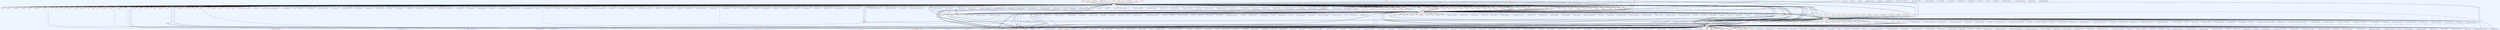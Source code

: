 digraph G {
	graph [bgcolor="#EDF5FF"];
	node [label="\N"];
	graph [bb="0,0,45669,612"];
	pablete [label=pablete, color=red, fillcolor=white, style=filled, pos="19884,522", width="1.0278", height="0.5"];
	porras [label=porras, color=red, fillcolor=white, style=filled, pos="17234,450", width="0.94444", height="0.5"];
	xurde [label=xurde, color=red, fillcolor=white, style=filled, pos="17318,450", width="0.88889", height="0.5"];
	fxn [label=fxn, color=red, fillcolor=white, style=filled, pos="17395,450", width="0.75", height="0.5"];
	matthewford [label=matthewford, color=red, fillcolor=white, style=filled, pos="17499,450", width="1.6389", height="0.5"];
	olly [label=olly, color=red, fillcolor=white, style=filled, pos="17603,450", width="0.75", height="0.5"];
	alan [label=alan, color=red, fillcolor=white, style=filled, pos="20054,594", width="0.75", height="0.5"];
	nicktoumpelis [label=nicktoumpelis, color=red, fillcolor=white, style=filled, pos="20162,594", width="1.75", height="0.5"];
	webiest [label=webiest, color=red, fillcolor=white, style=filled, pos="20282,594", width="1.0833", height="0.5"];
	diegok [label=diegok, color=red, fillcolor=white, style=filled, pos="25902,450", width=1, height="0.5"];
	lasizoillo [label=lasizoillo, color=red, fillcolor=white, style=filled, pos="20383,594", width="1.2222", height="0.5"];
	malditogeek [label=malditogeek, color=red, fillcolor=white, style=filled, pos="26428,378", width="1.5556", height="0.5"];
	geraldb [label=geraldb, color=red, fillcolor=white, style=filled, pos="19336,594", width="1.0833", height="0.5"];
	javier [label=javier, color=red, fillcolor=white, style=filled, pos="32343,162", width="0.86111", height="0.5"];
	kim [label=kim, color=red, fillcolor=white, style=filled, pos="33612,306", width="0.75", height="0.5"];
	horaci [label=horaci, color=red, fillcolor=white, style=filled, pos="19758,18", width="0.94444", height="0.5"];
	ferblape [label=ferblape, color=red, fillcolor=white, style=filled, pos="17689,450", width="1.1389", height="0.5"];
	calavera [label=calavera, color=red, fillcolor=white, style=filled, pos="17788,450", width="1.1111", height="0.5"];
	eparreno [label=eparreno, color=red, fillcolor=white, style=filled, pos="17890,450", width="1.2222", height="0.5"];
	spejman [label=spejman, color=red, fillcolor=white, style=filled, pos="17993,450", width="1.1389", height="0.5"];
	areyes [label=areyes, color=red, fillcolor=white, style=filled, pos="19427,594", width="0.94444", height="0.5"];
	jaimeiniesta [label=jaimeiniesta, color=red, fillcolor=white, style=filled, pos="18106,450", width="1.5", height="0.5"];
	antoniogarrote [label=antoniogarrote, color=red, fillcolor=white, style=filled, pos="34251,234", width="1.8056", height="0.5"];
	Jazze [label=Jazze, color=red, fillcolor=white, style=filled, pos="28642,594", width="0.83333", height="0.5"];
	plu [label=plu, color=red, fillcolor=white, style=filled, pos="34068,594", width="0.75", height="0.5"];
	boosty [label=boosty, color=red, fillcolor=white, style=filled, pos="19132,18", width=1, height="0.5"];
	m0rk [label=m0rk, color=red, fillcolor=white, style=filled, pos="21147,18", width="0.86111", height="0.5"];
	martincik [label=martincik, color=red, fillcolor=white, style=filled, pos="31964,162", width="1.2778", height="0.5"];
	mrsimo [label=mrsimo, color=red, fillcolor=white, style=filled, pos="28555,594", width="1.0833", height="0.5"];
	ppeszko [label=ppeszko, color=red, fillcolor=white, style=filled, pos="32156,90", width="1.1389", height="0.5"];
	paukul [label=paukul, color=red, fillcolor=white, style=filled, pos="32156,162", width=1, height="0.5"];
	ralph [label=ralph, color=red, fillcolor=white, style=filled, pos="19840,18", width="0.83333", height="0.5"];
	jaikoo [label=jaikoo, color=red, fillcolor=white, style=filled, pos="19216,450", width="0.94444", height="0.5"];
	leehambley [label=leehambley, color=red, fillcolor=white, style=filled, pos="18032,162", width="1.4722", height="0.5"];
	methodmissing [label=methodmissing, color=red, fillcolor=white, style=filled, pos="19335,450", width="1.8611", height="0.5"];
	evilchelu [label=evilchelu, color=red, fillcolor=white, style=filled, pos="19464,450", width="1.2222", height="0.5"];
	jeresig [label=jeresig, color=red, fillcolor=white, style=filled, pos="19561,450", width="0.97222", height="0.5"];
	madrobby [label=madrobby, color=red, fillcolor=white, style=filled, pos="18327,306", width="1.3889", height="0.5"];
	andykent [label=andykent, color=red, fillcolor=white, style=filled, pos="19659,450", width="1.25", height="0.5"];
	mloughran [label=mloughran, color=red, fillcolor=white, style=filled, pos="19774,450", width="1.4444", height="0.5"];
	gwynm [label=gwynm, color=red, fillcolor=white, style=filled, pos="19884,450", width="1.1111", height="0.5"];
	xymbol [label=xymbol, color=red, fillcolor=white, style=filled, pos="19982,450", width="1.1111", height="0.5"];
	cardmagic [label=cardmagic, color=red, fillcolor=white, style=filled, pos="20089,450", width="1.3611", height="0.5"];
	dhh [label=dhh, color=red, fillcolor=white, style=filled, pos="18570,306", width="0.75", height="0.5"];
	topfunky [label=topfunky, color=red, fillcolor=white, style=filled, pos="20201,450", width="1.25", height="0.5"];
	drnic [label=drnic, color=red, fillcolor=white, style=filled, pos="18956,18", width="0.83333", height="0.5"];
	ryanb [label=ryanb, color=red, fillcolor=white, style=filled, pos="20296,450", width="0.88889", height="0.5"];
	joshsusser [label=joshsusser, color=red, fillcolor=white, style=filled, pos="18878,450", width="1.3333", height="0.5"];
	macournoyer [label=macournoyer, color=red, fillcolor=white, style=filled, pos="19005,450", width="1.6944", height="0.5"];
	schacon [label=schacon, color=red, fillcolor=white, style=filled, pos="19124,450", width="1.1111", height="0.5"];
	francesc [label=francesc, color=red, fillcolor=white, style=filled, pos="20575,450", width="1.1389", height="0.5"];
	sproutit [label=sproutit, color=red, fillcolor=white, style=filled, pos="21199,450", width="1.0833", height="0.5"];
	ismasan [label=ismasan, color=red, fillcolor=white, style=filled, pos="21296,450", width="1.1111", height="0.5"];
	fauna [label=fauna, color=red, fillcolor=white, style=filled, pos="21385,450", width="0.86111", height="0.5"];
	carlosbrando [label=carlosbrando, color=red, fillcolor=white, style=filled, pos="21494,450", width="1.6667", height="0.5"];
	takuma104 [label=takuma104, color=red, fillcolor=white, style=filled, pos="21624,450", width="1.4444", height="0.5"];
	evanphx [label=evanphx, color=red, fillcolor=white, style=filled, pos="21736,450", width="1.1667", height="0.5"];
	nkallen [label=nkallen, color=red, fillcolor=white, style=filled, pos="21834,450", width="1.0556", height="0.5"];
	dchelimsky [label=dchelimsky, color=red, fillcolor=white, style=filled, pos="21944,450", width="1.5", height="0.5"];
	jnunemaker [label=jnunemaker, color=red, fillcolor=white, style=filled, pos="22071,450", width="1.5278", height="0.5"];
	mojombo [label=mojombo, color=red, fillcolor=white, style=filled, pos="22191,450", width="1.3056", height="0.5"];
	yariv [label=yariv, color=red, fillcolor=white, style=filled, pos="22286,450", width="0.83333", height="0.5"];
	hcatlin [label=hcatlin, color=red, fillcolor=white, style=filled, pos="20669,450", width="0.97222", height="0.5"];
	mislav [label=mislav, color=red, fillcolor=white, style=filled, pos="20756,450", width="0.94444", height="0.5"];
	pjhyett [label=pjhyett, color=red, fillcolor=white, style=filled, pos="20844,450", width=1, height="0.5"];
	thoughtbot [label=thoughtbot, color=red, fillcolor=white, style=filled, pos="20950,450", width="1.4444", height="0.5"];
	adamwiggins [label=adamwiggins, color=red, fillcolor=white, style=filled, pos="21081,450", width="1.6944", height="0.5"];
	fesplugas [label=fesplugas, color=red, fillcolor=white, style=filled, pos="22435,450", width="1.25", height="0.5"];
	"37signals" [label="37signals", color=red, fillcolor=white, style=filled, pos="22636,450", width="1.2778", height="0.5"];
	marcelinollano [label=marcelinollano, color=red, fillcolor=white, style=filled, pos="22766,450", width="1.8333", height="0.5"];
	scoop [label=scoop, color=red, fillcolor=white, style=filled, pos="22882,450", width="0.88889", height="0.5"];
	ezmobius [label=ezmobius, color=red, fillcolor=white, style=filled, pos="18661,306", width="1.2778", height="0.5"];
	igrigorik [label=igrigorik, color=red, fillcolor=white, style=filled, pos="18769,306", width="1.2222", height="0.5"];
	foca [label=foca, color=red, fillcolor=white, style=filled, pos="22959,450", width="0.75", height="0.5"];
	erica [label=erica, color=red, fillcolor=white, style=filled, pos="23032,450", width="0.77778", height="0.5"];
	tmm1 [label=tmm1, color=red, fillcolor=white, style=filled, pos="23110,450", width="0.88889", height="0.5"];
	pauldix [label=pauldix, color=red, fillcolor=white, style=filled, pos="23199,450", width="1.0833", height="0.5"];
	defunkt [label=defunkt, color=red, fillcolor=white, style=filled, pos="23295,450", width="1.0833", height="0.5"];
	presently [label=presently, color=red, fillcolor=white, style=filled, pos="23397,450", width="1.25", height="0.5"];
	lukeredpath [label=lukeredpath, color=red, fillcolor=white, style=filled, pos="23515,450", width="1.5278", height="0.5"];
	jamis [label=jamis, color=red, fillcolor=white, style=filled, pos="23618,450", width="0.83333", height="0.5"];
	qrush [label=qrush, color=red, fillcolor=white, style=filled, pos="23698,450", width="0.88889", height="0.5"];
	jodosha [label=jodosha, color=red, fillcolor=white, style=filled, pos="23826,450", width="1.1111", height="0.5"];
	toolmantim [label=toolmantim, color=red, fillcolor=white, style=filled, pos="23938,450", width="1.5", height="0.5"];
	textmate [label=textmate, color=red, fillcolor=white, style=filled, pos="24156,450", width="1.1667", height="0.5"];
	xing [label=xing, color=red, fillcolor=white, style=filled, pos="19044,18", width="0.77778", height="0.5"];
	danwrong [label=danwrong, color=red, fillcolor=white, style=filled, pos="24266,450", width="1.3889", height="0.5"];
	josh [label=josh, color=red, fillcolor=white, style=filled, pos="24449,450", width="0.75", height="0.5"];
	phillipoertel [label=phillipoertel, color=red, fillcolor=white, style=filled, pos="32919,306", width="1.5556", height="0.5"];
	iltempo [label=iltempo, color=red, fillcolor=white, style=filled, pos="19667,18", width="1.0833", height="0.5"];
	skaes [label=skaes, color=red, fillcolor=white, style=filled, pos="19450,18", width="0.83333", height="0.5"];
	jquery [label=jquery, color=red, fillcolor=white, style=filled, pos="24529,450", width="0.97222", height="0.5"];
	henrik [label=henrik, color=red, fillcolor=white, style=filled, pos="24617,450", width="0.97222", height="0.5"];
	rtomayko [label=rtomayko, color=red, fillcolor=white, style=filled, pos="24717,450", width="1.3056", height="0.5"];
	janl [label=janl, color=red, fillcolor=white, style=filled, pos="24809,450", width="0.75", height="0.5"];
	langalex [label=langalex, color=red, fillcolor=white, style=filled, pos="24896,450", width="1.1667", height="0.5"];
	alexyoung [label=alexyoung, color=red, fillcolor=white, style=filled, pos="25006,450", width="1.3889", height="0.5"];
	hammer [label=hammer, color=red, fillcolor=white, style=filled, pos="25115,450", width="1.1389", height="0.5"];
	mort [label=mort, color=red, fillcolor=white, style=filled, pos="26076,450", width="0.77778", height="0.5"];
	mamuso [label=mamuso, color=red, fillcolor=white, style=filled, pos="32252,162", width="1.1667", height="0.5"];
	bomberstudios [label=bomberstudios, color=red, fillcolor=white, style=filled, pos="25348,450", width="1.8333", height="0.5"];
	jjo [label=jjo, color=red, fillcolor=white, style=filled, pos="25459,450", width="0.75", height="0.5"];
	cortesi [label=cortesi, color=red, fillcolor=white, style=filled, pos="25539,450", width="0.97222", height="0.5"];
	jsierles [label=jsierles, color=red, fillcolor=white, style=filled, pos="25628,450", width=1, height="0.5"];
	jschwindt [label=jschwindt, color=red, fillcolor=white, style=filled, pos="25729,450", width="1.3056", height="0.5"];
	dudemeister [label=dudemeister, color=red, fillcolor=white, style=filled, pos="19554,18", width="1.5556", height="0.5"];
	dim [label=dim, color=red, fillcolor=white, style=filled, pos="25821,450", width="0.75", height="0.5"];
	infochimps [label=infochimps, color=red, fillcolor=white, style=filled, pos="26390,450", width="1.4444", height="0.5"];
	stuartsierra [label=stuartsierra, color=red, fillcolor=white, style=filled, pos="26512,450", width="1.4444", height="0.5"];
	kevinweil [label=kevinweil, color=red, fillcolor=white, style=filled, pos="26629,450", width="1.3056", height="0.5"];
	mperham [label=mperham, color=red, fillcolor=white, style=filled, pos="26740,450", width="1.2778", height="0.5"];
	"danwrong/low-pro-for-jquery" [label="danwrong/low-pro-for-jquery", color=blue, fillcolor=white, style=filled, pos="26930,450", width="3.5", height="0.5"];
	"al3x/git-wiki" [label="al3x/git-wiki", color=blue, fillcolor=white, style=filled, pos="27134,450", width="1.6667", height="0.5"];
	"sr/git-wiki" [label="sr/git-wiki", color=blue, fillcolor=white, style=filled, pos="34163,594", width="1.3889", height="0.5"];
	"andykent/jquery-humanize-messages-plugin" [label="andykent/jquery-humanize-messages-plugin", color=blue, fillcolor=white, style=filled, pos="27389,450", width="4.9167", height="0.5"];
	"defunkt/github-gem" [label="defunkt/github-gem", color=blue, fillcolor=white, style=filled, pos="27670,450", width="2.3889", height="0.5"];
	"ry/ebb" [label="ry/ebb", color=blue, fillcolor=white, style=filled, pos="27809,450", width="0.97222", height="0.5"];
	"Caged/gitnub" [label="Caged/gitnub", color=blue, fillcolor=white, style=filled, pos="27923,450", width="1.6944", height="0.5"];
	"drnic/merb-tmbundle" [label="drnic/merb-tmbundle", color=blue, fillcolor=white, style=filled, pos="28093,450", width="2.5278", height="0.5"];
	"stevenbristol/lovd-by-less" [label="stevenbristol/lovd-by-less", color=blue, fillcolor=white, style=filled, pos="28308,450", width="2.9444", height="0.5"];
	"cardmagic/contacts" [label="cardmagic/contacts", color=blue, fillcolor=white, style=filled, pos="81,450", width="2.25", height="0.5"];
	"sstephenson/sprockets" [label="sstephenson/sprockets", color=blue, fillcolor=white, style=filled, pos="273,450", width="2.5833", height="0.5"];
	"timcharper/rubyamp" [label="timcharper/rubyamp", color=blue, fillcolor=white, style=filled, pos="471,450", width="2.4167", height="0.5"];
	"maddox/freelancer" [label="maddox/freelancer", color=blue, fillcolor=white, style=filled, pos="656,450", width="2.2222", height="0.5"];
	"meekish/collective" [label="meekish/collective", color=blue, fillcolor=white, style=filled, pos="832,450", width="2.1667", height="0.5"];
	"insoshi/insoshi" [label="insoshi/insoshi", color=blue, fillcolor=white, style=filled, pos="993,450", width="1.8056", height="0.5"];
	"thoughtbot/paperclip" [label="thoughtbot/paperclip", color=blue, fillcolor=white, style=filled, pos="1165,450", width="2.4722", height="0.5"];
	"thoughtbot/jester" [label="thoughtbot/jester", color=blue, fillcolor=white, style=filled, pos="1384,450", width="2.0556", height="0.5"];
	"noelrappin/rails-iui" [label="noelrappin/rails-iui", color=blue, fillcolor=white, style=filled, pos="1558,450", width="2.2778", height="0.5"];
	"norman/friendly_id" [label="norman/friendly_id", color=blue, fillcolor=white, style=filled, pos="1742,450", width="2.3333", height="0.5"];
	"harrisj/activerecord-dbslayer-adapter" [label="harrisj/activerecord-dbslayer-adapter", color=blue, fillcolor=white, style=filled, pos="1992,450", width="4.1111", height="0.5"];
	"DocSavage/bloog" [label="DocSavage/bloog", color=blue, fillcolor=white, style=filled, pos="2235,450", width="2.1389", height="0.5"];
	"zwily/iphototogallery" [label="zwily/iphototogallery", color=blue, fillcolor=white, style=filled, pos="2421,450", width="2.5278", height="0.5"];
	"alloy/passengerpane" [label="alloy/passengerpane", color=blue, fillcolor=white, style=filled, pos="2616,450", width="2.3889", height="0.5"];
	"ryanb/railscasts" [label="ryanb/railscasts", color=blue, fillcolor=white, style=filled, pos="2787,450", width="1.8611", height="0.5"];
	"jeresig/processing-js" [label="jeresig/processing-js", color=blue, fillcolor=white, style=filled, pos="2959,450", width="2.4167", height="0.5"];
	"carlosbrando/poignant-br" [label="carlosbrando/poignant-br", color=blue, fillcolor=white, style=filled, pos="3170,450", width="2.9444", height="0.5"];
	"langalex/workling_mailer" [label="langalex/workling_mailer", color=blue, fillcolor=white, style=filled, pos="3402,450", width=3, height="0.5"];
	"jlong/serve" [label="jlong/serve", color=blue, fillcolor=white, style=filled, pos="3580,450", width="1.4444", height="0.5"];
	"pieter/gitx" [label="pieter/gitx", color=blue, fillcolor=white, style=filled, pos="5315,18", width="1.3333", height="0.5"];
	"entp/warehouse" [label="entp/warehouse", color=blue, fillcolor=white, style=filled, pos="3719,450", width="1.9167", height="0.5"];
	"jcoglan/js\.class" [label="jcoglan/js.class", color=blue, fillcolor=white, style=filled, pos="3871,450", width="1.8056", height="0.5"];
	"foca/integrity" [label="foca/integrity", color=blue, fillcolor=white, style=filled, pos="4014,450", width="1.6667", height="0.5"];
	"pokeb/asi-http-request" [label="pokeb/asi-http-request", color=blue, fillcolor=white, style=filled, pos="4187,450", width="2.6389", height="0.5"];
	"marcel/github" [label="marcel/github", color=blue, fillcolor=white, style=filled, pos="4362,450", width="1.7222", height="0.5"];
	"maccman/acts_as_recommendable" [label="maccman/acts_as_recommendable", color=blue, fillcolor=white, style=filled, pos="4580,450", width="3.8333", height="0.5"];
	"rtomayko/git-sh" [label="rtomayko/git-sh", color=blue, fillcolor=white, style=filled, pos="4807,450", width="1.9722", height="0.5"];
	"sintaxi/phonegap" [label="sintaxi/phonegap", color=blue, fillcolor=white, style=filled, pos="4970,450", width="2.0556", height="0.5"];
	"fudgestudios/bort" [label="fudgestudios/bort", color=blue, fillcolor=white, style=filled, pos="5138,450", width="2.1111", height="0.5"];
	"FooBarWidget/daemon_controller" [label="FooBarWidget/daemon_controller", color=blue, fillcolor=white, style=filled, pos="5372,450", width="3.8889", height="0.5"];
	"norman/disqus" [label="norman/disqus", color=blue, fillcolor=white, style=filled, pos="5596,450", width="1.8333", height="0.5"];
	"jnunemaker/fancy-zoom" [label="jnunemaker/fancy-zoom", color=blue, fillcolor=white, style=filled, pos="5782,450", width="2.8333", height="0.5"];
	"webjam/webjam" [label="webjam/webjam", color=blue, fillcolor=white, style=filled, pos="5975,450", width="2.0278", height="0.5"];
	"jferris/config_files" [label="jferris/config_files", color=blue, fillcolor=white, style=filled, pos="6145,450", width="2.1944", height="0.5"];
	"jeremywohl/iphone-scripts" [label="jeremywohl/iphone-scripts", color=blue, fillcolor=white, style=filled, pos="6354,450", width="3.1111", height="0.5"];
	"schacon/git-sphinx" [label="schacon/git-sphinx", color=blue, fillcolor=white, style=filled, pos="6565,450", width="2.25", height="0.5"];
	"entp/xtt" [label="entp/xtt", color=blue, fillcolor=white, style=filled, pos="18870,306", width="1.0833", height="0.5"];
	"adamwiggins/scanty" [label="adamwiggins/scanty", color=blue, fillcolor=white, style=filled, pos="6751,450", width="2.4167", height="0.5"];
	"bhb/butler" [label="bhb/butler", color=blue, fillcolor=white, style=filled, pos="6906,450", width="1.3889", height="0.5"];
	"stephencelis/githubbub" [label="stephencelis/githubbub", color=blue, fillcolor=white, style=filled, pos="7071,450", width="2.6944", height="0.5"];
	"schacon/gitbook" [label="schacon/gitbook", color=blue, fillcolor=white, style=filled, pos="7258,450", width=2, height="0.5"];
	"lukeredpath/marley" [label="lukeredpath/marley", color=blue, fillcolor=white, style=filled, pos="7469,450", width="2.3056", height="0.5"];
	"karmi/marley" [label="karmi/marley", color=blue, fillcolor=white, style=filled, pos="34292,594", width="1.6944", height="0.5"];
	"pablete/gitbook" [label="pablete/gitbook", color=blue, fillcolor=white, style=filled, pos="7639,450", width="1.9167", height="0.5"];
	"over/easy_swf_upload" [label="over/easy_swf_upload", color=blue, fillcolor=white, style=filled, pos="7821,450", width="2.6389", height="0.5"];
	"pablete/marley" [label="pablete/marley", color=blue, fillcolor=white, style=filled, pos="7999,450", width="1.8056", height="0.5"];
	"infochimps/machetec2" [label="infochimps/machetec2", color=blue, fillcolor=white, style=filled, pos="8176,450", width="2.6111", height="0.5"];
	"joshbuddy/usher" [label="joshbuddy/usher", color=blue, fillcolor=white, style=filled, pos="8361,450", width="2.0278", height="0.5"];
	"geraldb/slideshow" [label="geraldb/slideshow", color=blue, fillcolor=white, style=filled, pos="8531,450", width="2.1944", height="0.5"];
	"mwlang/bootstrap-scripts" [label="mwlang/bootstrap-scripts", color=blue, fillcolor=white, style=filled, pos="8734,450", width="2.9444", height="0.5"];
	"shvets/design_patterns_in_ruby" [label="shvets/design_patterns_in_ruby", color=blue, fillcolor=white, style=filled, pos="8987,450", width="3.5833", height="0.5"];
	"facebook/three20" [label="facebook/three20", color=blue, fillcolor=white, style=filled, pos="17709,18", width="2.0833", height="0.5"];
	"kung-fu-tzu/ngx_http_js_module" [label="kung-fu-tzu/ngx_http_js_module", color=blue, fillcolor=white, style=filled, pos="9270,450", width="3.7778", height="0.5"];
	"feedbackmine/tweetjobsearch" [label="feedbackmine/tweetjobsearch", color=blue, fillcolor=white, style=filled, pos="9544,450", width="3.3333", height="0.5"];
	"akosma/nib2objc" [label="akosma/nib2objc", color=blue, fillcolor=white, style=filled, pos="9756,450", width="2.0556", height="0.5"];
	"tsukasaoishi/miyazakiresistance" [label="tsukasaoishi/miyazakiresistance", color=blue, fillcolor=white, style=filled, pos="9975,450", width="3.5278", height="0.5"];
	"malditogeek/redisrecord" [label="malditogeek/redisrecord", color=blue, fillcolor=white, style=filled, pos="19028,306", width="2.8056", height="0.5"];
	"dbloete/ioctocat" [label="dbloete/ioctocat", color=blue, fillcolor=white, style=filled, pos="13515,18", width="1.9167", height="0.5"];
	"pablete/bootstrap-scripts" [label="pablete/bootstrap-scripts", color=blue, fillcolor=white, style=filled, pos="10222,450", width="2.8333", height="0.5"];
	"jodosha/redis-store" [label="jodosha/redis-store", color=blue, fillcolor=white, style=filled, pos="10424,450", width="2.2778", height="0.5"];
	"lukhnos/objectiveflickr" [label="lukhnos/objectiveflickr", color=blue, fillcolor=white, style=filled, pos="17906,18", width="2.6944", height="0.5"];
	"alexyoung/jschat" [label="alexyoung/jschat", color=blue, fillcolor=white, style=filled, pos="10597,450", width="2.0278", height="0.5"];
	"danlucraft/retwis-rb" [label="danlucraft/retwis-rb", color=blue, fillcolor=white, style=filled, pos="10773,450", width="2.3611", height="0.5"];
	"datawrangling/trendingtopics" [label="datawrangling/trendingtopics", color=blue, fillcolor=white, style=filled, pos="10997,450", width="3.3611", height="0.5"];
	"deplorableword/skimmer" [label="deplorableword/skimmer", color=blue, fillcolor=white, style=filled, pos="11242,450", width="2.9444", height="0.5"];
	"fauna/cassandra" [label="fauna/cassandra", color=blue, fillcolor=white, style=filled, pos="11435,450", width="1.9167", height="0.5"];
	"kwhinnery/Snapost" [label="kwhinnery/Snapost", color=blue, fillcolor=white, style=filled, pos="11606,450", width="2.3333", height="0.5"];
	"devinross/tapkulibrary" [label="devinross/tapkulibrary", color=blue, fillcolor=white, style=filled, pos="11803,450", width="2.6389", height="0.5"];
	"NZKoz/cassandra_object" [label="NZKoz/cassandra_object", color=blue, fillcolor=white, style=filled, pos="12020,450", width="2.8889", height="0.5"];
	"teambox/teambox" [label="teambox/teambox", color=blue, fillcolor=white, style=filled, pos="12219,450", width="2.1389", height="0.5"];
	"pablete/gitx" [label="pablete/gitx", color=blue, fillcolor=white, style=filled, pos="12368,450", width="1.5", height="0.5"];
	"apenwarr/bup" [label="apenwarr/bup", color=blue, fillcolor=white, style=filled, pos="12503,450", width="1.75", height="0.5"];
	"dustin/ememcached" [label="dustin/ememcached", color=blue, fillcolor=white, style=filled, pos="12668,450", width="2.3333", height="0.5"];
	"antoniogarrote/vpork" [label="antoniogarrote/vpork", color=blue, fillcolor=white, style=filled, pos="19301,18", width="2.5278", height="0.5"];
	"trav/vpork" [label="trav/vpork", color=blue, fillcolor=white, style=filled, pos="33262,162", width="1.3889", height="0.5"];
	"antoniogarrote/conf_rails_hispana_2009" [label="antoniogarrote/conf_rails_hispana_2009", color=blue, fillcolor=white, style=filled, pos="19948,162", width="4.5278", height="0.5"];
	"wcpr/riakrest" [label="wcpr/riakrest", color=blue, fillcolor=white, style=filled, pos="12830,450", width="1.6667", height="0.5"];
	"defunkt/hub" [label="defunkt/hub", color=blue, fillcolor=white, style=filled, pos="12964,450", width="1.5556", height="0.5"];
	"edouard/human-markdown-reference" [label="edouard/human-markdown-reference", color=blue, fillcolor=white, style=filled, pos="13190,450", width="4.2222", height="0.5"];
	"geuis/helium-css" [label="geuis/helium-css", color=blue, fillcolor=white, style=filled, pos="18292,18", width="2.0278", height="0.5"];
	"pablete/textmate-themes" [label="pablete/textmate-themes", color=blue, fillcolor=white, style=filled, pos="13498,450", width="2.7778", height="0.5"];
	"pablete/textmate-bundles" [label="pablete/textmate-bundles", color=blue, fillcolor=white, style=filled, pos="13719,450", width="2.8611", height="0.5"];
	"mitchellh/vagrant" [label="mitchellh/vagrant", color=blue, fillcolor=white, style=filled, pos="13915,450", width="2.0833", height="0.5"];
	"kirbyt/KTPhotoBrowser" [label="kirbyt/KTPhotoBrowser", color=blue, fillcolor=white, style=filled, pos="14111,450", width="2.8611", height="0.5"];
	"appcelerator/KitchenSink" [label="appcelerator/KitchenSink", color=blue, fillcolor=white, style=filled, pos="14338,450", width="2.9444", height="0.5"];
	"bengl/nbespin" [label="bengl/nbespin", color=blue, fillcolor=white, style=filled, pos="14525,450", width="1.75", height="0.5"];
	"LearnBoost/Socket\.IO" [label="LearnBoost/Socket.IO", color=blue, fillcolor=white, style=filled, pos="14701,450", width="2.6389", height="0.5"];
	"embedly/embedly-jquery" [label="embedly/embedly-jquery", color=blue, fillcolor=white, style=filled, pos="14919,450", width="2.9167", height="0.5"];
	"unboxed/icuke" [label="unboxed/icuke", color=blue, fillcolor=white, style=filled, pos="15108,450", width="1.8333", height="0.5"];
	"suguru/cassandra-webconsole" [label="suguru/cassandra-webconsole", color=blue, fillcolor=white, style=filled, pos="19270,306", width="3.4167", height="0.5"];
	"infochimps/cluster_chef" [label="infochimps/cluster_chef", color=blue, fillcolor=white, style=filled, pos="18582,18", width="2.7778", height="0.5"];
	"pablete/config_files" [label="pablete/config_files", color=blue, fillcolor=white, style=filled, pos="15351,450", width="2.3056", height="0.5"];
	"ticktock/qsandra" [label="ticktock/qsandra", color=blue, fillcolor=white, style=filled, pos="15524,450", width=2, height="0.5"];
	"pablete/conf\.claudio" [label="pablete/conf.claudio", color=blue, fillcolor=white, style=filled, pos="15700,450", width="2.3889", height="0.5"];
	"igrigorik/async-rails" [label="igrigorik/async-rails", color=blue, fillcolor=white, style=filled, pos="15891,450", width="2.4167", height="0.5"];
	"visionmedia/masteringnode" [label="visionmedia/masteringnode", color=blue, fillcolor=white, style=filled, pos="16109,450", width="3.1389", height="0.5"];
	"rabbitt/emissary" [label="rabbitt/emissary", color=blue, fillcolor=white, style=filled, pos="16310,450", width="1.9444", height="0.5"];
	"stumbleupon/opentsdb" [label="stumbleupon/opentsdb", color=blue, fillcolor=white, style=filled, pos="16494,450", width="2.6667", height="0.5"];
	"justintv/APNS" [label="justintv/APNS", color=blue, fillcolor=white, style=filled, pos="16673,450", width="1.8056", height="0.5"];
	"jpoz/APNS" [label="jpoz/APNS", color=blue, fillcolor=white, style=filled, pos="34425,594", width="1.5", height="0.5"];
	"maccman/holla" [label="maccman/holla", color=blue, fillcolor=white, style=filled, pos="18816,18", width="1.8611", height="0.5"];
	neotyk [label=neotyk, color=red, fillcolor=white, style=filled, pos="33366,162", width=1, height="0.5"];
	hajile [label=hajile, color=red, fillcolor=white, style=filled, pos="33871,306", width="0.83333", height="0.5"];
	jneira [label=jneira, color=red, fillcolor=white, style=filled, pos="33452,162", width="0.88889", height="0.5"];
	jzawodn [label=jzawodn, color=red, fillcolor=white, style=filled, pos="33962,306", width="1.1944", height="0.5"];
	thkoch2001 [label=thkoch2001, color=red, fillcolor=white, style=filled, pos="34079,306", width="1.5556", height="0.5"];
	javisantana [label=javisantana, color=red, fillcolor=white, style=filled, pos="33553,162", width="1.4167", height="0.5"];
	usercard [label=usercard, color=red, fillcolor=white, style=filled, pos="34195,306", width="1.1667", height="0.5"];
	mmcgrana [label=mmcgrana, color=red, fillcolor=white, style=filled, pos="33672,162", width="1.3889", height="0.5"];
	edulan [label=edulan, color=red, fillcolor=white, style=filled, pos="33775,162", width="0.97222", height="0.5"];
	tonyl [label=tonyl, color=red, fillcolor=white, style=filled, pos="33858,162", width="0.83333", height="0.5"];
	carlosfuertes [label=carlosfuertes, color=red, fillcolor=white, style=filled, pos="33964,162", width="1.6111", height="0.5"];
	MayDaniel [label=MayDaniel, color=red, fillcolor=white, style=filled, pos="34307,306", width="1.4444", height="0.5"];
	phonx [label=phonx, color=red, fillcolor=white, style=filled, pos="34075,162", width="0.97222", height="0.5"];
	choas [label=choas, color=red, fillcolor=white, style=filled, pos="34160,162", width="0.88889", height="0.5"];
	ponzao [label=ponzao, color=red, fillcolor=white, style=filled, pos="34415,306", width="1.0556", height="0.5"];
	pavelludiq [label=pavelludiq, color=red, fillcolor=white, style=filled, pos="34521,306", width="1.3889", height="0.5"];
	guillermo [label=guillermo, color=red, fillcolor=white, style=filled, pos="33714,450", width="1.3056", height="0.5"];
	chapmanb [label=chapmanb, color=red, fillcolor=white, style=filled, pos="34638,306", width="1.3611", height="0.5"];
	sunnygleason [label=sunnygleason, color=red, fillcolor=white, style=filled, pos="34766,306", width="1.6944", height="0.5"];
	byrongibson [label=byrongibson, color=red, fillcolor=white, style=filled, pos="34904,306", width="1.6389", height="0.5"];
	stonegao [label=stonegao, color=red, fillcolor=white, style=filled, pos="35025,306", width="1.2222", height="0.5"];
	michaelklishin [label=michaelklishin, color=red, fillcolor=white, style=filled, pos="35152,306", width="1.8056", height="0.5"];
	mjul [label=mjul, color=red, fillcolor=white, style=filled, pos="35263,306", width="0.77778", height="0.5"];
	franzinc [label=franzinc, color=red, fillcolor=white, style=filled, pos="34251,162", width="1.1389", height="0.5"];
	joearms [label=joearms, color=red, fillcolor=white, style=filled, pos="34350,162", width="1.1111", height="0.5"];
	aitor [label=aitor, color=red, fillcolor=white, style=filled, pos="34436,162", width="0.77778", height="0.5"];
	tomfaulhaber [label=tomfaulhaber, color=red, fillcolor=white, style=filled, pos="34542,162", width="1.6667", height="0.5"];
	flopez [label=flopez, color=red, fillcolor=white, style=filled, pos="34654,162", width="0.94444", height="0.5"];
	stantont [label=stantont, color=red, fillcolor=white, style=filled, pos="34746,162", width="1.1111", height="0.5"];
	polypus74 [label=polypus74, color=red, fillcolor=white, style=filled, pos="34854,162", width="1.3889", height="0.5"];
	twittner [label=twittner, color=red, fillcolor=white, style=filled, pos="34962,162", width="1.1111", height="0.5"];
	GeorgeJahad [label=GeorgeJahad, color=red, fillcolor=white, style=filled, pos="35080,162", width="1.6667", height="0.5"];
	r0man [label=r0man, color=red, fillcolor=white, style=filled, pos="35193,162", width="0.97222", height="0.5"];
	febeling [label=febeling, color=red, fillcolor=white, style=filled, pos="35287,162", width="1.1389", height="0.5"];
	"antoniogarrote/clojure-grizzly-trial" [label="antoniogarrote/clojure-grizzly-trial", color=blue, fillcolor=white, style=filled, pos="36031,162", width="3.9167", height="0.5"];
	"antoniogarrote/clj-haml" [label="antoniogarrote/clj-haml", color=blue, fillcolor=white, style=filled, pos="36289,162", width="2.75", height="0.5"];
	"antoniogarrote/places_safari" [label="antoniogarrote/places_safari", color=blue, fillcolor=white, style=filled, pos="36521,162", width="3.1944", height="0.5"];
	"swannodette/clj-cont" [label="swannodette/clj-cont", color=blue, fillcolor=white, style=filled, pos="36742,162", width="2.4444", height="0.5"];
	"antoniogarrote/semantic_rest" [label="antoniogarrote/semantic_rest", color=blue, fillcolor=white, style=filled, pos="36966,162", width="3.2778", height="0.5"];
	"facebook/lex-pass" [label="facebook/lex-pass", color=blue, fillcolor=white, style=filled, pos="37179,162", width="2.1389", height="0.5"];
	"antoniogarrote/ihm2009" [label="antoniogarrote/ihm2009", color=blue, fillcolor=white, style=filled, pos="37376,162", width="2.8333", height="0.5"];
	"franzinc/uri" [label="franzinc/uri", color=blue, fillcolor=white, style=filled, pos="37550,162", width="1.5", height="0.5"];
	"franzinc/agraph-webview" [label="franzinc/agraph-webview", color=blue, fillcolor=white, style=filled, pos="37728,162", width="2.9444", height="0.5"];
	"antoniogarrote/pivotal_tracker_iphone" [label="antoniogarrote/pivotal_tracker_iphone", color=blue, fillcolor=white, style=filled, pos="38007,162", width="4.3056", height="0.5"];
	"garlik/4store" [label="garlik/4store", color=blue, fillcolor=white, style=filled, pos="38238,162", width="1.6111", height="0.5"];
	"stuartsierra/clojure-hadoop" [label="stuartsierra/clojure-hadoop", color=blue, fillcolor=white, style=filled, pos="38426,162", width="3.1111", height="0.5"];
	"franzinc/asdf" [label="franzinc/asdf", color=blue, fillcolor=white, style=filled, pos="38614,162", width="1.6111", height="0.5"];
	"mamuso/reticulatorjs" [label="mamuso/reticulatorjs", color=blue, fillcolor=white, style=filled, pos="38779,162", width="2.4722", height="0.5"];
	"antoniogarrote/egearmand-server" [label="antoniogarrote/egearmand-server", color=blue, fillcolor=white, style=filled, pos="45143,18", width="3.75", height="0.5"];
	"javisantana/vimrc" [label="javisantana/vimrc", color=blue, fillcolor=white, style=filled, pos="38961,162", width="2.0833", height="0.5"];
	"antoniogarrote/clj-tuples" [label="antoniogarrote/clj-tuples", color=blue, fillcolor=white, style=filled, pos="39156,162", width="2.8333", height="0.5"];
	"antoniogarrote/clj-gearman-actor" [label="antoniogarrote/clj-gearman-actor", color=blue, fillcolor=white, style=filled, pos="39410,162", width="3.7222", height="0.5"];
	"javisantana/cipy" [label="javisantana/cipy", color=blue, fillcolor=white, style=filled, pos="39631,162", width="1.9167", height="0.5"];
	"antoniogarrote/Plaza" [label="antoniogarrote/Plaza", color=blue, fillcolor=white, style=filled, pos="39805,162", width="2.4167", height="0.5"];
	"tinkerpop/gremlin" [label="tinkerpop/gremlin", color=blue, fillcolor=white, style=filled, pos="39989,162", width="2.1944", height="0.5"];
	"xing/exceptions_begone_notifier" [label="xing/exceptions_begone_notifier", color=blue, fillcolor=white, style=filled, pos="40220,162", width="3.7222", height="0.5"];
	"sendtopms/Erlwebsockserver" [label="sendtopms/Erlwebsockserver", color=blue, fillcolor=white, style=filled, pos="40492,162", width="3.3333", height="0.5"];
	"antoniogarrote/lein-javac" [label="antoniogarrote/lein-javac", color=blue, fillcolor=white, style=filled, pos="40734,162", width="2.8889", height="0.5"];
	"jhy/jsoup" [label="jhy/jsoup", color=blue, fillcolor=white, style=filled, pos="40902,162", width="1.2778", height="0.5"];
	"lisp/de\.setf\.amqp" [label="lisp/de.setf.amqp", color=blue, fillcolor=white, style=filled, pos="41039,162", width="2.0278", height="0.5"];
	"dakrone/clojure-opennlp" [label="dakrone/clojure-opennlp", color=blue, fillcolor=white, style=filled, pos="41234,162", width="2.8889", height="0.5"];
	"malditogeek/Pocho" [label="malditogeek/Pocho", color=blue, fillcolor=white, style=filled, pos="45586,18", width="2.3056", height="0.5"];
	"antoniogarrote/Chinarro" [label="antoniogarrote/Chinarro", color=blue, fillcolor=white, style=filled, pos="41458,162", width="2.8333", height="0.5"];
	"antoniogarrote/clj-ml" [label="antoniogarrote/clj-ml", color=blue, fillcolor=white, style=filled, pos="41668,162", width="2.5", height="0.5"];
	"texodus/saturnine" [label="texodus/saturnine", color=blue, fillcolor=white, style=filled, pos="41852,162", width="2.1111", height="0.5"];
	"zeromq/jzmq" [label="zeromq/jzmq", color=blue, fillcolor=white, style=filled, pos="42006,162", width="1.6667", height="0.5"];
	"antoniogarrote/exceptions_begone_notifier" [label="antoniogarrote/exceptions_begone_notifier", color=blue, fillcolor=white, style=filled, pos="42256,162", width="4.7778", height="0.5"];
	"antoniogarrote/exceptions_begone_dispatcher" [label="antoniogarrote/exceptions_begone_dispatcher", color=blue, fillcolor=white, style=filled, pos="31662,162", width="5.0556", height="0.5"];
	"edulan/crawling" [label="edulan/crawling", color=blue, fillcolor=white, style=filled, pos="42517,162", width="1.9722", height="0.5"];
	"antoniogarrote/CortesAbiertas---Abredatos-2010" [label="antoniogarrote/CortesAbiertas---Abredatos-2010", color=blue, fillcolor=white, style=filled, pos="42801,162", width="5.4167", height="0.5"];
	"antoniogarrote/clj-plaza" [label="antoniogarrote/clj-plaza", color=blue, fillcolor=white, style=filled, pos="43113,162", width="2.75", height="0.5"];
	"antoniogarrote/saturnine" [label="antoniogarrote/saturnine", color=blue, fillcolor=white, style=filled, pos="43332,162", width="2.8333", height="0.5"];
	"antoniogarrote/clj-plaza-rabbit" [label="antoniogarrote/clj-plaza-rabbit", color=blue, fillcolor=white, style=filled, pos="43577,162", width="3.4722", height="0.5"];
	"antoniogarrote/cassandra-wrapper" [label="antoniogarrote/cassandra-wrapper", color=blue, fillcolor=white, style=filled, pos="43859,162", width="3.8611", height="0.5"];
	"malditogeek/redgreen_supermario" [label="malditogeek/redgreen_supermario", color=blue, fillcolor=white, style=filled, pos="31323,162", width="3.8611", height="0.5"];
	"martincik/StackBuffer" [label="martincik/StackBuffer", color=blue, fillcolor=white, style=filled, pos="44109,162", width="2.5833", height="0.5"];
	"GeorgeJahad/cdt" [label="GeorgeJahad/cdt", color=blue, fillcolor=white, style=filled, pos="44293,162", width="2.0278", height="0.5"];
	"antoniogarrote/apricot-soup" [label="antoniogarrote/apricot-soup", color=blue, fillcolor=white, style=filled, pos="44499,162", width="3.1944", height="0.5"];
	"antoniogarrote/clj-LOGO" [label="antoniogarrote/clj-LOGO", color=blue, fillcolor=white, style=filled, pos="44738,162", width="2.9444", height="0.5"];
	"carlosfuertes/wadus" [label="carlosfuertes/wadus", color=blue, fillcolor=white, style=filled, pos="44946,162", width="2.3333", height="0.5"];
	"antoniogarrote/tokengame" [label="antoniogarrote/tokengame", color=blue, fillcolor=white, style=filled, pos="45157,162", width="3.0278", height="0.5"];
	"antoniogarrote/jobim" [label="antoniogarrote/jobim", color=blue, fillcolor=white, style=filled, pos="45374,162", width="2.5", height="0.5"];
	"aav/clojure\.osgi" [label="aav/clojure.osgi", color=blue, fillcolor=white, style=filled, pos="32883,162", width="1.9167", height="0.5"];
	"antoniogarrote/hiccup-rdfa" [label="antoniogarrote/hiccup-rdfa", color=blue, fillcolor=white, style=filled, pos="33082,162", width="3.1111", height="0.5"];
	xavi [label=xavi, color=red, fillcolor=white, style=filled, pos="26293,450", width="0.75", height="0.5"];
	claudiob [label=claudiob, color=red, fillcolor=white, style=filled, pos="24053,450", width="1.1944", height="0.5"];
	jrivero [label=jrivero, color=red, fillcolor=white, style=filled, pos="24369,450", width="0.97222", height="0.5"];
	burntime [label=burntime, color=red, fillcolor=white, style=filled, pos="25219,450", width="1.25", height="0.5"];
	"hinnerk-a" [label="hinnerk-a", color=red, fillcolor=white, style=filled, pos="32686,450", width="1.3056", height="0.5"];
	txus [label=txus, color=red, fillcolor=white, style=filled, pos="26149,450", width="0.75", height="0.5"];
	technoweenie [label=technoweenie, color=red, fillcolor=white, style=filled, pos="30282,306", width="1.6944", height="0.5"];
	evan [label=evan, color=red, fillcolor=white, style=filled, pos="30389,306", width="0.77778", height="0.5"];
	engineyard [label=engineyard, color=red, fillcolor=white, style=filled, pos="30487,306", width="1.4444", height="0.5"];
	vigosan [label=vigosan, color=red, fillcolor=white, style=filled, pos="30596,306", width="1.0833", height="0.5"];
	fi [label=fi, color=red, fillcolor=white, style=filled, pos="30680,306", width="0.75", height="0.5"];
	madridonrails [label=madridonrails, color=red, fillcolor=white, style=filled, pos="30788,306", width="1.75", height="0.5"];
	alpinegizmo [label=alpinegizmo, color=red, fillcolor=white, style=filled, pos="20550,18", width="1.5556", height="0.5"];
	olabini [label=olabini, color=red, fillcolor=white, style=filled, pos="30905,306", width=1, height="0.5"];
	hmans [label=hmans, color=red, fillcolor=white, style=filled, pos="30994,306", width="0.97222", height="0.5"];
	pkrumins [label=pkrumins, color=red, fillcolor=white, style=filled, pos="31094,306", width="1.3056", height="0.5"];
	matz [label=matz, color=red, fillcolor=white, style=filled, pos="31187,306", width="0.77778", height="0.5"];
	"madrobby/scriptaculous" [label="madrobby/scriptaculous", color=blue, fillcolor=white, style=filled, pos="31333,306", width="2.7778", height="0.5"];
	"rails/rails" [label="rails/rails", color=blue, fillcolor=white, style=filled, pos="20668,18", width="1.2222", height="0.5"];
	"madrobby/prototype" [label="madrobby/prototype", color=blue, fillcolor=white, style=filled, pos="31670,306", width="2.4722", height="0.5"];
	"sstephenson/prototype" [label="sstephenson/prototype", color=blue, fillcolor=white, style=filled, pos="34592,594", width="2.6389", height="0.5"];
	"madrobby/scripty2" [label="madrobby/scripty2", color=blue, fillcolor=white, style=filled, pos="31859,306", width="2.2778", height="0.5"];
	"fauna/interlock" [label="fauna/interlock", color=blue, fillcolor=white, style=filled, pos="32026,306", width="1.8611", height="0.5"];
	"fauna/ultrasphinx" [label="fauna/ultrasphinx", color=blue, fillcolor=white, style=filled, pos="32187,306", width="2.1111", height="0.5"];
	"malditogeek/interlock" [label="malditogeek/interlock", color=blue, fillcolor=white, style=filled, pos="32373,306", width="2.5556", height="0.5"];
	"malditogeek/interlock_for_2\.1" [label="malditogeek/interlock_for_2.1", color=blue, fillcolor=white, style=filled, pos="32608,306", width="3.4722", height="0.5"];
	"jnicklas/carrierwave" [label="jnicklas/carrierwave", color=blue, fillcolor=white, style=filled, pos="19908,306", width="2.3611", height="0.5"];
	"malditogeek/sucksvn" [label="malditogeek/sucksvn", color=blue, fillcolor=white, style=filled, pos="20100,306", width="2.4722", height="0.5"];
	"malditogeek/dotfiles" [label="malditogeek/dotfiles", color=blue, fillcolor=white, style=filled, pos="20816,18", width="2.3889", height="0.5"];
	"igrigorik/bloomfilter" [label="igrigorik/bloomfilter", color=blue, fillcolor=white, style=filled, pos="20352,306", width="2.4722", height="0.5"];
	"samuelclay/NewsBlur" [label="samuelclay/NewsBlur", color=blue, fillcolor=white, style=filled, pos="20552,306", width="2.5833", height="0.5"];
	"brynary/rack-bug" [label="brynary/rack-bug", color=blue, fillcolor=white, style=filled, pos="20740,306", width="2.1389", height="0.5"];
	"integrity/sinatra-authorization" [label="integrity/sinatra-authorization", color=blue, fillcolor=white, style=filled, pos="20957,306", width="3.3889", height="0.5"];
	"antirez/redis" [label="antirez/redis", color=blue, fillcolor=white, style=filled, pos="21153,306", width="1.5556", height="0.5"];
	"tonyg/camstream" [label="tonyg/camstream", color=blue, fillcolor=white, style=filled, pos="21301,306", width="2.0556", height="0.5"];
	"outoftime/sunspot_rails" [label="outoftime/sunspot_rails", color=blue, fillcolor=white, style=filled, pos="21492,306", width="2.75", height="0.5"];
	"cjbottaro/curly_mustache" [label="cjbottaro/curly_mustache", color=blue, fillcolor=white, style=filled, pos="21714,306", width="2.9167", height="0.5"];
	"toolmantim/bananajour" [label="toolmantim/bananajour", color=blue, fillcolor=white, style=filled, pos="21935,306", width="2.7222", height="0.5"];
	"fotonauts/casserole" [label="fotonauts/casserole", color=blue, fillcolor=white, style=filled, pos="22132,306", width="2.25", height="0.5"];
	"olg/casserole" [label="olg/casserole", color=blue, fillcolor=white, style=filled, pos="34763,594", width="1.6111", height="0.5"];
	"langalex/boom_amazing" [label="langalex/boom_amazing", color=blue, fillcolor=white, style=filled, pos="22333,306", width="2.8333", height="0.5"];
	"madridonrails/FacturaMOR" [label="madridonrails/FacturaMOR", color=blue, fillcolor=white, style=filled, pos="22567,306", width="3.1667", height="0.5"];
	"TwP/servolux" [label="TwP/servolux", color=blue, fillcolor=white, style=filled, pos="22762,306", width="1.75", height="0.5"];
	"wycats/bundler" [label="wycats/bundler", color=blue, fillcolor=white, style=filled, pos="22911,306", width="1.8889", height="0.5"];
	"flavorjones/loofah" [label="flavorjones/loofah", color=blue, fillcolor=white, style=filled, pos="23075,306", width="2.1667", height="0.5"];
	"gimite/web-socket-js" [label="gimite/web-socket-js", color=blue, fillcolor=white, style=filled, pos="21009,18", width="2.4722", height="0.5"];
	"arya/bluepill" [label="arya/bluepill", color=blue, fillcolor=white, style=filled, pos="23229,306", width="1.6111", height="0.5"];
	"orionz/minion" [label="orionz/minion", color=blue, fillcolor=white, style=filled, pos="23369,306", width="1.7778", height="0.5"];
	"kschiess/toamqp" [label="kschiess/toamqp", color=blue, fillcolor=white, style=filled, pos="23522,306", width="1.9722", height="0.5"];
	"rosejn/overtone" [label="rosejn/overtone", color=blue, fillcolor=white, style=filled, pos="23680,306", width="1.9167", height="0.5"];
	"malditogeek/malditogeek\.github\.com" [label="malditogeek/malditogeek.github.com", color=blue, fillcolor=white, style=filled, pos="23917,306", width="4.1667", height="0.5"];
	"dblack/gdbm_model" [label="dblack/gdbm_model", color=blue, fillcolor=white, style=filled, pos="24173,306", width="2.4444", height="0.5"];
	"defunkt/mustache" [label="defunkt/mustache", color=blue, fillcolor=white, style=filled, pos="24355,306", width="2.1111", height="0.5"];
	"evanmiller/ChicagoBoss" [label="evanmiller/ChicagoBoss", color=blue, fillcolor=white, style=filled, pos="24550,306", width="2.8056", height="0.5"];
	"malditogeek/bundler" [label="malditogeek/bundler", color=blue, fillcolor=white, style=filled, pos="24757,306", width="2.4444", height="0.5"];
	"tpope/vim-fugitive" [label="tpope/vim-fugitive", color=blue, fillcolor=white, style=filled, pos="24943,306", width="2.2222", height="0.5"];
	"voloko/twitter-stream" [label="voloko/twitter-stream", color=blue, fillcolor=white, style=filled, pos="25132,306", width="2.5278", height="0.5"];
	"paulj/trapeze" [label="paulj/trapeze", color=blue, fillcolor=white, style=filled, pos="25299,306", width="1.6111", height="0.5"];
	"paulj/trapeze-rb" [label="paulj/trapeze-rb", color=blue, fillcolor=white, style=filled, pos="25444,306", width="1.9167", height="0.5"];
	"schacon/grack" [label="schacon/grack", color=blue, fillcolor=white, style=filled, pos="25594,306", width="1.75", height="0.5"];
	"flyerhzm/rails_best_practices" [label="flyerhzm/rails_best_practices", color=blue, fillcolor=white, style=filled, pos="20007,18", width="3.3056", height="0.5"];
	"nateware/redis-textsearch" [label="nateware/redis-textsearch", color=blue, fillcolor=white, style=filled, pos="20249,18", width="2.9167", height="0.5"];
	"lifo/cramp" [label="lifo/cramp", color=blue, fillcolor=white, style=filled, pos="25724,306", width="1.3611", height="0.5"];
	"igrigorik/em-websocket" [label="igrigorik/em-websocket", color=blue, fillcolor=white, style=filled, pos="25891,306", width="2.7778", height="0.5"];
	"sant0sk1/CappResourceExample" [label="sant0sk1/CappResourceExample", color=blue, fillcolor=white, style=filled, pos="26143,306", width="3.7222", height="0.5"];
	"xing/beetle" [label="xing/beetle", color=blue, fillcolor=white, style=filled, pos="20424,18", width="1.4444", height="0.5"];
	"bycoffe/little" [label="bycoffe/little", color=blue, fillcolor=white, style=filled, pos="26599,306", width="1.6111", height="0.5"];
	"alloy/dietrb" [label="alloy/dietrb", color=blue, fillcolor=white, style=filled, pos="26729,306", width="1.5", height="0.5"];
	"elasticsearch/elasticsearch" [label="elasticsearch/elasticsearch", color=blue, fillcolor=white, style=filled, pos="26905,306", width="2.8889", height="0.5"];
	"ruby/ruby" [label="ruby/ruby", color=blue, fillcolor=white, style=filled, pos="27076,306", width="1.3611", height="0.5"];
	"kanaka/noVNC" [label="kanaka/noVNC", color=blue, fillcolor=white, style=filled, pos="27288,306", width="1.9167", height="0.5"];
	"fictorial/nodered" [label="fictorial/nodered", color=blue, fillcolor=white, style=filled, pos="27448,306", width="2.0278", height="0.5"];
	"novelys/cockatoo" [label="novelys/cockatoo", color=blue, fillcolor=white, style=filled, pos="27614,306", width="2.0833", height="0.5"];
	"xunker/sudden_motion_sensor" [label="xunker/sudden_motion_sensor", color=blue, fillcolor=white, style=filled, pos="27834,306", width="3.5278", height="0.5"];
	"laktek/realie" [label="laktek/realie", color=blue, fillcolor=white, style=filled, pos="28035,306", width="1.5556", height="0.5"];
	"twitter/haplocheirus" [label="twitter/haplocheirus", color=blue, fillcolor=white, style=filled, pos="28194,306", width="2.3611", height="0.5"];
	"valums/file-uploader" [label="valums/file-uploader", color=blue, fillcolor=white, style=filled, pos="28384,306", width="2.4167", height="0.5"];
	"comex/frash" [label="comex/frash", color=blue, fillcolor=white, style=filled, pos="28545,306", width="1.5556", height="0.5"];
	"malditogeek/beetle" [label="malditogeek/beetle", color=blue, fillcolor=white, style=filled, pos="28699,306", width="2.2222", height="0.5"];
	"okay/Rials" [label="okay/Rials", color=blue, fillcolor=white, style=filled, pos="28847,306", width="1.3889", height="0.5"];
	"danielmahal/Rumpetroll" [label="danielmahal/Rumpetroll", color=blue, fillcolor=white, style=filled, pos="29015,306", width="2.7778", height="0.5"];
	"tobami/littlechef" [label="tobami/littlechef", color=blue, fillcolor=white, style=filled, pos="29204,306", width="1.9722", height="0.5"];
	"victorcoder/phpconf-fb-apps" [label="victorcoder/phpconf-fb-apps", color=blue, fillcolor=white, style=filled, pos="29411,306", width="3.2778", height="0.5"];
	aemkei [label=aemkei, color=red, fillcolor=white, style=filled, pos="41477,18", width="1.0278", height="0.5"];
	sleistner [label=sleistner, color=red, fillcolor=white, style=filled, pos="41573,18", width="1.1389", height="0.5"];
	alto [label=alto, color=red, fillcolor=white, style=filled, pos="41659,18", width="0.75", height="0.5"];
	tiff [label=tiff, color=red, fillcolor=white, style=filled, pos="35753,162", width="0.75", height="0.5"];
	fero46 [label=fero46, color=red, fillcolor=white, style=filled, pos="32761,162", width="0.97222", height="0.5"];
	dizzy42 [label=dizzy42, color=red, fillcolor=white, style=filled, pos="35386,162", width="1.1111", height="0.5"];
	peterlih [label=peterlih, color=red, fillcolor=white, style=filled, pos="35483,162", width="1.0833", height="0.5"];
	Stereobit [label=Stereobit, color=red, fillcolor=white, style=filled, pos="35584,162", width="1.2222", height="0.5"];
	rubiii [label=rubiii, color=red, fillcolor=white, style=filled, pos="35677,162", width="0.86111", height="0.5"];
	"philly-mac" [label="philly-mac", color=red, fillcolor=white, style=filled, pos="41755,18", width="1.4167", height="0.5"];
	duncanbeevers [label=duncanbeevers, color=red, fillcolor=white, style=filled, pos="41889,18", width="1.8056", height="0.5"];
	rails [label=rails, color=red, fillcolor=white, style=filled, pos="41999,18", width="0.75", height="0.5"];
	ihower [label=ihower, color=red, fillcolor=white, style=filled, pos="42081,18", width="1.0278", height="0.5"];
	fishman [label=fishman, color=red, fillcolor=white, style=filled, pos="42176,18", width="1.1111", height="0.5"];
	christkv [label=christkv, color=red, fillcolor=white, style=filled, pos="42274,18", width="1.1111", height="0.5"];
	"wycats/merb-core" [label="wycats/merb-core", color=blue, fillcolor=white, style=filled, pos="42410,18", width="2.1667", height="0.5"];
	"jnunemaker/twitter" [label="jnunemaker/twitter", color=blue, fillcolor=white, style=filled, pos="42588,18", width="2.2778", height="0.5"];
	"technoweenie/masochism" [label="technoweenie/masochism", color=blue, fillcolor=white, style=filled, pos="42794,18", width="2.9444", height="0.5"];
	"jchris/couchrest" [label="jchris/couchrest", color=blue, fillcolor=white, style=filled, pos="42987,18", width="1.9167", height="0.5"];
	"cliffmoon/dynomite" [label="cliffmoon/dynomite", color=blue, fillcolor=white, style=filled, pos="43159,18", width="2.3611", height="0.5"];
	"qxjit/deep-test" [label="qxjit/deep-test", color=blue, fillcolor=white, style=filled, pos="43325,18", width="1.75", height="0.5"];
	"derailed/mole" [label="derailed/mole", color=blue, fillcolor=white, style=filled, pos="43467,18", width="1.6944", height="0.5"];
	"relevance/tarantula" [label="relevance/tarantula", color=blue, fillcolor=white, style=filled, pos="43626,18", width="2.2222", height="0.5"];
	"btakita/rr" [label="btakita/rr", color=blue, fillcolor=white, style=filled, pos="43769,18", width="1.25", height="0.5"];
	"aaronchi/jrails" [label="aaronchi/jrails", color=blue, fillcolor=white, style=filled, pos="43895,18", width="1.75", height="0.5"];
	"skaes/railsbench" [label="skaes/railsbench", color=blue, fillcolor=white, style=filled, pos="44047,18", width="1.9722", height="0.5"];
	"tuulos/disco" [label="tuulos/disco", color=blue, fillcolor=white, style=filled, pos="44192,18", width="1.5556", height="0.5"];
	"wvanbergen/request-log-analyzer" [label="wvanbergen/request-log-analyzer", color=blue, fillcolor=white, style=filled, pos="44402,18", width="3.7778", height="0.5"];
	"yfactorial/objectiveresource" [label="yfactorial/objectiveresource", color=blue, fillcolor=white, style=filled, pos="44669,18", width="3.1389", height="0.5"];
	"espace/mysqlplus" [label="espace/mysqlplus", color=blue, fillcolor=white, style=filled, pos="21271,18", width="2.0833", height="0.5"];
	"oldmoe/mysqlplus" [label="oldmoe/mysqlplus", color=blue, fillcolor=white, style=filled, pos="34919,594", width="2.2222", height="0.5"];
	"37signals/fast_remote_cache" [label="37signals/fast_remote_cache", color=blue, fillcolor=white, style=filled, pos="21481,18", width="3.25", height="0.5"];
	"kevinrutherford/reek" [label="kevinrutherford/reek", color=blue, fillcolor=white, style=filled, pos="21705,18", width="2.4722", height="0.5"];
	"jscruggs/metric_fu" [label="jscruggs/metric_fu", color=blue, fillcolor=white, style=filled, pos="21892,18", width="2.2222", height="0.5"];
	"thoughtbot/clearance" [label="thoughtbot/clearance", color=blue, fillcolor=white, style=filled, pos="22079,18", width="2.4722", height="0.5"];
	"tpope/vim-rails" [label="tpope/vim-rails", color=blue, fillcolor=white, style=filled, pos="22253,18", width="1.8611", height="0.5"];
	"wycats/merb" [label="wycats/merb", color=blue, fillcolor=white, style=filled, pos="22396,18", width="1.6111", height="0.5"];
	"drnic/tabtab" [label="drnic/tabtab", color=blue, fillcolor=white, style=filled, pos="22527,18", width="1.5278", height="0.5"];
	"nkallen/cache-money" [label="nkallen/cache-money", color=blue, fillcolor=white, style=filled, pos="22690,18", width="2.5", height="0.5"];
	"topfunky/emacs-starter-kit" [label="topfunky/emacs-starter-kit", color=blue, fillcolor=white, style=filled, pos="22908,18", width="3.0556", height="0.5"];
	"technomancy/emacs-starter-kit" [label="technomancy/emacs-starter-kit", color=blue, fillcolor=white, style=filled, pos="35142,594", width="3.4722", height="0.5"];
	"fbmarc/facebook-memcached-old" [label="fbmarc/facebook-memcached-old", color=blue, fillcolor=white, style=filled, pos="23172,18", width="3.7778", height="0.5"];
	"mongodb/mongo-ruby-driver" [label="mongodb/mongo-ruby-driver", color=blue, fillcolor=white, style=filled, pos="23450,18", width="3.4444", height="0.5"];
	"rnewson/couchdb-lucene" [label="rnewson/couchdb-lucene", color=blue, fillcolor=white, style=filled, pos="23697,18", width="2.9167", height="0.5"];
	"MagLev/maglev" [label="MagLev/maglev", color=blue, fillcolor=white, style=filled, pos="23891,18", width="1.9722", height="0.5"];
	"rentzsch/clicktoflash" [label="rentzsch/clicktoflash", color=blue, fillcolor=white, style=filled, pos="24066,18", width="2.3889", height="0.5"];
	"37signals/action_profiler" [label="37signals/action_profiler", color=blue, fillcolor=white, style=filled, pos="24274,18", width="2.8889", height="0.5"];
	"kim/git-tmbundle" [label="kim/git-tmbundle", color=blue, fillcolor=white, style=filled, pos="24472,18", width="2.1111", height="0.5"];
	"timcharper/git-tmbundle" [label="timcharper/git-tmbundle", color=blue, fillcolor=white, style=filled, pos="35387,594", width="2.8333", height="0.5"];
	"joshbuddy/tokyo_cache_cow" [label="joshbuddy/tokyo_cache_cow", color=blue, fillcolor=white, style=filled, pos="24687,18", width="3.3611", height="0.5"];
	"skaes/master_slave_replication" [label="skaes/master_slave_replication", color=blue, fillcolor=white, style=filled, pos="24950,18", width="3.4444", height="0.5"];
	"jquery/jquery" [label="jquery/jquery", color=blue, fillcolor=white, style=filled, pos="25153,18", width="1.6944", height="0.5"];
	"erica/iphone-3\.0-cookbook-" [label="erica/iphone-3.0-cookbook-", color=blue, fillcolor=white, style=filled, pos="25349,18", width="3.25", height="0.5"];
	"hassox/warden" [label="hassox/warden", color=blue, fillcolor=white, style=filled, pos="25551,18", width="1.8611", height="0.5"];
	"mojombo/ernie" [label="mojombo/ernie", color=blue, fillcolor=white, style=filled, pos="25704,18", width="1.8889", height="0.5"];
	"ry/node" [label="ry/node", color=blue, fillcolor=white, style=filled, pos="25830,18", width="1.1111", height="0.5"];
	"jnunemaker/mongomapper" [label="jnunemaker/mongomapper", color=blue, fillcolor=white, style=filled, pos="26000,18", width="3.1111", height="0.5"];
	"sakrafd/couchrest_rails" [label="sakrafd/couchrest_rails", color=blue, fillcolor=white, style=filled, pos="26227,18", width="2.6944", height="0.5"];
	"hpoydar/couchrest-rails" [label="hpoydar/couchrest-rails", color=blue, fillcolor=white, style=filled, pos="35606,594", width="2.75", height="0.5"];
	"jnunemaker/validatable" [label="jnunemaker/validatable", color=blue, fillcolor=white, style=filled, pos="26439,18", width="2.6944", height="0.5"];
	"ssoroka/validatable" [label="ssoroka/validatable", color=blue, fillcolor=white, style=filled, pos="35804,594", width="2.25", height="0.5"];
	"jrun/validatable" [label="jrun/validatable", color=blue, fillcolor=white, style=filled, pos="35971,594", width="1.8889", height="0.5"];
	"kim/evented-gearman-ruby" [label="kim/evented-gearman-ruby", color=blue, fillcolor=white, style=filled, pos="26667,18", width="3.1389", height="0.5"];
	"andyt/gearman-ruby" [label="andyt/gearman-ruby", color=blue, fillcolor=white, style=filled, pos="36144,594", width="2.4167", height="0.5"];
	"ry/node_chat" [label="ry/node_chat", color=blue, fillcolor=white, style=filled, pos="26858,18", width="1.6667", height="0.5"];
	"ppeszko/ioctocat" [label="ppeszko/ioctocat", color=blue, fillcolor=white, style=filled, pos="27009,18", width="2.0278", height="0.5"];
	"xing/gearman-ruby" [label="xing/gearman-ruby", color=blue, fillcolor=white, style=filled, pos="27184,18", width="2.3333", height="0.5"];
	"ileitch/hijack" [label="ileitch/hijack", color=blue, fillcolor=white, style=filled, pos="27344,18", width="1.6111", height="0.5"];
	"visionmedia/express" [label="visionmedia/express", color=blue, fillcolor=white, style=filled, pos="27506,18", width="2.3889", height="0.5"];
	"walter/aquamacs-emacs-starter-kit" [label="walter/aquamacs-emacs-starter-kit", color=blue, fillcolor=white, style=filled, pos="27748,18", width="3.8333", height="0.5"];
	"xing/gearman-server" [label="xing/gearman-server", color=blue, fillcolor=white, style=filled, pos="27992,18", width="2.4444", height="0.5"];
	"xing/prototype-within-viewport" [label="xing/prototype-within-viewport", color=blue, fillcolor=white, style=filled, pos="28230,18", width="3.6667", height="0.5"];
	"thomasbaustert/amount_field" [label="thomasbaustert/amount_field", color=blue, fillcolor=white, style=filled, pos="28499,18", width="3.3056", height="0.5"];
	"flyerhzm/bullet" [label="flyerhzm/bullet", color=blue, fillcolor=white, style=filled, pos="28703,18", width="1.8611", height="0.5"];
	"documentcloud/cloud-crowd" [label="documentcloud/cloud-crowd", color=blue, fillcolor=white, style=filled, pos="28908,18", width="3.3333", height="0.5"];
	"ppeszko/flag_shih_tzu" [label="ppeszko/flag_shih_tzu", color=blue, fillcolor=white, style=filled, pos="29141,18", width="2.6389", height="0.5"];
	"xing/flag_shih_tzu" [label="xing/flag_shih_tzu", color=blue, fillcolor=white, style=filled, pos="36330,594", width="2.25", height="0.5"];
	"ppeszko/iphone-3\.0-cookbook-" [label="ppeszko/iphone-3.0-cookbook-", color=blue, fillcolor=white, style=filled, pos="29384,18", width="3.6111", height="0.5"];
	"sazameki/cocoa-browser-air" [label="sazameki/cocoa-browser-air", color=blue, fillcolor=white, style=filled, pos="29648,18", width="3.2222", height="0.5"];
	"scrod/nv" [label="scrod/nv", color=blue, fillcolor=white, style=filled, pos="29825,18", width="1.1944", height="0.5"];
	"Connorhd/node_debug" [label="Connorhd/node_debug", color=blue, fillcolor=white, style=filled, pos="29985,18", width="2.75", height="0.5"];
	"eladmeidar/rails_indexes" [label="eladmeidar/rails_indexes", color=blue, fillcolor=white, style=filled, pos="30204,18", width="2.8333", height="0.5"];
	"plataformatec/devise" [label="plataformatec/devise", color=blue, fillcolor=white, style=filled, pos="30410,18", width="2.3889", height="0.5"];
	"mongoid/mongoid" [label="mongoid/mongoid", color=blue, fillcolor=white, style=filled, pos="30595,18", width="2.25", height="0.5"];
	"grimen/validatious-on-rails" [label="grimen/validatious-on-rails", color=blue, fillcolor=white, style=filled, pos="30806,18", width="3.1111", height="0.5"];
	"skaes/gc_hacks" [label="skaes/gc_hacks", color=blue, fillcolor=white, style=filled, pos="31003,18", width="1.8611", height="0.5"];
	"alpinegizmo/logjam" [label="alpinegizmo/logjam", color=blue, fillcolor=white, style=filled, pos="31173,18", width="2.3611", height="0.5"];
	"skaes/time_bandits" [label="skaes/time_bandits", color=blue, fillcolor=white, style=filled, pos="31356,18", width="2.2222", height="0.5"];
	"ppeszko/time_bandits" [label="ppeszko/time_bandits", color=blue, fillcolor=white, style=filled, pos="31545,18", width="2.5278", height="0.5"];
	"ppeszko/clicktoflash" [label="ppeszko/clicktoflash", color=blue, fillcolor=white, style=filled, pos="31740,18", width="2.3889", height="0.5"];
	"rails/arel" [label="rails/arel", color=blue, fillcolor=white, style=filled, pos="31886,18", width="1.1667", height="0.5"];
	"brynary/arel" [label="brynary/arel", color=blue, fillcolor=white, style=filled, pos="36486,594", width="1.5833", height="0.5"];
	"nkallen/arel" [label="nkallen/arel", color=blue, fillcolor=white, style=filled, pos="36615,594", width="1.5", height="0.5"];
	"ppeszko/gearman-ruby" [label="ppeszko/gearman-ruby", color=blue, fillcolor=white, style=filled, pos="32043,18", width="2.6944", height="0.5"];
	"enormego/EGOTableViewPullRefresh" [label="enormego/EGOTableViewPullRefresh", color=blue, fillcolor=white, style=filled, pos="32313,18", width="4.3056", height="0.5"];
	"alto/unbuckled" [label="alto/unbuckled", color=blue, fillcolor=white, style=filled, pos="32552,18", width="1.8333", height="0.5"];
	"brotherbard/gitx" [label="brotherbard/gitx", color=blue, fillcolor=white, style=filled, pos="32709,18", width="2.0278", height="0.5"];
	"andreberg/gitx" [label="andreberg/gitx", color=blue, fillcolor=white, style=filled, pos="36752,594", width="1.8056", height="0.5"];
	"derailed/rackamole" [label="derailed/rackamole", color=blue, fillcolor=white, style=filled, pos="32881,18", width="2.25", height="0.5"];
	"erlang/otp" [label="erlang/otp", color=blue, fillcolor=white, style=filled, pos="33028,18", width="1.3333", height="0.5"];
	"dantebronto/picard" [label="dantebronto/picard", color=blue, fillcolor=white, style=filled, pos="33176,18", width="2.2778", height="0.5"];
	"ppeszko/maglev" [label="ppeszko/maglev", color=blue, fillcolor=white, style=filled, pos="33347,18", width="1.9722", height="0.5"];
	"ice799/memprof" [label="ice799/memprof", color=blue, fillcolor=white, style=filled, pos="33509,18", width="2.0278", height="0.5"];
	"pengwynn/linkedin" [label="pengwynn/linkedin", color=blue, fillcolor=white, style=filled, pos="33684,18", width="2.3333", height="0.5"];
	"danwrong/restler" [label="danwrong/restler", color=blue, fillcolor=white, style=filled, pos="33861,18", width="2.0833", height="0.5"];
	"ppeszko/mole" [label="ppeszko/mole", color=blue, fillcolor=white, style=filled, pos="34016,18", width="1.7222", height="0.5"];
	"ppeszko/rackamole" [label="ppeszko/rackamole", color=blue, fillcolor=white, style=filled, pos="34178,18", width="2.2778", height="0.5"];
	"xing/assert_json" [label="xing/assert_json", color=blue, fillcolor=white, style=filled, pos="34349,18", width="1.9722", height="0.5"];
	"ppeszko/hijack" [label="ppeszko/hijack", color=blue, fillcolor=white, style=filled, pos="34504,18", width="1.8333", height="0.5"];
	"ppeszko/exceptions_begone_notifier" [label="ppeszko/exceptions_begone_notifier", color=blue, fillcolor=white, style=filled, pos="34735,18", width="4.0833", height="0.5"];
	"ppeszko/exceptions_begone" [label="ppeszko/exceptions_begone", color=blue, fillcolor=white, style=filled, pos="35015,18", width="3.1944", height="0.5"];
	"xing/exceptions_begone" [label="xing/exceptions_begone", color=blue, fillcolor=white, style=filled, pos="36937,594", width="2.8333", height="0.5"];
	"paukul/snuffle" [label="paukul/snuffle", color=blue, fillcolor=white, style=filled, pos="35212,18", width="1.7778", height="0.5"];
	"ppeszko/state_machine_test" [label="ppeszko/state_machine_test", color=blue, fillcolor=white, style=filled, pos="35407,18", width="3.1389", height="0.5"];
	"mattmatt/param_protected" [label="mattmatt/param_protected", color=blue, fillcolor=white, style=filled, pos="35646,18", width=3, height="0.5"];
	"cjbottaro/param_protected" [label="cjbottaro/param_protected", color=blue, fillcolor=white, style=filled, pos="37166,594", width="3.0278", height="0.5"];
	"ervandew/vimfiles" [label="ervandew/vimfiles", color=blue, fillcolor=white, style=filled, pos="35851,18", width="2.1944", height="0.5"];
	"schacon/showoff" [label="schacon/showoff", color=blue, fillcolor=white, style=filled, pos="36022,18", width="2.0556", height="0.5"];
	"christkv/node-mongodb-native" [label="christkv/node-mongodb-native", color=blue, fillcolor=white, style=filled, pos="36240,18", width="3.5", height="0.5"];
	"lg/murder" [label="lg/murder", color=blue, fillcolor=white, style=filled, pos="36432,18", width="1.3333", height="0.5"];
	"fileability/Ingredients" [label="fileability/Ingredients", color=blue, fillcolor=white, style=filled, pos="36588,18", width="2.5", height="0.5"];
	"carlhuda/bundler" [label="carlhuda/bundler", color=blue, fillcolor=white, style=filled, pos="36770,18", width="2.0556", height="0.5"];
	"ppeszko/metric_fu" [label="ppeszko/metric_fu", color=blue, fillcolor=white, style=filled, pos="36942,18", width="2.2222", height="0.5"];
	"xing/alter_table" [label="xing/alter_table", color=blue, fillcolor=white, style=filled, pos="37109,18", width="1.9167", height="0.5"];
	"paukul/vim_files" [label="paukul/vim_files", color=blue, fillcolor=white, style=filled, pos="37269,18", width="2.0278", height="0.5"];
	"fishman/vim_files" [label="fishman/vim_files", color=blue, fillcolor=white, style=filled, pos="37370,594", width="2.1389", height="0.5"];
	"dkubb/styleguide" [label="dkubb/styleguide", color=blue, fillcolor=white, style=filled, pos="37435,18", width="2.0833", height="0.5"];
	"chneukirchen/styleguide" [label="chneukirchen/styleguide", color=blue, fillcolor=white, style=filled, pos="37567,594", width="2.8333", height="0.5"];
	"ppeszko/vim_files" [label="ppeszko/vim_files", color=blue, fillcolor=white, style=filled, pos="37606,18", width="2.1667", height="0.5"];
	"ppeszko/dot_files" [label="ppeszko/dot_files", color=blue, fillcolor=white, style=filled, pos="37778,18", width="2.1111", height="0.5"];
	"elliotcm/light_mongo" [label="elliotcm/light_mongo", color=blue, fillcolor=white, style=filled, pos="37963,18", width="2.5278", height="0.5"];
	"igrigorik/em-synchrony" [label="igrigorik/em-synchrony", color=blue, fillcolor=white, style=filled, pos="38173,18", width="2.8056", height="0.5"];
	"tautologistics/node-htmlparser" [label="tautologistics/node-htmlparser", color=blue, fillcolor=white, style=filled, pos="38416,18", width="3.4444", height="0.5"];
	"pilif/tempalias" [label="pilif/tempalias", color=blue, fillcolor=white, style=filled, pos="38621,18", width="1.75", height="0.5"];
	"ppeszko/validatable" [label="ppeszko/validatable", color=blue, fillcolor=white, style=filled, pos="38785,18", width="2.3056", height="0.5"];
	"LearnBoost/mongoose" [label="LearnBoost/mongoose", color=blue, fillcolor=white, style=filled, pos="38982,18", width="2.6667", height="0.5"];
	"ppeszko/emacs-starter-kit" [label="ppeszko/emacs-starter-kit", color=blue, fillcolor=white, style=filled, pos="39202,18", width="2.9444", height="0.5"];
	"mnutt/hummingbird" [label="mnutt/hummingbird", color=blue, fillcolor=white, style=filled, pos="39413,18", width="2.4167", height="0.5"];
	"NielsLeenheer/html5test" [label="NielsLeenheer/html5test", color=blue, fillcolor=white, style=filled, pos="39618,18", width="2.7778", height="0.5"];
	"ppeszko/my_vim_rocks" [label="ppeszko/my_vim_rocks", color=blue, fillcolor=white, style=filled, pos="39836,18", width="2.7778", height="0.5"];
	"ppeszko/hummingbird" [label="ppeszko/hummingbird", color=blue, fillcolor=white, style=filled, pos="40050,18", width="2.6667", height="0.5"];
	"gerad/lazeroids-node" [label="gerad/lazeroids-node", color=blue, fillcolor=white, style=filled, pos="40253,18", width="2.4722", height="0.5"];
	"posixninja/idevicerestore" [label="posixninja/idevicerestore", color=blue, fillcolor=white, style=filled, pos="40463,18", width="2.8611", height="0.5"];
	"aslakhellesoy/rednode" [label="aslakhellesoy/rednode", color=blue, fillcolor=white, style=filled, pos="40677,18", width="2.5833", height="0.5"];
	eduardo [label=eduardo, color=red, fillcolor=white, style=filled, pos="22458,594", width="1.1389", height="0.5"];
	pacoguzman [label=pacoguzman, color=red, fillcolor=white, style=filled, pos="19537,594", width="1.6111", height="0.5"];
	albertoperdomo [label=albertoperdomo, color=red, fillcolor=white, style=filled, pos="19684,594", width="1.9722", height="0.5"];
	atd [label=atd, color=red, fillcolor=white, style=filled, pos="19800,594", width="0.75", height="0.5"];
	christos [label=christos, color=red, fillcolor=white, style=filled, pos="19884,594", width="1.0833", height="0.5"];
	gaizka [label=gaizka, color=red, fillcolor=white, style=filled, pos="19975,594", width="0.94444", height="0.5"];
	"andreasronge/neo4j" [label="andreasronge/neo4j", color=blue, fillcolor=white, style=filled, pos="16878,450", width="2.3333", height="0.5"];
	"ztellman/penumbra" [label="ztellman/penumbra", color=blue, fillcolor=white, style=filled, pos="17062,450", width="2.2778", height="0.5"];
	"37signals/37s_cookbooks" [label="37signals/37s_cookbooks", color=blue, fillcolor=white, style=filled, pos="40896,18", width=3, height="0.5"];
	"tokumine/fusion-tables" [label="tokumine/fusion-tables", color=blue, fillcolor=white, style=filled, pos="29644,306", width="2.6944", height="0.5"];
	"s4/core" [label="s4/core", color=blue, fillcolor=white, style=filled, pos="29796,306", width="1.0278", height="0.5"];
	jordiv [label=jordiv, color=red, fillcolor=white, style=filled, pos="26493,594", width="0.91667", height="0.5"];
	nikolas [label=nikolas, color=red, fillcolor=white, style=filled, pos="33786,306", width="1.0278", height="0.5"];
	"gimite/web-socket-ruby" [label="gimite/web-socket-ruby", color=blue, fillcolor=white, style=filled, pos="41122,18", width="2.7778", height="0.5"];
	"guicocoa/hoptoad-ios" [label="guicocoa/hoptoad-ios", color=blue, fillcolor=white, style=filled, pos="41331,18", width="2.5278", height="0.5"];
	jrd [label=jrd, color=red, fillcolor=white, style=filled, pos="26221,450", width="0.75", height="0.5"];
	"ezmobius/redis-rb" [label="ezmobius/redis-rb", color=blue, fillcolor=white, style=filled, pos="29929,306", width="2.1667", height="0.5"];
	"malditogeek/redis-rb" [label="malditogeek/redis-rb", color=blue, fillcolor=white, style=filled, pos="30114,306", width="2.4722", height="0.5"];
	malditogeek -> pablete [pos="e,19921,521.85 26373,381.14 26295,386.69 26150,400.77 26030,432 25988,443.1 25981,459.67 25938,468 25781,498.26 20489,519.62 19931\
,521.81"];
	ppeszko -> pablete [pos="e,19921,521.94 32132,105.04 32109,124.37 32081,158.07 32102,180 32135,214.83 32923,206.87 32970,216 33088,238.74 33225,185.81 33225\
,306 33225,378 33225,378 33225,378 33225,491.92 33097,447.44 32985,468 32812,499.69 20780,520.48 19931,521.92"];
	antoniogarrote -> pablete [pos="e,19921,521.94 34186,235.93 34053,240.68 33761,255.01 33731,288 33677,348.29 33818,410.54 33761,468 33728,500.98 20812,520.62 19931\
,521.93"];
	jordiv -> pablete [pos="e,19921,522.42 26460,593.65 25983,588.53 20501,528.81 19932,522.53"];
	gaizka -> pablete [pos="e,19899,538.52 19952,580.46 19939,570.51 19921,556.77 19907,545.1"];
	christos -> pablete [pos="e,19878,539.84 19878,576.2 19877,568.33 19877,558.88 19877,550.09"];
	atd -> pablete [pos="e,19862,536.47 19813,578.02 19824,567.63 19840,553.98 19854,542.75"];
	albertoperdomo -> pablete [pos="e,19853,531.58 19721,578.55 19756,565.52 19807,547.09 19843,534.85"];
	pacoguzman -> pablete [pos="e,19848,527.12 19576,580.61 19583,578.98 19589,577.41 19595,576 19680,556.43 19780,538.24 19838,528.79"];
	eduardo -> pablete [pos="e,19921,523.09 22417,592.91 22116,584.68 20254,532.59 19932,523.39"];
	methodmissing -> pablete [pos="e,19847,519.64 19379,463.49 19387,465.15 19395,466.72 19402,468 19560,495.64 19750,512.41 19837,518.9"];
	leehambley -> pablete [pos="e,19847,521.3 18027,179.96 18024,211.46 18029,277.69 18058,324 18085,367.33 18101,375.06 18147,396 18234,435.34 18266,408.01 18359\
,432 18406,444.07 18414,458.98 18461,468 18598,494.17 19605,516.41 19837,521.09"];
	jaikoo -> pablete [pos="e,19847,520.48 19238,464.16 19242,465.65 19246,466.99 19250,468 19361,495.28 19709,514.09 19837,520.01"];
	ralph -> pablete [pos="e,19921,521.94 19813,26.625 19806,29.664 19799,33.055 19792,36 19633,104.22 19595,126.09 19431,180 19311,219.56 19280,232.29 19155\
,252 19016,273.91 18427,222.79 18525,324 18700,504.38 20533,389.34 20784,396 20831,397.25 22447,398.33 22480,432 22491,443.43 \
22491,456.57 22480,468 22434,515.44 20280,521.28 19931,521.93"];
	paukul -> pablete [pos="e,19921,521.94 32179,176.19 32183,177.73 32188,179.07 32192,180 32250,192.27 33224,173.08 33266,216 33344,296.51 33345,388.64 33266\
,468 33234,499.79 20798,520.51 19931,521.92"];
	mrsimo -> pablete [pos="e,19921,522.3 28516,593.66 28310,591.83 27328,582.83 26526,576 23769,552.53 20370,525.87 19931,522.38"];
	martincik -> pablete [pos="e,19921,521.93 31995,175.39 32001,177.23 32008,178.87 32015,180 32358,238.49 32455,153.98 32798,216 32926,239.2 33077,175.71 33077\
,306 33077,378 33077,378 33077,378 33077,494.84 32945,447.45 32830,468 32659,498.51 20779,520.38 19932,521.91"];
	m0rk -> pablete [pos="e,19921,521.93 21166,32.3 21170,33.817 21174,35.124 21178,36 21332,69.658 26710,68.537 26868,72 29001,118.76 29533,176.02 31666,\
252 31725,254.11 32692,245.36 32733,288 32789,345.51 32789,411.31 32733,468 32703,498.5 20779,520.38 19931,521.91"];
	boosty -> pablete [pos="e,19847,521.46 19101,27.267 19092,30.52 19082,33.887 19072,36 18946,63.981 17915,32.684 17915,162 17915,306 17915,306 17915,306 \
17915,472.17 18107,385.67 18267,432 18309,444.24 18316,459.09 18359,468 18506,498.47 19595,517.51 19837,521.3"];
	plu -> pablete [pos="e,19921,522.19 34041,593.87 33379,590.54 20801,526.7 19931,522.24"];
	Jazze -> pablete [pos="e,19921,522.01 28617,584.28 28609,580.97 28602,577.69 28594,576 28368,525.65 20611,522.22 19931,522.01"];
	jaimeiniesta -> pablete [pos="e,19847,521.38 18142,463.46 18150,465.28 18158,466.9 18165,468 18334,492.69 19578,516.57 19837,521.2"];
	areyes -> pablete [pos="e,19847,523.29 19449,580.01 19453,578.49 19457,577.09 19461,576 19594,540.19 19758,527.79 19837,523.78"];
	spejman -> pablete [pos="e,19847,521.64 18019,464.12 18024,465.68 18029,467.05 18034,468 18215,502.36 19565,518.64 19836,521.53"];
	eparreno -> pablete [pos="e,19847,521.66 17918,464.03 17923,465.64 17929,467.04 17934,468 18126,502.45 19557,518.74 19837,521.55"];
	calavera -> pablete [pos="e,19847,521.76 17813,464.13 17818,465.7 17823,467.06 17828,468 18031,506.78 19547,519.62 19836,521.69"];
	ferblape -> pablete [pos="e,19847,521.79 17715,464.05 17720,465.65 17725,467.05 17730,468 17943,507.93 19540,519.88 19837,521.73"];
	horaci -> pablete [pos="e,19921,521.89 19728,27.076 19721,29.964 19713,33.148 19706,36 19696,40.125 19348,176.92 19337,180 19258,203.08 19234,194.1 19155\
,216 19109,228.66 19101,242.33 19054,252 18995,264.27 18552,243.85 18511,288 18500,299.68 18504,309.44 18511,324 18531,368.43 18548\
,378.7 18594,396 18691,432.63 22243,358.54 22316,432 22327,443.37 22327,456.56 22316,468 22273,512.33 20268,520.74 19932,521.86"];
	kim -> pablete [pos="e,19921,521.93 33607,323.93 33604,358.53 33598,434.07 33552,468 33515,495.19 20804,520.21 19931,521.91"];
	javier -> pablete [pos="e,19921,521.91 32361,176.86 32364,178.11 32367,179.2 32370,180 32477,207.31 33267,161.21 33363,216 33460,271.58 33462,414 33364,\
468 33324,489.79 20801,519.81 19931,521.89"];
	geraldb -> pablete [pos="e,19847,522.7 19361,580.05 19366,578.5 19370,577.09 19375,576 19541,536.51 19746,525.84 19837,523"];
	lasizoillo -> pablete [pos="e,19921,523.62 20355,580.24 20349,578.64 20344,577.17 20339,576 20193,542.7 20015,528.96 19931,524.18"];
	diegok -> pablete [pos="e,19921,521.85 25872,460.47 25864,463.51 25856,466.44 25848,468 25694,498.38 20485,519.61 19931,521.81"];
	webiest -> pablete [pos="e,19921,524.68 20257,580.16 20252,578.61 20247,577.17 20243,576 20133,547.32 20000,531.95 19931,525.59"];
	nicktoumpelis -> pablete [pos="e,19918,529.67 20118,581.13 20065,567.1 19980,544.94 19928,532.11"];
	alan -> pablete [pos="e,19916,531.46 20036,580.39 20033,578.87 20030,577.38 20027,576 19994,560.93 19955,545.45 19926,534.95"];
	olly -> pablete [pos="e,19847,521.59 17620,464.4 17623,465.86 17626,467.12 17630,468 17741,495.51 19522,517.82 19837,521.47"];
	matthewford -> pablete [pos="e,19847,521.68 17537,463.95 17544,465.59 17551,467.02 17558,468 17791,501.01 19526,518.72 19837,521.59"];
	fxn -> pablete [pos="e,19847,521.66 17412,464.41 17415,465.86 17418,467.13 17422,468 17543,498.05 19504,518.39 19836,521.56"];
	xurde -> pablete [pos="e,19847,521.64 17338,464.24 17342,465.77 17346,467.09 17350,468 17476,495.81 19500,518.08 19837,521.53"];
	porras -> pablete [pos="e,19847,521.65 17255,464.24 17259,465.77 17264,467.1 17268,468 17398,495.59 19494,518.11 19837,521.54"];
	pablete -> malditogeek [pos="e,26373,382.03 19921,521.86 20422,519.96 25798,498.5 25956,468 25999,459.67 26006,443.1 26048,432 26157,403.66 26286,389.44 26363\
,382.9"];
	pablete -> ppeszko [pos="e,32125,101.85 19921,521.93 20680,520.62 32794,499.79 32967,468 33079,447.44 33207,491.92 33207,378 33207,378 33207,378 33207,306\
 33207,185.81 33070,238.74 32952,216 32905,206.87 32117,214.83 32084,180 32064,158.98 32089,127.16 32117,107.52"];
	pablete -> antoniogarrote [pos="e,34186,235.61 19921,521.94 20709,520.75 33710,501.09 33743,468 33800,410.54 33659,348.29 33713,288 33743,255.05 34034,240.71 34176\
,235.95"];
	pablete -> mperham [pos="e,26703,461.05 19921,521.86 20453,519.89 26498,497.13 26676,468 26682,467.07 26688,465.64 26694,463.99"];
	pablete -> kevinweil [pos="e,26592,461.05 19921,521.85 20447,519.79 26389,496.19 26564,468 26570,467.06 26576,465.64 26582,463.99"];
	pablete -> methodmissing [pos="e,19370,465.34 19847,520.22 19762,514.92 19554,497.75 19384,468 19383,467.78 19381,467.54 19380,467.31"];
	pablete -> stuartsierra [pos="e,26471,461.33 19921,521.99 20435,521.85 26098,519.17 26442,468 26448,467.07 26455,465.66 26461,464.03"];
	pablete -> infochimps [pos="e,26349,461.33 19921,521.99 20431,521.77 25982,518.22 26320,468 26326,467.07 26333,465.66 26339,464.03"];
	pablete -> leehambley [pos="e,18016,179.47 19847,521.39 19634,517.44 18583,494.78 18443,468 18396,458.98 18388,444.07 18341,432 18248,408.01 18216,435.34 18129\
,396 18083,375.06 18067,367.33 18040,324 18014,281.99 18007,223.59 18014,189.59"];
	pablete -> dim [pos="e,25798,459.32 19921,521.89 20414,520.45 25624,504.54 25776,468 25780,466.98 25785,465.38 25789,463.56"];
	pablete -> dudemeister [pos="e,19525,33.74 19921,520.68 20031,516.58 20348,502.24 20379,468 20390,456.1 20390,443.42 20379,432 20343,395.3 18580,403.32 18529\
,396 18469,387.34 18456,375.68 18397,360 18336,343.66 18298,374.16 18259,324 18127,152.77 19015,241.52 19222,180 19335,146.41 19457\
,74.566 19517,38.932"];
	pablete -> jschwindt [pos="e,25692,461.04 19921,521.98 20400,521.62 25362,516.78 25664,468 25670,467.06 25676,465.63 25682,463.98"];
	pablete -> jsierles [pos="e,25598,460.47 19921,521.84 20404,519.7 25426,497.18 25574,468 25579,467.07 25584,465.66 25588,464.04"];
	pablete -> cortesi [pos="e,25510,460.28 19921,521.83 20400,519.69 25341,497.29 25486,468 25491,467.05 25496,465.6 25500,463.93"];
	pablete -> jjo [pos="e,25436,459.32 19921,521.87 20396,520.18 25272,502.29 25414,468 25418,466.98 25423,465.38 25427,463.56"];
	pablete -> bomberstudios [pos="e,25298,461.78 19921,521.86 20382,520.18 24982,502.8 25264,468 25272,467.05 25280,465.62 25288,463.97"];
	pablete -> mamuso [pos="e,32279,176.09 19921,521.91 20693,520.14 33282,491.23 33321,468 33417,410.49 33416,275.5 33321,216 33224,155.34 32406,201.25 32294\
,180 32292,179.67 32290,179.29 32289,178.87"];
	pablete -> mort [pos="e,26052,458.76 19921,521.88 20423,520.19 25866,501.44 26025,468 26031,466.81 26037,464.83 26042,462.62"];
	pablete -> hammer [pos="e,25082,460.75 19921,521.97 20372,521.55 24787,516.31 25056,468 25061,467.05 25067,465.6 25072,463.94"];
	pablete -> ralph [pos="e,19811,22.063 19921,521.94 20234,521.36 22415,515.74 22462,468 22473,456.57 22473,443.43 22462,432 22429,398.33 20813,397.25 20766\
,396 20515,389.34 18682,504.38 18507,324 18409,222.79 18998,273.91 19137,252 19262,232.29 19293,219.56 19413,180 19577,126.09\
 19615,104.22 19774,36 19782,32.541 19791,28.466 19801,25.07"];
	pablete -> alexyoung [pos="e,24967,461.22 19921,521.9 20367,520.75 24675,508.71 24938,468 24944,467.06 24950,465.62 24957,463.97"];
	pablete -> langalex [pos="e,24862,460.75 19921,521.94 20362,521.24 24579,513.46 24836,468 24841,467.05 24847,465.6 24852,463.93"];
	pablete -> janl [pos="e,24786,459.31 19921,521.82 20366,519.63 24639,498.24 24764,468 24768,466.97 24773,465.38 24777,463.55"];
	pablete -> rtomayko [pos="e,24680,461.03 19921,521.9 20352,520.67 24404,508.28 24652,468 24658,467.06 24664,465.62 24670,463.97"];
	pablete -> henrik [pos="e,24588,460.27 19921,521.97 20349,521.6 24323,516.89 24564,468 24569,467.05 24574,465.6 24578,463.92"];
	pablete -> jquery [pos="e,24500,460.27 19921,521.96 20345,521.5 24239,515.98 24476,468 24481,467.05 24486,465.6 24490,463.92"];
	pablete -> paukul [pos="e,32169,178.81 19921,521.94 20692,520.65 33216,499.9 33248,468 33327,388.64 33326,296.51 33248,216 33208,174.59 32300,191 32179,\
180.11"];
	pablete -> skaes [pos="e,19424,27.705 19921,520.15 20023,514.96 20301,498.58 20328,468 20339,456.04 20339,443.42 20328,432 20290,393.71 18449,408.06 18397\
,396 18323,378.92 18283,388.03 18242,324 18215,280.98 18239,244.63 18281,216 18324,187.1 19152,120.17 19202,108 19280,88.994 \
19368,51.7 19415,31.602"];
	pablete -> iltempo [pos="e,19634,27.908 19847,521.58 19644,519.09 18678,504.97 18551,468 18520,459.09 18517,446.49 18489,432 18388,380.64 18319,419.66 18259\
,324 18138,131.6 19035,150.9 19258,108 19415,77.84 19457,80.17 19610,36 19615,34.62 19620,32.981 19625,31.263"];
	pablete -> phillipoertel [pos="e,32907,323.72 19921,521.96 20676,521.06 32706,506.3 32784,468 32842,439.67 32881,370.93 32902,332.73"];
	pablete -> boosty [pos="e,19107,31.174 19847,521.39 19630,517.81 18525,498.71 18377,468 18334,459.09 18327,444.24 18285,432 18125,385.67 17933,472.17 17933\
,306 17933,306 17933,306 17933,162 17933,32.684 18964,63.981 19090,36 19092,35.449 19095,34.813 19098,34.115"];
	pablete -> josh [pos="e,24426,459.31 19921,521.78 20346,519.31 24288,496.01 24404,468 24408,466.97 24413,465.38 24417,463.55"];
	pablete -> danwrong [pos="e,24227,461.21 19921,521.83 20329,519.98 23974,502.81 24198,468 24204,467.05 24210,465.61 24217,463.96"];
	pablete -> xing [pos="e,19019,25.878 19847,521.94 19619,521.41 18422,516.31 18267,468 18239,459.19 18239,442.09 18211,432 18048,372.78 17841,479.72 17841\
,306 17841,306 17841,306 17841,162 17841,80.798 17922,94.111 18000,72 18211,12.296 18771,78.328 18986,36 18994,34.516 19001,32.039\
 19009,29.39"];
	pablete -> textmate [pos="e,24122,460.74 19921,521.87 20324,520.41 23878,506.7 24096,468 24101,467.04 24107,465.59 24112,463.92"];
	pablete -> toolmantim [pos="e,23896,461.39 19921,521.77 20312,519.37 23660,498.32 23866,468 23873,467.04 23879,465.6 23886,463.94"];
	pablete -> jodosha [pos="e,23793,460.07 19921,521.8 20307,519.76 23563,501.9 23763,468 23770,466.89 23776,465.12 23783,463.12"];
	pablete -> kim [pos="e,33618,323.67 19921,521.93 20703,520.44 33533,495.32 33570,468 33612,437.04 33620,371.43 33618,333.9"];
	pablete -> qrush [pos="e,23671,460.07 19921,521.89 20300,520.71 23456,509.79 23648,468 23652,467.05 23657,465.6 23661,463.94"];
	pablete -> jamis [pos="e,23593,459.68 19921,521.9 20296,520.8 23382,510.68 23570,468 23574,467.01 23579,465.49 23583,463.74"];
	pablete -> lukeredpath [pos="e,23472,461.38 19921,521.7 20289,518.77 23258,494.76 23442,468 23449,467.04 23455,465.59 23462,463.93"];
	pablete -> calavera [pos="e,17821,460.58 19847,521.73 19586,519.8 18050,507.05 17846,468 17841,467 17835,465.51 17830,463.81"];
	pablete -> eparreno [pos="e,17925,460.85 19847,521.61 19595,518.97 18145,502.69 17952,468 17947,467.02 17941,465.59 17935,463.96"];
	pablete -> ferblape [pos="e,17722,460.68 19847,521.77 19580,520.05 17962,508.21 17748,468 17743,467.01 17737,465.54 17732,463.87"];
	pablete -> jaimeiniesta [pos="e,18149,460.79 19847,521.29 19613,516.89 18353,492.85 18183,468 18175,466.86 18167,465.14 18159,463.22"];
	pablete -> presently [pos="e,23369,464.09 19921,521.76 20284,519.29 23174,498.28 23352,468 23354,467.62 23356,467.17 23359,466.66"];
	pablete -> olly [pos="e,17626,459.27 19847,521.54 19564,518.11 17759,495.69 17648,468 17644,466.95 17639,465.34 17635,463.5"];
	pablete -> martincik [pos="e,32002,172.35 19921,521.94 20676,520.6 32676,498.66 32848,468 32963,447.45 33095,494.84 33095,378 33095,378 33095,378 33095,306\
 33095,175.71 32944,239.2 32816,216 32473,153.98 32376,238.49 32033,180 32026,178.81 32019,177.05 32011,175.1"];
	pablete -> defunkt [pos="e,23270,464.18 19921,521.78 20277,519.55 23084,500.65 23256,468 23258,467.71 23259,467.39 23261,467.02"];
	pablete -> pauldix [pos="e,23174,464.18 19921,521.76 20272,519.4 22993,499.72 23160,468 23162,467.71 23163,467.39 23165,467.02"];
	pablete -> tmm1 [pos="e,23090,464.26 19921,521.8 20267,519.84 22916,503.39 23078,468 23079,467.8 23080,467.59 23081,467.35"];
	pablete -> diegok [pos="e,25879,464.29 19921,521.86 20417,519.96 25711,498.63 25866,468 25867,467.75 25869,467.47 25870,467.16"];
	pablete -> erica [pos="e,23015,464.43 19921,521.82 20262,520.11 22847,505.66 23004,468 23004,467.92 23005,467.83 23005,467.75"];
	pablete -> foca [pos="e,22942,464.42 19921,521.82 20258,520.09 22779,505.62 22932,468 22932,467.92 22933,467.83 22933,467.75"];
	pablete -> igrigorik [pos="e,18772,324.06 19847,521.36 19662,518.13 18852,502.44 18812,468 18774,435.21 18772,371.15 18772,334.16"];
	pablete -> ezmobius [pos="e,18672,323.7 19847,521.04 19660,516.29 18831,494.39 18783,468 18729,438.29 18695,370.92 18677,333.09"];
	pablete -> matthewford [pos="e,17545,461.51 19847,521.64 19569,518.97 17810,501.25 17576,468 17569,467.01 17562,465.55 17555,463.88"];
	pablete -> scoop [pos="e,22862,464.25 19921,521.75 20253,519.43 22700,500.87 22850,468 22851,467.8 22852,467.59 22853,467.35"];
	pablete -> marcelinollano [pos="e,22724,463.88 19921,521.78 20233,519.85 22412,504.84 22700,468 22704,467.43 22709,466.7 22714,465.86"];
	pablete -> "37signals" [pos="e,22598,460.5 19921,521.86 20226,520.63 22294,510.9 22567,468 22574,466.9 22581,465.19 22589,463.25"];
	pablete -> fesplugas [pos="e,22398,460.4 19921,521.8 20212,520.19 22115,508.38 22367,468 22374,466.88 22381,465.14 22388,463.18"];
	pablete -> adamwiggins [pos="e,21034,461.42 19921,521.18 20090,517.42 20786,500.63 21002,468 21009,466.93 21016,465.45 21024,463.78"];
	pablete -> thoughtbot [pos="e,20909,461.14 19921,521.09 20078,517.21 20690,500.74 20880,468 20886,466.94 20893,465.48 20899,463.84"];
	pablete -> pjhyett [pos="e,20814,460.24 19921,521.34 20069,518.54 20620,506.04 20790,468 20795,466.95 20800,465.48 20804,463.83"];
	pablete -> mislav [pos="e,20727,460.03 19921,521.13 20061,517.74 20551,503.83 20704,468 20709,466.92 20713,465.41 20718,463.7"];
	pablete -> hcatlin [pos="e,20639,460.18 19921,520.71 20051,516.2 20481,499.65 20616,468 20621,466.93 20625,465.44 20630,463.77"];
	pablete -> yariv [pos="e,22261,459.65 19921,521.56 20213,518.14 22120,495.3 22238,468 22242,466.99 22247,465.46 22251,463.71"];
	pablete -> mojombo [pos="e,22153,461.05 19921,521.74 20196,519.76 21900,506.25 22126,468 22132,467.03 22138,465.6 22144,463.96"];
	pablete -> jnunemaker [pos="e,22028,461.31 19921,521.59 20186,518.67 21785,500.21 21998,468 22005,467 22011,465.54 22018,463.87"];
	pablete -> dchelimsky [pos="e,21902,461.3 19921,521.53 20177,518.32 21672,498.77 21872,468 21878,467 21885,465.54 21892,463.87"];
	pablete -> nkallen [pos="e,21803,460.47 19921,521.68 20171,519.48 21589,505.65 21778,468 21783,467.01 21788,465.55 21793,463.88"];
	pablete -> evanphx [pos="e,21702,460.74 19921,521.55 20162,518.61 21498,501.33 21676,468 21681,467.01 21687,465.55 21692,463.9"];
	pablete -> takuma104 [pos="e,21583,461.18 19921,521.33 20152,517.24 21388,494.79 21554,468 21560,467 21567,465.55 21573,463.9"];
	pablete -> carlosbrando [pos="e,21447,461.51 19921,521.79 20125,520.5 21114,512.18 21416,468 21423,466.98 21430,465.52 21438,463.87"];
	pablete -> fauna [pos="e,21359,459.78 19921,521.45 20134,518.25 21194,501.17 21336,468 21340,466.98 21345,465.47 21349,463.76"];
	pablete -> ismasan [pos="e,21263,460.51 19921,521.16 20126,516.63 21105,494.29 21238,468 21243,466.96 21249,465.46 21254,463.75"];
	pablete -> sproutit [pos="e,21167,460.5 19921,521.05 20116,516.15 21019,492.93 21142,468 21147,466.98 21152,465.52 21157,463.86"];
	pablete -> francesc [pos="e,20541,459.87 19921,519.76 20038,512.92 20396,491.31 20511,468 20517,466.68 20524,464.85 20531,462.86"];
	pablete -> porras [pos="e,17246,466.96 19847,521.68 19541,518.79 17464,496.84 17256,468.61"];
	pablete -> fxn [pos="e,17402,467.45 19847,521.7 19552,519.06 17609,499.34 17412,469.35"];
	pablete -> spejman [pos="e,18009,466.54 19847,521.68 19603,519.3 18245,503.54 18020,468.29"];
	pablete -> xurde [pos="e,17328,467.09 19847,521.67 19547,518.78 17540,497.08 17338,468.79"];
	pablete -> schacon [pos="e,19150,463.99 19847,520.68 19719,515.66 19296,496.65 19164,468 19163,467.68 19161,467.32 19159,466.93"];
	pablete -> macournoyer [pos="e,19045,463.75 19847,520.57 19708,514.83 19219,492.57 19066,468 19062,467.41 19059,466.71 19055,465.94"];
	pablete -> joshsusser [pos="e,18909,463.87 19847,521.2 19693,517.55 19107,501.21 18926,468 18923,467.54 18921,467.01 18918,466.41"];
	pablete -> ryanb [pos="e,20269,459.52 19921,519.56 19987,514.71 20130,501.31 20246,468 20250,466.76 20255,465.16 20259,463.43"];
	pablete -> drnic [pos="e,18928,25.017 19847,521.44 19608,517.62 18291,494.81 18211,468 18185,459.18 18186,441.89 18160,432 17996,369.31 17785,481.82 17785\
,306 17785,306 17785,306 17785,162 17785,109.36 17815,94.858 17862,72 17964,22.71 18771,53.491 18883,36 18895,34.198 18907,31.003\
 18918,27.799"];
	pablete -> topfunky [pos="e,20164,460.26 19919,515.16 19968,506.11 20060,488.84 20138,468 20143,466.61 20149,464.99 20154,463.32"];
	pablete -> dhh [pos="e,18576,323.86 19847,521.9 19660,521.15 18823,515.17 18718,468 18654,439.04 18602,370.87 18581,332.84"];
	pablete -> cardmagic [pos="e,20051,461.49 19912,510.27 19946,497.83 20002,478.15 20042,464.68"];
	pablete -> xymbol [pos="e,19957,464.32 19900,505.66 19914,495.16 19932,481.44 19948,470.25"];
	pablete -> gwynm [pos="e,19878,467.84 19878,504.2 19877,496.33 19877,486.88 19877,478.09"];
	pablete -> mloughran [pos="e,19794,466.67 19858,508.79 19842,498.7 19820,484.54 19802,472.65"];
	pablete -> jaikoo [pos="e,19228,466.98 19847,520.78 19729,516.02 19368,497.6 19238,469.3"];
	pablete -> andykent [pos="e,19690,463.25 19851,513.71 19815,503.22 19755,484.53 19704,468 19702,467.48 19701,466.94 19699,466.4"];
	pablete -> madrobby [pos="e,18348,322.61 19847,521.28 19654,517.29 18777,497.08 18660,468 18540,438.32 18413,365.23 18356,328.23"];
	pablete -> jeresig [pos="e,19584,463.92 19847,518.03 19792,510.93 19684,494.29 19596,468 19595,467.78 19595,467.55 19594,467.31"];
	pablete -> evilchelu [pos="e,19493,463.73 19847,519.28 19779,513.37 19630,497.45 19508,468 19506,467.58 19505,467.14 19503,466.66"];
	pablete -> "maccman/holla" [pos="e,18759,27.476 19847,521.97 19527,521.66 17240,517.69 17191,468 16962,234.76 17496,163.45 17810,72 17998,17.135 18496,53.987 18691\
,36 18710,34.26 18730,31.642 18749,28.938"];
	pablete -> "justintv/APNS" [pos="e,16720,462.46 19847,521.83 19516,520.21 17074,507.03 16752,468 16745,467.14 16737,465.91 16730,464.49"];
	pablete -> "stumbleupon/opentsdb" [pos="e,16561,463.02 19847,521.74 19507,519.27 16938,499.69 16599,468 16590,467.15 16580,465.95 16571,464.57"];
	pablete -> "rabbitt/emissary" [pos="e,16359,462.93 19847,521.9 19494,520.86 16750,511.4 16389,468 16383,467.24 16376,466.18 16370,464.96"];
	pablete -> "visionmedia/masteringnode" [pos="e,16187,463.06 19847,521.75 19486,519.27 16610,498.64 16231,468 16220,467.11 16208,465.84 16197,464.38"];
	pablete -> "igrigorik/async-rails" [pos="e,15951,462.96 19847,521.87 19472,520.54 16392,508.43 15987,468 15979,467.17 15970,465.99 15961,464.63"];
	pablete -> "pablete/conf\.claudio" [pos="e,15760,462.97 19847,521.9 19462,520.85 16220,510.76 15795,468 15787,467.17 15778,466 15770,464.64"];
	pablete -> "ticktock/qsandra" [pos="e,15575,462.95 19847,521.75 19440,519 15828,493.89 15605,468 15598,467.23 15591,466.15 15585,464.89"];
	pablete -> "pablete/config_files" [pos="e,15409,463.03 19847,521.96 19444,521.46 15906,515.69 15443,468 15435,467.2 15427,466.07 15419,464.77"];
	pablete -> "infochimps/cluster_chef" [pos="e,18493,26.372 19847,521.67 19499,518.54 16816,493.62 16785,468 16753,441.97 16766,418.88 16766,378 16766,378 16766,378 16766,162\
 16766,72.393 18285,42.158 18374,36 18410,33.546 18449,30.314 18483,27.268"];
	pablete -> "suguru/cassandra-webconsole" [pos="e,19357,318.75 19921,521.49 20046,519.38 20444,509.46 20482,468 20514,432.57 20515,394.5 20482,360 20440,317.05 19467,328.9 19407\
,324 19394,322.94 19381,321.53 19367,319.97"];
	pablete -> "unboxed/icuke" [pos="e,15156,462.5 19847,521.8 19419,519.44 15433,496.68 15188,468 15181,467.16 15173,465.94 15166,464.53"];
	pablete -> "embedly/embedly-jquery" [pos="e,14991,463.06 19847,521.92 19425,520.93 15541,510.7 15033,468 15023,467.14 15012,465.91 15002,464.48"];
	pablete -> "LearnBoost/Socket\.IO" [pos="e,14767,463.03 19847,521.97 19414,521.57 15337,516.56 14805,468 14796,467.17 14786,465.98 14777,464.6"];
	pablete -> "bengl/nbespin" [pos="e,14570,462.88 19847,521.87 19391,520.27 14874,503.49 14597,468 14591,467.26 14585,466.23 14579,465.04"];
	pablete -> "appcelerator/KitchenSink" [pos="e,14411,463.08 19847,521.96 19398,521.45 15023,515.23 14453,468 14443,467.15 14432,465.92 14421,464.49"];
	pablete -> "kirbyt/KTPhotoBrowser" [pos="e,14182,463.08 19847,521.99 19386,521.77 14818,518.37 14223,468 14213,467.16 14203,465.95 14192,464.54"];
	pablete -> "mitchellh/vagrant" [pos="e,13968,462.97 19847,521.88 19364,520.23 14308,502.22 13999,468 13992,467.24 13985,466.17 13978,464.91"];
	pablete -> "pablete/textmate-bundles" [pos="e,13790,463.09 19847,521.83 19354,519.56 14150,494.92 13831,468 13821,467.16 13811,465.95 13800,464.55"];
	pablete -> "pablete/textmate-themes" [pos="e,13567,463.05 19847,521.85 19346,519.76 13938,496.61 13607,468 13597,467.16 13587,465.94 13577,464.52"];
	pablete -> "geuis/helium-css" [pos="e,18222,23.08 19847,521.89 19412,520.52 15306,506.59 15259,468 15227,442.07 15240,418.88 15240,378 15240,378 15240,378 15240,162\
 15240,7.841 17858,43.643 18012,36 18079,32.658 18156,27.669 18212,23.791"];
	pablete -> "edouard/human-markdown-reference" [pos="e,13295,463.01 19847,521.92 19351,520.82 14046,508.17 13356,468 13340,467.04 13322,465.62 13305,463.99"];
	pablete -> "defunkt/hub" [pos="e,13004,462.81 19847,521.99 19320,521.79 13389,518.43 13029,468 13024,467.3 13019,466.32 13014,465.18"];
	pablete -> "wcpr/riakrest" [pos="e,12872,462.81 19847,521.98 19316,521.63 13267,516.63 12899,468 12894,467.28 12888,466.27 12882,465.09"];
	pablete -> "antoniogarrote/conf_rails_hispana_2009" [pos="e,19878,178.31 19921,521.84 20315,520.08 23704,503.91 23739,468 23750,456.61 23750,443.47 23739,432 23701,392.74 19835,363.26 19797\
,324 19776,302.29 19806,228.86 19818,216 19831,200.97 19850,190.02 19868,182.08"];
	pablete -> "antoniogarrote/vpork" [pos="e,19228,28.813 19847,521.29 19632,517.1 18562,494.9 18498,468 18477,458.97 18481,442.87 18460,432 18393,396.74 18355,440.68 18294\
,396 18264,374.21 18264,359.25 18253,324 18239,278 18219,254.1 18248,216 18324,117.52 18397,169.9 18518,144 18651,115.65 19045,\
56.083 19218,30.313"];
	pablete -> "dustin/ememcached" [pos="e,12726,462.98 19847,521.92 19311,520.67 13138,505.56 12761,468 12753,467.2 12745,466.04 12736,464.7"];
	pablete -> "apenwarr/bup" [pos="e,12548,462.9 19847,521.98 19303,521.66 12961,516.91 12575,468 12569,467.27 12563,466.25 12557,465.05"];
	pablete -> "pablete/gitx" [pos="e,12406,462.72 19847,521.87 19288,519.93 12627,496.22 12431,468 12426,467.31 12421,466.35 12416,465.22"];
	pablete -> "teambox/teambox" [pos="e,12273,462.99 19847,521.95 19291,521.16 12706,510.96 12305,468 12298,467.23 12290,466.13 12283,464.84"];
	pablete -> "NZKoz/cassandra_object" [pos="e,12092,463.11 19847,521.9 19285,520.42 12544,501.99 12133,468 12123,467.16 12112,465.94 12102,464.52"];
	pablete -> "devinross/tapkulibrary" [pos="e,11869,463.07 19847,521.93 19278,520.76 12330,505.81 11907,468 11898,467.19 11888,466 11879,464.63"];
	pablete -> "kwhinnery/Snapost" [pos="e,11664,462.99 19847,521.95 19269,521.2 12133,511.08 11699,468 11691,467.2 11683,466.05 11674,464.71"];
	pablete -> "fauna/cassandra" [pos="e,11483,462.91 19847,521.88 19252,519.87 11735,493.99 11513,468 11507,467.26 11500,466.2 11494,464.97"];
	pablete -> "deplorableword/skimmer" [pos="e,11315,463.11 19847,521.92 19255,520.71 11810,504.71 11357,468 11347,467.17 11336,465.95 11325,464.53"];
	pablete -> "ztellman/penumbra" [pos="e,17121,462.59 19847,521.64 19540,518.59 17437,496.75 17158,468 17149,467.08 17140,465.78 17131,464.28"];
	pablete -> "datawrangling/trendingtopics" [pos="e,11080,463.15 19847,521.91 19246,520.48 11593,501.57 11127,468 11115,467.14 11103,465.88 11090,464.42"];
	pablete -> "danlucraft/retwis-rb" [pos="e,10832,462.99 19847,521.97 19239,521.53 11346,514.93 10867,468 10859,467.2 10850,466.03 10842,464.67"];
	pablete -> "alexyoung/jschat" [pos="e,10648,462.91 19847,521.89 19223,520.07 10924,495.25 10679,468 10672,467.24 10665,466.15 10658,464.88"];
	pablete -> "lukhnos/objectiveflickr" [pos="e,17837,30.661 19847,521.86 19412,520.18 15285,503.32 15235,468 15200,443.4 15202,420.6 15202,378 15202,378 15202,378 15202,162 \
15202,124.44 15082,141.11 15376,72 15637,10.453 17525,59.185 17793,36 17804,35.061 17815,33.701 17826,32.142"];
	pablete -> "jodosha/redis-store" [pos="e,10481,463 19847,521.99 19226,521.79 11013,518.26 10515,468 10507,467.22 10499,466.08 10491,464.76"];
	pablete -> "pablete/bootstrap-scripts" [pos="e,10292,463.08 19847,521.96 19218,521.21 10842,510.44 10333,468 10323,467.17 10313,465.96 10302,464.55"];
	pablete -> "dbloete/ioctocat" [pos="e,13446,18.677 19847,521.92 19102,520.31 7409.6,494.55 7377,468 7345.3,442.18 7358,418.88 7358,378 7358,378 7358,378 7358,162 7358\
,82.2 12717,25.965 13436,18.78"];
	pablete -> "malditogeek/redisrecord" [pos="e,19100,318.64 19921,521.25 20040,518.45 20409,506.73 20444,468 20455,456.16 20455,443.77 20444,432 20345,324.88 19283,341.77 19138\
,324 19129,322.89 19120,321.58 19110,320.18"];
	pablete -> "tsukasaoishi/miyazakiresistance" [pos="e,10062,463.16 19847,521.93 19211,520.72 10633,503.81 10111,468 10098,467.13 10085,465.84 10072,464.34"];
	pablete -> "akosma/nib2objc" [pos="e,9808,463 19847,521.91 19191,520.29 10106,497.38 9839,468 9832.2,467.25 9825.1,466.19 9818.2,464.94"];
	pablete -> "feedbackmine/tweetjobsearch" [pos="e,9626.4,463.17 19847,521.95 19194,521 10218,507.31 9673,468 9661.2,467.15 9648.8,465.89 9636.6,464.43"];
	pablete -> "kung-fu-tzu/ngx_http_js_module" [pos="e,9363.1,463.2 19847,521.94 19189,520.79 9974.7,504.05 9415,468 9401.5,467.13 9387.2,465.83 9373.2,464.33"];
	pablete -> "facebook/three20" [pos="e,17634,18.464 19847,521.85 19323,519.73 13422,495.29 13389,468 13357,442.12 13370,418.88 13370,378 13370,378 13370,378 13370,162\
 13370,51.479 17014,22.588 17623,18.533"];
	pablete -> "shvets/design_patterns_in_ruby" [pos="e,9075.2,463.16 19847,521.95 19179,521 9700.3,506.81 9125,468 9112.1,467.13 9098.6,465.84 9085.3,464.35"];
	pablete -> "mwlang/bootstrap-scripts" [pos="e,8806.8,463.09 19847,521.98 19168,521.6 9438.8,515.33 8849,468 8838.6,467.17 8827.8,465.94 8817,464.51"];
	pablete -> "geraldb/slideshow" [pos="e,8586.1,463.01 19847,521.93 19153,520.51 8919.7,499.17 8619,468 8611.6,467.23 8603.8,466.11 8596.1,464.81"];
	pablete -> "joshbuddy/usher" [pos="e,8411.9,462.92 19847,521.94 19147,520.7 8748.2,501.84 8443,468 8436.2,467.24 8429.1,466.16 8422.1,464.89"];
	pablete -> "infochimps/machetec2" [pos="e,8240.9,463.05 19847,521.92 19141,520.3 8589.4,495.64 8279,468 8269.9,467.19 8260.4,466 8251,464.62"];
	pablete -> "pablete/marley" [pos="e,8044.9,462.92 19847,521.95 19134,521.03 8387.9,506.47 8073,468 8067.1,467.28 8061,466.26 8055,465.07"];
	pablete -> "over/easy_swf_upload" [pos="e,7886.5,463.05 19847,521.92 19130,520.36 8245,496.22 7925,468 7915.7,467.18 7906,465.98 7896.4,464.58"];
	pablete -> "pablete/gitbook" [pos="e,7687.4,462.92 19847,521.95 19122,520.99 8041.7,505.71 7717,468 7710.7,467.26 7704.1,466.21 7697.6,464.98"];
	pablete -> "lukeredpath/marley" [pos="e,7526.7,463.01 19847,521.94 19118,520.67 7890.6,500.67 7561,468 7553.1,467.21 7544.8,466.07 7536.6,464.73"];
	pablete -> "schacon/gitbook" [pos="e,7310,462.65 19847,521.95 19110,520.86 7679.2,503.44 7344,468 7336.2,467.18 7328.1,465.96 7320.1,464.54"];
	pablete -> "stephencelis/githubbub" [pos="e,7138.1,463.1 19847,521.93 19106,520.48 7517.4,497.43 7177,468 7167.6,467.19 7157.8,466 7148.1,464.61"];
	pablete -> "bhb/butler" [pos="e,6941.8,462.74 19847,522 19099,521.93 7308.6,519.98 6965,468 6960.6,467.33 6956.1,466.41 6951.6,465.32"];
	pablete -> "adamwiggins/scanty" [pos="e,6811.2,463.01 19847,521.94 19095,520.74 7196.1,501.18 6847,468 6838.6,467.2 6829.9,466.04 6821.3,464.68"];
	pablete -> "entp/xtt" [pos="e,18856,322.88 19847,521.53 19663,519.04 18857,505.96 18821,468 18785,430.01 18823,366.3 18849,331.17"];
	pablete -> "schacon/git-sphinx" [pos="e,6621.4,463.01 19847,521.95 19089,520.91 7009.1,503.8 6655,468 6647.3,467.22 6639.3,466.09 6631.4,464.77"];
	pablete -> "jeremywohl/iphone-scripts" [pos="e,6430.9,463.14 19847,521.93 19085,520.39 6834.8,495.35 6475,468 6463.9,467.16 6452.4,465.91 6440.9,464.46"];
	pablete -> "jferris/config_files" [pos="e,6200.1,463.01 19847,521.96 19076,521.05 6598.5,505.73 6233,468 6225.6,467.23 6217.8,466.12 6210.1,464.82"];
	pablete -> "webjam/webjam" [pos="e,6025.9,462.92 19847,521.97 19072,521.25 6427.1,508.87 6057,468 6050.2,467.25 6043.1,466.16 6036.1,464.9"];
	pablete -> "jnunemaker/fancy-zoom" [pos="e,5852.3,463.1 19847,521.94 19066,520.65 6268.5,498.98 5893,468 5883.1,467.18 5872.7,465.97 5862.5,464.57"];
	pablete -> "norman/disqus" [pos="e,5642.5,462.93 19847,521.98 19059,521.55 6051.1,513.71 5671,468 5665,467.28 5658.9,466.27 5652.7,465.07"];
	pablete -> "FooBarWidget/daemon_controller" [pos="e,5467.6,463.22 19847,521.99 19068,521.68 6293.1,515.93 5521,468 5506.9,467.13 5492.2,465.82 5477.7,464.3"];
	pablete -> "fudgestudios/bort" [pos="e,5191.2,463.02 19847,521.97 19047,521.33 5615.9,509.88 5223,468 5215.9,467.24 5208.5,466.15 5201.2,464.86"];
	pablete -> "sintaxi/phonegap" [pos="e,5021.5,462.93 19847,521.97 19044,521.42 5450.4,511.33 5053,468 5045.9,467.23 5038.6,466.11 5031.3,464.81"];
	pablete -> "rtomayko/git-sh" [pos="e,4856.6,462.93 19847,521.98 19038,521.54 5288.8,513.37 4887,468 4880.3,467.25 4873.4,466.17 4866.6,464.9"];
	pablete -> "maccman/acts_as_recommendable" [pos="e,4674.3,463.23 19847,522 19047,521.88 5542.5,519.2 4727,468 4713.3,467.14 4698.9,465.85 4684.6,464.35"];
	pablete -> "marcel/github" [pos="e,4405.6,462.84 19847,522 19027,521.95 4846.5,520.33 4433,468 4427.3,467.27 4421.3,466.24 4415.4,465.02"];
	pablete -> "pokeb/asi-http-request" [pos="e,4252.5,463.06 19847,521.96 19023,521.05 4710.1,504.73 4291,468 4281.7,467.19 4272,465.99 4262.4,464.59"];
	pablete -> "foca/integrity" [pos="e,4056.4,462.84 19847,521.94 19010,520.54 4294.4,495.49 4083,468 4077.6,467.29 4071.9,466.29 4066.3,465.11"];
	pablete -> "jcoglan/js\.class" [pos="e,3916.9,462.93 19847,522 19011,521.92 4372,519.92 3945,468 3939.1,467.28 3933,466.27 3927,465.08"];
	pablete -> "entp/warehouse" [pos="e,3767.4,462.93 19847,521.99 19006,521.81 4228.3,517.85 3797,468 3790.7,467.27 3784.1,466.22 3777.6,464.99"];
	pablete -> "pieter/gitx" [pos="e,5266.9,18.41 19847,521.97 18928,521.29 1349.8,507.65 1301,468 1269.3,442.2 1282,418.88 1282,378 1282,378 1282,378 1282,162 1282\
,57.868 4762.1,22.94 5256.8,18.501"];
	pablete -> "jlong/serve" [pos="e,3617,462.75 19847,521.95 18997,520.79 3858,499.71 3641,468 3636.3,467.32 3631.5,466.36 3626.7,465.24"];
	pablete -> "andreasronge/neo4j" [pos="e,16937,462.97 19847,521.7 19528,519.08 17270,499.48 16971,468 16963,467.17 16955,466.01 16947,464.67"];
	pablete -> "langalex/workling_mailer" [pos="e,3476.1,463.1 19847,521.96 18999,520.94 3959.4,502.41 3519,468 3508.3,467.17 3497.2,465.93 3486.1,464.48"];
	pablete -> "carlosbrando/poignant-br" [pos="e,3242.8,463.1 19847,521.96 18994,521.01 3731.8,503.49 3285,468 3274.6,467.18 3263.8,465.95 3253,464.53"];
	pablete -> "jeresig/processing-js" [pos="e,3019.2,463.02 19847,521.98 18989,521.42 3507.5,510.79 3055,468 3046.6,467.21 3037.9,466.05 3029.3,464.69"];
	pablete -> "ryanb/railscasts" [pos="e,2834.1,462.93 19847,521.94 18974,520.56 3091.3,495.04 2863,468 2856.8,467.27 2850.4,466.22 2844,464.99"];
	pablete -> "alloy/passengerpane" [pos="e,2675.6,463.02 19847,521.98 18979,521.5 3172.8,512.1 2711,468 2702.7,467.21 2694.1,466.05 2685.5,464.69"];
	pablete -> "zwily/iphototogallery" [pos="e,2484,463.06 19847,521.98 18973,521.41 2988.2,510.44 2521,468 2512.3,467.21 2503.1,466.04 2494.1,464.68"];
	pablete -> "DocSavage/bloog" [pos="e,2288.9,463.02 19847,521.99 18967,521.8 2793,517.6 2321,468 2313.8,467.24 2306.3,466.15 2298.9,464.87"];
	pablete -> "harrisj/activerecord-dbslayer-adapter" [pos="e,2092.8,463.23 19847,521.95 18962,520.63 2627.5,496.07 2149,468 2134.1,467.12 2118.4,465.8 2102.9,464.27"];
	pablete -> "norman/friendly_id" [pos="e,1800.3,463.02 19847,521.99 18954,521.68 2320.6,515.29 1835,468 1827,467.22 1818.6,466.07 1810.3,464.74"];
	pablete -> "noelrappin/rails-iui" [pos="e,1615,463.02 19847,521.99 18953,521.76 2139.6,516.79 1649,468 1641.2,467.23 1633.1,466.1 1625.1,464.78"];
	pablete -> "thoughtbot/jester" [pos="e,1435.5,462.93 19847,521.95 18939,520.61 1714.6,494.91 1467,468 1459.9,467.23 1452.6,466.12 1445.3,464.81"];
	pablete -> "thoughtbot/paperclip" [pos="e,1228,462.75 19847,521.98 18942,521.52 1769.5,512.23 1268,468 1258.2,467.14 1248,465.84 1237.9,464.33"];
	pablete -> "insoshi/insoshi" [pos="e,1038.9,462.93 19847,521.95 18927,520.82 1319.7,498.66 1067,468 1061.1,467.29 1055,466.27 1049,465.08"];
	pablete -> "meekish/collective" [pos="e,886.5,463.02 19847,521.95 18924,520.61 1174.2,494.49 919,468 911.64,467.24 903.98,466.13 896.4,464.83"];
	pablete -> "maddox/freelancer" [pos="e,711.77,463.02 19847,522 18928,521.95 1260.2,520.31 745,468 737.39,467.23 729.47,466.1 721.63,464.78"];
	pablete -> "timcharper/rubyamp" [pos="e,531.19,463.02 19847,521.99 18924,521.78 1087.4,517.1 567,468 558.63,467.21 549.9,466.05 541.26,464.69"];
	pablete -> "sstephenson/sprockets" [pos="e,337.25,463.07 19847,521.99 18919,521.66 900.88,514.78 375,468 365.99,467.2 356.58,466.02 347.28,464.64"];
	pablete -> "cardmagic/contacts" [pos="e,137.4,463.02 19847,521.95 18905,520.64 436.47,494.65 171,468 163.31,467.23 155.3,466.1 147.37,464.78"];
	pablete -> "stevenbristol/lovd-by-less" [pos="e,28235,463.11 19921,521.92 20504,520.62 27751,503.79 28193,468 28203,467.16 28214,465.94 28225,464.53"];
	pablete -> "drnic/merb-tmbundle" [pos="e,28030,463.03 19921,521.94 20497,520.94 27563,507.86 27993,468 28002,467.19 28011,466.01 28020,464.65"];
	pablete -> "Caged/gitnub" [pos="e,27880,462.82 19921,521.88 20500,519.93 27642,495.37 27853,468 27859,467.28 27864,466.27 27870,465.09"];
	pablete -> "ry/ebb" [pos="e,27783,462.36 19921,521.94 20497,521.05 27559,509.22 27765,468 27768,467.4 27771,466.61 27774,465.68"];
	pablete -> "defunkt/github-gem" [pos="e,27610,463.03 19921,521.93 20482,520.89 27168,507.7 27575,468 27583,467.2 27592,466.04 27600,464.69"];
	pablete -> "andykent/jquery-humanize-messages-plugin" [pos="e,27269,463.24 19921,521.93 20448,520.9 26427,508.34 27203,468 27221,467.07 27240,465.69 27259,464.11"];
	pablete -> "al3x/git-wiki" [pos="e,27092,462.81 19921,521.99 20462,521.75 26687,517.98 27065,468 27070,467.28 27076,466.27 27082,465.09"];
	pablete -> "danwrong/low-pro-for-jquery" [pos="e,26844,463.13 19921,521.99 20434,521.87 26064,519.39 26795,468 26807,467.12 26821,465.84 26833,464.36"];
	pablete -> porras [pos="e,17263,460.23 19847,521.61 19538,518.38 17417,495.76 17286,468 17281,467.02 17277,465.56 17272,463.89"];
	porras -> pablete [pos="e,19847,521.57 17266,455.67 17280,459.97 17292,465.54 17304,468 17433,495.37 19497,517.75 19837,521.46"];
	pablete -> xurde [pos="e,17345,460.04 19847,521.6 19544,518.37 17495,495.99 17368,468 17364,467.03 17359,465.58 17355,463.92"];
	xurde -> pablete [pos="e,19847,521.56 17349,455.32 17362,459.66 17375,465.47 17386,468 17511,495.57 19502,517.7 19837,521.44"];
	pablete -> fxn [pos="e,17418,459.27 19847,521.63 19548,518.66 17562,498.25 17440,468 17436,466.95 17431,465.34 17427,463.51"];
	fxn -> pablete [pos="e,19847,521.59 17421,454.32 17435,458.71 17447,465.26 17458,468 17578,497.8 19507,518.04 19837,521.48"];
	pablete -> matthewford [pos="e,17528,465.82 19847,521.71 19565,519.29 17776,501.55 17540,468 17539,467.89 17538,467.78 17538,467.65"];
	matthewford -> pablete [pos="e,19847,521.6 17551,458.76 17565,462.33 17580,466.06 17594,468 17824,500.68 19527,518.37 19836,521.5"];
	pablete -> olly [pos="e,17610,467.45 19847,521.63 19567,518.58 17804,496.93 17620,469.32"];
	olly -> pablete [pos="e,19847,521.49 17629,454.31 17643,458.7 17655,465.25 17666,468 17776,495.25 19525,517.4 19837,521.37"];
	alan -> pablete [pos="e,19910,534.69 20030,585.66 20023,582.52 20016,578.99 20009,576 19979,562.58 19945,548.84 19920,538.58"];
	nicktoumpelis -> pablete [pos="e,19916,531.4 20113,582.59 20060,569.35 19976,547.6 19925,534.08"];
	webiest -> pablete [pos="e,19920,525.67 20250,583.95 20242,581.04 20233,578.1 20225,576 20121,548.89 19997,533.67 19930,526.71"];
	malditogeek -> diegok [pos="e,25927,436.72 26372,379.87 26281,383.97 26095,396.42 25943,432 25941,432.51 25939,433.09 25936,433.71"];
	pablete -> diegok [pos="e,25868,456.06 19921,521.84 20416,519.82 25675,498.53 25830,468 25839,466.24 25848,462.74 25858,459.29"];
	diegok -> malditogeek [pos="e,26372,379.45 25918,433.84 25920,433.17 25923,432.55 25925,432 26078,396.36 26264,383.92 26362,379.85"];
	diegok -> pablete [pos="e,19921,521.87 25889,466.86 25887,467.29 25886,467.67 25884,468 25729,498.48 20486,519.75 19931,521.83"];
	lasizoillo -> pablete [pos="e,19921,524.18 20347,583.47 20338,580.68 20329,577.92 20321,576 20181,544.13 20012,530.18 19931,524.85"];
	jordiv -> malditogeek [pos="e,26484,378.43 26526,593.71 26783,591.51 28430,576.29 28465,540 28498,505.6 28498,466.39 28465,432 28430,395.8 26841,381.29 26494\
,378.51"];
	jrd -> malditogeek [pos="e,26382,388.41 26239,436.15 26242,434.68 26245,433.26 26248,432 26288,415.6 26336,400.96 26372,391.07"];
	eduardo -> malditogeek [pos="e,26484,378.47 22499,593.93 23020,592.96 28304,580.49 28414,468 28425,456.57 28425,443.47 28414,432 28380,396.75 26836,381.54 26494\
,378.56"];
	horaci -> malditogeek [pos="e,26372,377.74 19750,35.708 19744,62.85 19739,116.39 19739,162 19739,234 19739,234 19739,234 19739,279.54 19749,300.58 19788,324\
 19825,346.3 25671,374.48 26362,377.7"];
	guillermo -> malditogeek [pos="e,26484,378.28 33667,449.05 33526,446.07 33092,436.86 32733,432 30157,397.13 26989,380.77 26494,378.33"];
	txus -> malditogeek [pos="e,26376,384.72 26166,436.06 26169,434.57 26173,433.17 26176,432 26239,409.77 26314,394.76 26366,386.32"];
	"hinnerk-a" -> malditogeek [pos="e,26484,378.04 32648,439.43 32637,436.42 32626,433.55 32616,432 32297,384.51 27140,378.61 26494,378.05"];
	paukul -> malditogeek [pos="e,26484,377.8 32179,176.08 32183,177.63 32188,179.01 32192,180 32455,238.86 32535,156.37 32798,216 33082,280.34 33076,222.42 32975\
,324 32945,354.38 27182,375.35 26495,377.77"];
	diegok -> malditogeek [pos="e,26372,380.42 25933,440.62 25942,437.43 25952,434.14 25961,432 26102,399.15 26271,386.01 26362,380.97"];
	plu -> malditogeek [pos="e,26484,379.38 34041,593.19 33734,583.82 30883,494.9 28578,432 27756,409.57 26758,385.94 26494,379.63"];
	burntime -> malditogeek [pos="e,26372,378.55 25248,436.06 25253,434.45 25259,433.01 25264,432 25476,392.45 26147,381.24 26362,378.67"];
	martincik -> malditogeek [pos="e,26484,377.78 31996,175.08 32002,176.89 32009,178.6 32015,180 32333,251.15 32962,92.879 32733,324 32704,353.22 27168,375.16 26495\
,377.74"];
	mort -> malditogeek [pos="e,26373,382.02 26094,435.92 26097,434.45 26101,433.09 26104,432 26191,404.01 26296,389.69 26363,383.03"];
	jrivero -> malditogeek [pos="e,26372,378.28 24391,435.78 24395,434.25 24400,432.92 24404,432 24598,391.05 26034,380.25 26362,378.34"];
	ralph -> malditogeek [pos="e,26372,377.97 19860,31.641 19863,33.154 19867,34.638 19870,36 20022,98.434 20217,-2.0747 20217,162 20217,234 20217,234 20217,234\
 20217,275.89 20211,299.02 20245,324 20310,372.03 25700,377.47 26362,377.96"];
	ppeszko -> malditogeek [pos="e,26484,377.93 32115,90.621 31931,93.706 31186,108.67 31153,144 31051,251.41 31537,218.83 31433,324 31387,370.08 27083,377.16 26494\
,377.92"];
	mrsimo -> malditogeek [pos="e,26484,378.57 28551,575.94 28548,541.46 28544,466.62 28499,432 28458,400.59 26844,382.33 26494,378.68"];
	boosty -> malditogeek [pos="e,26372,377.79 19145,35.14 19194,90.394 19377,263.73 19569,324 19655,350.89 25663,375.06 26362,377.75"];
	Jazze -> malditogeek [pos="e,26484,378.72 28633,576.81 28619,542.13 28591,464.35 28535,432 28490,405.7 26847,383.41 26494,378.85"];
	antoniogarrote -> malditogeek [pos="e,26484,377.83 34188,238.43 34067,247.38 33795,268.43 33567,288 33392,302.99 33349,315.29 33174,324 32471,358.93 27151,375.82 26494\
,377.8"];
	kim -> malditogeek [pos="e,26484,377.78 33585,308.1 33538,312.08 33440,320.65 33358,324 32635,353.33 27163,375.15 26495,377.74"];
	pablete -> malditogeek [pos="e,26372,380.41 19921,521.84 20419,519.82 25763,498.4 25920,468 25963,459.67 25970,443.1 26012,432 26132,400.62 26278,386.55 26362\
,381.05"];
	claudiob -> malditogeek [pos="e,26372,378.25 24080,435.94 24085,434.34 24091,432.95 24096,432 24323,391.02 26005,380.14 26362,378.3"];
	xavi -> malditogeek [pos="e,26395,392.68 26312,436.96 26331,425.89 26361,409.86 26386,397.3"];
	malditogeek -> igrigorik [pos="e,18797,320.13 26372,377.86 25690,376.06 19011,357.4 18813,324 18811,323.65 18809,323.22 18807,322.74"];
	malditogeek -> diegok [pos="e,25936,444.58 26372,381.08 26286,386.21 26119,399.4 25979,432 25969,434.39 25958,438.23 25946,441.74"];
	malditogeek -> matz [pos="e,31163,315.5 26484,377.69 27007,374.82 31022,352.18 31141,324 31145,322.99 31150,321.44 31154,319.65"];
	malditogeek -> pkrumins [pos="e,31057,317.03 26484,377.82 26994,376.12 30793,362.35 31029,324 31035,323.05 31041,321.62 31047,319.97"];
	malditogeek -> hmans [pos="e,30965,316.27 26484,377.93 26989,377.22 30712,370.51 30941,324 30946,323.05 30951,321.59 30955,319.92"];
	malditogeek -> olabini [pos="e,30875,316.46 26484,377.9 26983,376.97 30626,368.7 30851,324 30856,323.06 30861,321.65 30865,320.02"];
	malditogeek -> kim [pos="e,33585,307.38 26484,377.77 27102,375.32 32615,353.44 33340,324 33422,320.65 33520,312.08 33575,308.09"];
	malditogeek -> antoniogarrote [pos="e,34187,237.77 26484,377.82 27092,375.95 32451,359.06 33156,324 33331,315.29 33374,302.99 33549,288 33777,268.45 34048,247.44 34177\
,238.47"];
	malditogeek -> iltempo [pos="e,19662,36.115 26372,377.78 25728,375.22 19781,350.53 19746,324 19658,257.3 19654,108.7 19660,46.372"];
	malditogeek -> skaes [pos="e,19455,36.085 26372,377.87 25729,376.32 19788,360.84 19708,324 19579,264.62 19487,108.84 19459,45.439"];
	malditogeek -> boosty [pos="e,19138,35.922 26372,377.8 25721,375.36 19637,351.06 19551,324 19369,266.71 19195,107.24 19144,44.162"];
	malditogeek -> alpinegizmo [pos="e,20586,31.968 26429,359.97 26438,306.45 26470,147.59 26386,72 26326,18.178 20686,47.059 20606,36 20603,35.518 20599,34.902 20595\
,34.192"];
	malditogeek -> ppeszko [pos="e,32115,90.532 26484,377.93 27030,377.22 31369,370.27 31415,324 31519,218.83 31033,251.41 31135,144 31168,108.93 31902,93.925 32105\
,90.69"];
	malditogeek -> madridonrails [pos="e,30740,317.67 26484,377.65 26974,374.65 30487,352.43 30707,324 30714,323.05 30722,321.61 30730,319.95"];
	malditogeek -> fi [pos="e,30657,315.31 26484,377.62 26976,374.29 30529,349.69 30635,324 30639,322.97 30644,321.37 30648,319.54"];
	malditogeek -> phillipoertel [pos="e,32874,317.04 26484,377.92 27096,376.99 32507,367.61 32840,324 32848,322.96 32856,321.31 32865,319.43"];
	malditogeek -> pablete [pos="e,19921,521.87 26374,383.05 26302,389.66 26174,403.87 26066,432 26024,443.1 26017,459.67 25974,468 25817,498.35 20492,519.75 19932\
,521.83"];
	malditogeek -> vigosan [pos="e,30564,316.55 26484,377.81 26963,376.15 30330,363.26 30539,324 30544,323.05 30549,321.61 30554,319.94"];
	malditogeek -> engineyard [pos="e,30446,317.3 26484,377.67 26953,374.89 30213,354.81 30417,324 30423,323.06 30430,321.64 30436,320"];
	malditogeek -> ezmobius [pos="e,18690,320.05 26372,377.85 25685,376 18908,356.75 18707,324 18705,323.61 18702,323.14 18700,322.6"];
	malditogeek -> evan [pos="e,30365,315.49 26484,377.92 26949,377.21 30147,370.67 30343,324 30347,322.99 30352,321.43 30356,319.64"];
	malditogeek -> dhh [pos="e,18586,320.46 26372,377.97 25679,377.55 18798,372.13 18597,324 18597,323.92 18596,323.84 18596,323.75"];
	malditogeek -> technoweenie [pos="e,30235,317.57 26484,377.56 26939,374.05 30010,349.77 30203,324 30210,323.03 30218,321.56 30225,319.88"];
	malditogeek -> madrobby [pos="e,18374,311.97 26372,377.89 25707,376.58 19356,362.9 18525,324 18477,321.77 18424,317.06 18384,313.01"];
	malditogeek -> "malditogeek/redis-rb" [pos="e,30052,319 26484,377.72 26912,375.51 29650,360.07 30016,324 30024,323.17 30033,322 30042,320.65"];
	malditogeek -> "s4/core" [pos="e,29769,318.5 26484,377.65 26908,374.99 29583,356.86 29750,324 29753,323.41 29756,322.62 29759,321.72"];
	malditogeek -> "victorcoder/phpconf-fb-apps" [pos="e,29330,319.05 26484,377.87 26833,376.95 28711,369.86 29284,324 29296,323.08 29308,321.79 29320,320.32"];
	malditogeek -> "tobami/littlechef" [pos="e,29154,318.89 26484,377.55 26847,374.58 28854,356.78 29124,324 29131,323.21 29137,322.11 29144,320.84"];
	malditogeek -> "danielmahal/Rumpetroll" [pos="e,28945,319 26484,377.86 26806,376.9 28413,369.82 28906,324 28915,323.12 28925,321.9 28935,320.51"];
	malditogeek -> "okay/Rials" [pos="e,28811,318.63 26484,377.63 26820,375.32 28554,361.6 28788,324 28792,323.29 28797,322.34 28801,321.24"];
	malditogeek -> "tokumine/fusion-tables" [pos="e,29577,319.01 26484,377.54 26878,374.22 29223,353.32 29538,324 29547,323.13 29557,321.92 29567,320.52"];
	malditogeek -> "malditogeek/beetle" [pos="e,28643,318.92 26484,377.2 26804,372.55 28393,348.39 28610,324 28617,323.17 28625,322.03 28633,320.72"];
	malditogeek -> "comex/frash" [pos="e,28505,318.69 26484,377.34 26793,373.6 28278,354.16 28480,324 28485,323.25 28490,322.24 28495,321.08"];
	malditogeek -> "valums/file-uploader" [pos="e,28323,318.91 26484,377.55 26755,375.22 27925,363.03 28288,324 28296,323.13 28305,321.95 28313,320.62"];
	malditogeek -> "malditogeek/redgreen_supermario" [pos="e,31184,163.7 26484,375.9 26645,369.55 27104,349.42 27167,324 27190,314.64 27187,296.87 27210,288 27399,216.19 30459,172.98 31174\
,163.83"];
	malditogeek -> "twitter/haplocheirus" [pos="e,28134,318.89 26484,377.37 26738,374.35 27777,359.97 28100,324 28108,323.12 28116,321.94 28124,320.59"];
	malditogeek -> "laktek/realie" [pos="e,27995,318.63 26484,377.8 26726,376.66 27675,369.34 27970,324 27975,323.23 27980,322.21 27985,321.04"];
	malditogeek -> "suguru/cassandra-webconsole" [pos="e,19356,318.95 26372,377.99 25750,377.82 20142,374.91 19407,324 19394,323.08 19380,321.71 19366,320.13"];
	malditogeek -> "xunker/sudden_motion_sensor" [pos="e,27745,318.91 26484,377.4 26662,375.1 27230,364.84 27698,324 27710,322.95 27723,321.6 27735,320.12"];
	malditogeek -> "novelys/cockatoo" [pos="e,27561,318.74 26484,376.46 26678,370.92 27324,350.89 27530,324 27537,323.12 27544,321.98 27551,320.7"];
	malditogeek -> "fictorial/nodered" [pos="e,27396,318.68 26484,375.95 26659,369.34 27194,347.69 27366,324 27373,323.09 27379,321.93 27386,320.65"];
	malditogeek -> "kanaka/noVNC" [pos="e,27237,318.21 26484,376.86 26613,373.67 26937,362.18 27205,324 27212,322.96 27220,321.64 27227,320.18"];
	malditogeek -> "antoniogarrote/exceptions_begone_dispatcher" [pos="e,31650,180.19 26484,377.73 27036,375.06 31469,352.72 31529,324 31559,309.39 31616,230.66 31644,188.58"];
	malditogeek -> "ruby/ruby" [pos="e,27040,318.42 26484,376.76 26590,373.59 26825,362.43 27018,324 27022,323.19 27026,322.21 27030,321.12"];
	malditogeek -> "malditogeek/Pocho" [pos="e,45587,36.198 26484,377.83 27040,376.12 31603,361.27 35300,324 35868,318.27 45030,451.69 45529,180 45576,154.53 45585,85.681 45586\
,46.425"];
	malditogeek -> "elasticsearch/elasticsearch" [pos="e,26829,318.26 26479,370.57 26550,360.32 26681,341.14 26792,324 26801,322.67 26810,321.27 26819,319.86"];
	malditogeek -> "alloy/dietrb" [pos="e,26688,317.95 26475,368.11 26523,357.81 26600,340.87 26666,324 26670,322.95 26674,321.83 26679,320.68"];
	malditogeek -> "bycoffe/little" [pos="e,26565,320.5 26462,363.6 26489,352.36 26526,336.65 26555,324.48"];
	malditogeek -> "xing/beetle" [pos="e,20461,30.73 26418,359.98 26404,333.3 26381,281.34 26381,234 26381,234 26381,234 26381,162 26381,120.6 26390,97.322 26357,72 26292\
,22.114 20566,47.908 20485,36 20480,35.311 20476,34.35 20471,33.227"];
	malditogeek -> "sant0sk1/CappResourceExample" [pos="e,26206,321.95 26384,366.83 26339,355.53 26269,337.87 26216,324.48"];
	malditogeek -> "igrigorik/em-websocket" [pos="e,25964,318.39 26375,372 26294,362.65 26135,343.64 26000,324 25991,322.76 25983,321.39 25974,319.99"];
	malditogeek -> "lifo/cramp" [pos="e,25760,318.47 26373,374.93 26238,367.2 25895,345.92 25782,324 25778,323.21 25774,322.23 25770,321.15"];
	malditogeek -> "nateware/redis-textsearch" [pos="e,20321,31.118 26410,360.86 26385,335.66 26343,285.96 26343,234 26343,234 26343,234 26343,162 26343,113.43 26324,94.723 26281,72\
 26208,33.547 20445,42.679 20363,36 20353,35.167 20342,33.949 20332,32.532"];
	malditogeek -> "flyerhzm/rails_best_practices" [pos="e,20090,30.911 26405,361.38 26372,337.61 26311,295.88 26286,288 24980,-120.1 21497,159.4 20135,36 20124,34.982 20112,33.67 20100\
,32.218"];
	malditogeek -> "schacon/grack" [pos="e,25639,318.64 26372,377.36 26245,375.18 25928,365.65 25666,324 25661,323.14 25655,322.07 25649,320.88"];
	malditogeek -> "antoniogarrote/conf_rails_hispana_2009" [pos="e,19915,179.66 26372,377.81 25731,375.64 19845,354.84 19814,324 19768,277.73 19851,217.19 19906,184.8"];
	malditogeek -> "paulj/trapeze-rb" [pos="e,25493,318.68 26372,375.9 26201,369.27 25688,347.86 25522,324 25516,323.12 25509,321.99 25503,320.74"];
	malditogeek -> "paulj/trapeze" [pos="e,25341,318.62 26372,376.72 26182,372.12 25563,355.07 25366,324 25361,323.2 25356,322.16 25350,321"];
	malditogeek -> "antoniogarrote/vpork" [pos="e,19314,35.834 26372,377.82 25727,375.73 19737,355.45 19654,324 19500,265.71 19368,106.83 19320,44.036"];
	malditogeek -> "voloko/twitter-stream" [pos="e,25196,318.84 26372,376.46 26167,370.67 25457,349.25 25232,324 25224,323.06 25215,321.85 25206,320.49"];
	malditogeek -> "tpope/vim-fugitive" [pos="e,24999,318.8 26372,377.03 26145,372.95 25298,355.85 25032,324 25025,323.11 25017,321.94 25009,320.62"];
	malditogeek -> "malditogeek/bundler" [pos="e,24819,318.86 26372,377.2 26128,373.54 25157,357.15 24854,324 24846,323.1 24837,321.89 24829,320.53"];
	malditogeek -> "evanmiller/ChicagoBoss" [pos="e,24621,318.95 26372,377.28 26109,373.76 25004,357.24 24660,324 24650,323.08 24641,321.85 24631,320.45"];
	malditogeek -> "defunkt/mustache" [pos="e,24409,318.91 26372,377.85 26090,376.9 24829,370.08 24440,324 24433,323.19 24426,322.09 24419,320.84"];
	malditogeek -> "dblack/gdbm_model" [pos="e,24234,318.9 26372,377.8 26076,376.57 24695,368.48 24270,324 24262,323.13 24253,321.93 24244,320.57"];
	malditogeek -> "malditogeek/malditogeek\.github\.com" [pos="e,24020,319.06 26372,377.4 26061,373.95 24543,355.75 24076,324 24061,323 24046,321.63 24030,320.09"];
	malditogeek -> "rosejn/overtone" [pos="e,23729,318.89 26372,377.56 26012,374.66 24026,357.22 23758,324 23752,323.22 23745,322.16 23739,320.93"];
	malditogeek -> "kschiess/toamqp" [pos="e,23572,318.9 26372,377.61 25999,374.93 23886,358.32 23602,324 23595,323.21 23589,322.11 23582,320.85"];
	malditogeek -> "orionz/minion" [pos="e,23414,318.82 26372,377.74 25987,375.86 23743,363.28 23442,324 23436,323.24 23430,322.2 23424,320.99"];
	malditogeek -> "arya/bluepill" [pos="e,23270,318.75 26372,377.86 25976,376.77 23612,368.43 23296,324 23291,323.27 23286,322.28 23280,321.13"];
	malditogeek -> "gimite/web-socket-js" [pos="e,21071,31.032 26484,377.51 26643,375.6 27086,366.48 27134,324 27165,297.06 27153,274.88 27153,234 27153,234 27153,234 27153,162\
 27153,41.66 26739,82.427 26619,72 26009,18.936 21717,93.541 21107,36 21098,35.191 21089,34.016 21081,32.649"];
	malditogeek -> "flavorjones/loofah" [pos="e,23130,318.91 26372,377.71 25966,375.5 23493,360.65 23162,324 23155,323.19 23147,322.04 23139,320.73"];
	malditogeek -> "wycats/bundler" [pos="e,22959,318.84 26372,377.84 25954,376.58 23337,367.02 22988,324 22982,323.23 22975,322.15 22969,320.91"];
	malditogeek -> "TwP/servolux" [pos="e,22807,318.85 26372,377.94 25944,377.35 23199,371.72 22834,324 22828,323.25 22822,322.21 22816,321.01"];
	malditogeek -> "madridonrails/FacturaMOR" [pos="e,22646,319.06 26372,377.63 25934,374.72 23072,354.6 22690,324 22679,323.11 22667,321.84 22656,320.38"];
	malditogeek -> "langalex/boom_amazing" [pos="e,22404,319.04 26372,377.74 25918,375.57 22852,359.67 22444,324 22434,323.14 22424,321.92 22414,320.51"];
	malditogeek -> "fotonauts/casserole" [pos="e,22188,318.94 26372,377.91 25903,377.05 22653,369.48 22222,324 22214,323.19 22206,322.04 22198,320.71"];
	malditogeek -> "toolmantim/bananajour" [pos="e,22003,319.01 26372,377.83 25893,376.36 22493,364.47 22042,324 22033,323.15 22023,321.94 22013,320.53"];
	malditogeek -> "cjbottaro/curly_mustache" [pos="e,21786,319.06 26372,377.84 25880,376.32 22302,364 21828,324 21818,323.14 21807,321.9 21797,320.48"];
	malditogeek -> "outoftime/sunspot_rails" [pos="e,21560,319.02 26372,377.9 25866,376.9 22098,368.06 21600,324 21590,323.15 21580,321.92 21570,320.5"];
	malditogeek -> "tonyg/camstream" [pos="e,21353,318.96 26372,377.73 25837,375.07 21645,353.35 21384,324 21377,323.24 21370,322.16 21363,320.9"];
	malditogeek -> "malditogeek/redisrecord" [pos="e,19098,319.06 26372,377.83 25715,375.87 19520,356.48 19138,324 19128,323.16 19118,321.95 19108,320.53"];
	malditogeek -> "antirez/redis" [pos="e,21193,318.79 26372,377.84 25826,376.19 21487,361.92 21218,324 21213,323.29 21208,322.31 21203,321.16"];
	malditogeek -> "integrity/sinatra-authorization" [pos="e,21041,319.1 26372,377.86 25835,376.51 21642,364.68 21088,324 21076,323.11 21063,321.82 21051,320.33"];
	malditogeek -> "brynary/rack-bug" [pos="e,20794,318.97 26372,377.77 25803,375.46 21117,355.5 20826,324 20819,323.22 20811,322.11 20804,320.82"];
	malditogeek -> "ezmobius/redis-rb" [pos="e,29874,318.91 26484,377.75 26900,375.81 29495,362.26 29842,324 29849,323.19 29857,322.05 29865,320.73"];
	malditogeek -> "facebook/three20" [pos="e,17766,29.673 26372,377.87 25722,376.29 19667,360.62 19488,324 19447,315.68 19442,299.3 19402,288 18709,91.426 18510,161.95 17800\
,36 17792,34.635 17784,33.14 17776,31.615"];
	malditogeek -> "samuelclay/NewsBlur" [pos="e,20617,319.05 26372,377.74 25794,375.05 20954,351.71 20654,324 20645,323.17 20636,321.99 20626,320.61"];
	malditogeek -> "igrigorik/bloomfilter" [pos="e,20414,319.01 26372,377.77 25782,375.33 20761,353.76 20450,324 20441,323.18 20432,322 20424,320.63"];
	malditogeek -> "malditogeek/dotfiles" [pos="e,20876,30.99 26449,361.2 26508,311.13 26669,160.9 26581,72 26553,44.069 20950,39.806 20911,36 20903,35.195 20894,34.027 20886,32.666"];
	malditogeek -> "malditogeek/sucksvn" [pos="e,20163,318.74 26372,377.78 25769,375.36 20528,353.57 20203,324 20193,323.12 20183,321.81 20173,320.31"];
	malditogeek -> "entp/xtt" [pos="e,18898,318.45 26372,377.87 25694,376.29 19113,360 18918,324 18915,323.37 18911,322.53 18908,321.54"];
	malditogeek -> "jnicklas/carrierwave" [pos="e,19967,318.97 26372,377.82 25759,375.82 20337,357.22 20002,324 19994,323.19 19985,322.01 19977,320.65"];
	malditogeek -> "malditogeek/interlock_for_2\.1" [pos="e,32522,319.12 26484,377.92 27059,377.1 31844,368.93 32474,324 32486,323.12 32499,321.83 32512,320.35"];
	malditogeek -> "malditogeek/interlock" [pos="e,32309,319 26484,377.75 27065,375.14 31968,352.3 32272,324 32281,323.17 32290,321.97 32299,320.58"];
	malditogeek -> "fauna/ultrasphinx" [pos="e,32134,318.97 26484,377.79 27056,375.57 31808,356.25 32102,324 32109,323.22 32117,322.11 32124,320.82"];
	malditogeek -> "fauna/interlock" [pos="e,31979,318.88 26484,377.81 27047,375.86 31664,358.82 31950,324 31956,323.25 31963,322.18 31969,320.95"];
	malditogeek -> "madrobby/scripty2" [pos="e,31802,318.96 26484,377.73 27038,375.04 31491,352.52 31768,324 31776,323.2 31784,322.06 31792,320.73"];
	malditogeek -> "madrobby/prototype" [pos="e,31607,318.72 26484,377.96 27009,377.56 31036,372.9 31567,324 31577,323.11 31587,321.8 31597,320.29"];
	malditogeek -> "rails/rails" [pos="e,20700,30.638 26439,360.3 26476,301.69 26586,115.27 26543,72 26486,14.645 20801,49.425 20721,36 20717,35.374 20713,34.525 20710\
,33.535"];
	malditogeek -> "madrobby/scriptaculous" [pos="e,31264,319.07 26484,377.89 26988,376.81 30729,367.4 31224,324 31234,323.15 31244,321.94 31254,320.53"];
	geraldb -> pablete [pos="e,19847,522.99 19368,583.73 19376,580.81 19385,577.91 19393,576 19553,538 19748,526.69 19837,523.36"];
	antoniogarrote -> javier [pos="e,32356,178.68 34186,232.47 33869,224.51 32500,187.82 32366,179.56"];
	javier -> antoniogarrote [pos="e,34186,232.34 32364,175.52 32369,177.34 32374,178.94 32379,180 32401,184.64 33829,222.99 34176,232.08"];
	javier -> pablete [pos="e,19921,521.91 32369,172.36 32375,175.39 32382,178.34 32388,180 32495,207.31 33285,161.21 33381,216 33478,271.58 33480,414 33382\
,468 33342,489.81 20800,519.86 19931,521.89"];
	malditogeek -> kim [pos="e,33585,309.1 26484,377.79 27104,375.45 32648,353.53 33376,324 33447,321.14 33528,314.45 33575,310.08"];
	antoniogarrote -> kim [pos="e,33630,292.55 34187,236.93 34052,243.74 33745,262.07 33644,288 33643,288.33 33641,288.69 33640,289.08"];
	pablete -> kim [pos="e,33598,321.59 19921,521.92 20703,520.37 33497,495.28 33534,468 33577,436.27 33585,368.14 33595,331.15"];
	kim -> malditogeek [pos="e,26484,377.8 33586,310.32 33543,314.69 33463,321.19 33394,324 32669,353.42 27165,375.29 26495,377.77"];
	kim -> antoniogarrote [pos="e,34186,236.5 33622,289.16 33623,288.74 33625,288.35 33626,288 33727,262.12 34033,243.82 34176,236.97"];
	kim -> pablete [pos="e,19921,521.93 33627,321.09 33640,354.22 33635,433.11 33588,468 33551,495.23 20805,520.28 19931,521.91"];
	ppeszko -> horaci [pos="e,19770,34.996 32116,86.501 32079,82.103 32027,74.79 31982,72 31646,51.02 20286,102.46 19780,36.574"];
	horaci -> malditogeek [pos="e,26372,377.73 19762,36.157 19762,63.438 19757,116.64 19757,162 19757,234 19757,234 19757,234 19757,279.54 19767,300.58 19806,324\
 19843,346.27 25672,374.4 26362,377.68"];
	horaci -> ppeszko [pos="e,32116,84.88 19779,32.316 19783,33.831 19788,35.133 19792,36 20124,103.27 31662,50.855 32000,72 32036,74.218 32076,79.297 32106\
,83.495"];
	horaci -> antoniogarrote [pos="e,34186,232.39 19779,32.306 19783,33.823 19788,35.128 19792,36 19974,73.064 26292,70.4 26478,72 26647,73.454 32393,95.469 32555,\
144 32583,152.51 32583,171.19 32611,180 32649,191.76 33859,224.03 34176,232.13"];
	horaci -> pablete [pos="e,19921,521.9 19735,31.455 19731,33.001 19728,34.544 19724,36 19714,40.125 19366,176.92 19355,180 19276,203.08 19252,194.1 19173\
,216 19127,228.66 19119,242.33 19072,252 19013,264.27 18570,243.85 18529,288 18518,299.68 18522,309.44 18529,324 18549,368.43 18566\
,378.7 18612,396 18709,432.63 22261,358.54 22334,432 22345,443.37 22345,456.56 22334,468 22290,512.52 20269,520.81 19931,521.87"];
	pablete -> ferblape [pos="e,17705,466.55 19847,521.81 19579,520.29 17973,508.91 17715,468.26"];
	ferblape -> pablete [pos="e,19847,521.74 17727,456.82 17741,460.9 17754,465.72 17766,468 17977,507.5 19542,519.62 19837,521.67"];
	pablete -> calavera [pos="e,17804,466.62 19847,521.79 19587,520.09 18062,507.84 17814,468.39"];
	calavera -> pablete [pos="e,19847,521.7 17825,456.72 17839,460.82 17852,465.7 17864,468 18064,506.37 19551,519.35 19837,521.62"];
	pablete -> eparreno [pos="e,17908,466.4 19847,521.69 19595,519.37 18156,503.57 17919,468.05"];
	eparreno -> pablete [pos="e,19847,521.56 17931,457.26 17944,461.23 17958,465.79 17970,468 18160,502.05 19559,518.36 19837,521.45"];
	pablete -> spejman [pos="e,18026,460.65 19847,521.59 19603,518.88 18235,502.61 18052,468 18047,467 18041,465.53 18036,463.85"];
	spejman -> pablete [pos="e,19847,521.54 18031,456.8 18045,460.87 18058,465.7 18070,468 18249,501.94 19568,518.24 19837,521.42"];
	areyes -> pablete [pos="e,19847,523.81 19456,584.25 19463,581.18 19471,578.06 19479,576 19606,541.89 19760,529.02 19837,524.4"];
	pablete -> jaimeiniesta [pos="e,18133,465.55 19847,521.45 19609,517.52 18319,493.18 18147,468 18146,467.84 18145,467.66 18144,467.48"];
	jaimeiniesta -> pablete [pos="e,19847,521.2 18155,457.95 18170,461.72 18186,465.86 18201,468 18368,492.36 19580,515.93 19837,521"];
	malditogeek -> antoniogarrote [pos="e,34188,239.18 26484,377.84 27095,376.06 32484,359.17 33192,324 33367,315.29 33410,302.99 33585,288 33801,269.48 34056,249.63 34178\
,239.97"];
	ppeszko -> antoniogarrote [pos="e,34316,232.88 32197,90.225 32596,92.401 35747,110.37 35780,144 35791,155.4 35791,168.49 35780,180 35754,206.5 34631,227.43 34326\
,232.71"];
	nikolas -> antoniogarrote [pos="e,34187,236.99 33810,292.03 33814,290.51 33819,289.11 33823,288 33944,256.94 34090,243.28 34177,237.64"];
	mjul -> antoniogarrote [pos="e,34316,236.22 35239,296.66 35232,293.32 35224,289.9 35217,288 35131,265.77 34537,243.89 34326,236.57"];
	michaelklishin -> antoniogarrote [pos="e,34315,236.95 35102,294.54 35091,292.02 35080,289.62 35069,288 34926,266.15 34499,245.36 34325,237.41"];
	stonegao -> antoniogarrote [pos="e,34315,236.94 34989,295.31 34981,292.49 34972,289.75 34963,288 34842,263.38 34482,244.75 34325,237.41"];
	byrongibson -> antoniogarrote [pos="e,34316,236.7 34857,294.78 34847,292.22 34837,289.75 34827,288 34649,256.37 34436,242.63 34326,237.19"];
	sunnygleason -> antoniogarrote [pos="e,34313,239.49 34718,294.9 34708,292.37 34697,289.88 34687,288 34560,264.02 34410,248.4 34323,240.4"];
	chapmanb -> antoniogarrote [pos="e,34309,241.99 34598,295.39 34589,292.73 34580,290.06 34571,288 34485,267.71 34385,252.42 34320,243.38"];
	guillermo -> antoniogarrote [pos="e,34316,234.96 33761,447.01 34019,430.78 35264,353.01 35291,324 35302,312.25 35302,299.6 35291,288 35258,252.95 34560,238.91 34326\
,235.13"];
	pavelludiq -> antoniogarrote [pos="e,34297,246.87 34480,295.74 34471,293.14 34462,290.4 34453,288 34404,274.14 34347,259.79 34307,249.37"];
	ponzao -> antoniogarrote [pos="e,34282,249.92 34385,294.91 34358,284.1 34320,267.41 34291,254.24"];
	choas -> antoniogarrote [pos="e,34224,217.3 34175,178.11 34186,187.86 34202,200.45 34216,211.21"];
	phonx -> antoniogarrote [pos="e,34211,219.78 34100,174.51 34127,186 34168,203.14 34201,216.08"];
	MayDaniel -> antoniogarrote [pos="e,34259,251.95 34288,288.94 34280,280.4 34272,269.89 34265,260.35"];
	javier -> antoniogarrote [pos="e,34186,232.2 32370,171.24 32379,174.66 32388,178.15 32397,180 32419,184.61 33832,222.57 34176,231.92"];
	carlosfuertes -> antoniogarrote [pos="e,34199,223.12 34004,175.2 34010,176.84 34016,178.47 34022,180 34078,194.41 34142,210.1 34189,220.84"];
	tonyl -> antoniogarrote [pos="e,34187,230.21 33877,176.12 33881,177.59 33884,178.93 33888,180 33985,209.22 34102,223.13 34177,229.38"];
	edulan -> antoniogarrote [pos="e,34186,231.57 33797,176 33802,177.52 33806,178.91 33810,180 33936,212.95 34087,226 34176,231.01"];
	plu -> antoniogarrote [pos="e,34316,234.87 34085,579.6 34088,578.15 34091,576.88 34095,576 34170,557.19 35429,585.27 35492,540 35527,515.16 35525,492.6 35525\
,450 35525,450 35525,450 35525,378 35525,335.4 35526,313.14 35492,288 35445,253.41 34588,238.76 34326,235.01"];
	mmcgrana -> antoniogarrote [pos="e,34186,231.57 33705,175.79 33710,177.39 33716,178.85 33722,180 33882,212.34 34073,225.88 34176,231.08"];
	mamuso -> antoniogarrote [pos="e,34186,232.4 32278,176.04 32283,177.64 32289,179.04 32294,180 32318,184.36 33820,223.16 34176,232.15"];
	ralph -> antoniogarrote [pos="e,34186,232.37 19858,32.311 19862,33.827 19866,35.13 19870,36 20199,108.77 31668,11.951 32000,72 32045,80.195 32052,98.295 32097\
,108 32321,156.33 32387,95.668 32611,144 32656,153.71 32663,171.08 32708,180 32780,194.32 33876,224.28 34176,232.1"];
	paukul -> antoniogarrote [pos="e,34186,232.5 32179,176.22 32183,177.75 32188,179.08 32192,180 32217,185.1 33808,223.57 34176,232.26"];
	usercard -> antoniogarrote [pos="e,34232,251.34 34203,288.2 34209,279.42 34217,268.67 34225,259.07"];
	boosty -> antoniogarrote [pos="e,34186,232.27 19160,29.407 19170,32.098 19181,34.591 19192,36 19968,139.53 25452,101.71 26234,108 26319,108.69 32293,117.96 32374\
,144 32400,152.47 32399,171.21 32425,180 32436,183.52 33834,222.64 34176,232"];
	mrsimo -> antoniogarrote [pos="e,34316,234.87 28580,579.84 28584,578.28 28589,576.92 28594,576 29163,466.71 33230,501.53 33808,468 34145,448.5 35091,573.41 35318\
,324 35329,312.16 35329,299.59 35318,288 35284,251.98 34564,238.55 34327,235.02"];
	javisantana -> antoniogarrote [pos="e,34186,233.05 33586,175.8 33592,177.41 33598,178.88 33604,180 33808,218.8 34054,229.73 34176,232.8"];
	thkoch2001 -> antoniogarrote [pos="e,34211,248.39 34110,290.73 34135,279.44 34172,264.03 34202,252.12"];
	jzawodn -> antoniogarrote [pos="e,34195,243.53 33991,292.44 33995,290.86 34000,289.34 34005,288 34065,270.79 34135,255.4 34185,245.49"];
	skaes -> antoniogarrote [pos="e,34186,232.3 19468,32.302 19472,33.819 19476,35.126 19480,36 19665,77.189 26121,51.515 26310,72 26386,80.245 26402,99.727 26478\
,108 26809,144.02 32136,81.366 32463,144 32506,152.27 32512,171.17 32555,180 32595,188.24 33853,223.29 34176,232.02"];
	jneira -> antoniogarrote [pos="e,34186,232.35 33472,176.23 33476,177.71 33480,179.03 33484,180 33613,211.93 34009,227.06 34176,232.05"];
	horaci -> antoniogarrote [pos="e,34186,232.25 19787,28.297 19794,31.408 19802,34.417 19810,36 19992,73.064 26310,70.4 26496,72 26665,73.454 32411,95.469 32573,\
144 32601,152.51 32601,171.19 32629,180 32666,191.68 33861,223.6 34176,231.97"];
	hajile -> antoniogarrote [pos="e,34188,238.19 33890,291.9 33894,290.43 33897,289.08 33901,288 33994,259.83 34106,245.7 34177,239.11"];
	Jazze -> antoniogarrote [pos="e,34316,235.01 28672,593.77 29022,591.09 32314,565.9 33293,540 33414,536.8 35469,570.99 35469,450 35469,450 35469,450 35469,378 \
35469,335.4 35470,313.18 35436,288 35391,255.06 34580,239.37 34326,235.18"];
	martincik -> antoniogarrote [pos="e,34186,233.24 32006,169.37 32034,173.22 32070,177.62 32102,180 32517,210.58 33844,228.99 34176,233.11"];
	kim -> antoniogarrote [pos="e,34187,237.42 33636,297.57 33644,294.02 33653,290.21 33662,288 33758,263.31 34041,245.52 34177,237.99"];
	pablete -> antoniogarrote [pos="e,34186,236.29 19921,521.95 20709,520.8 33746,501.14 33779,468 33836,410.54 33695,348.29 33749,288 33777,256.61 34043,242.12 34176\
,236.69"];
	neotyk -> antoniogarrote [pos="e,34186,232.58 33389,176.06 33393,177.62 33398,179 33402,180 33548,212.96 33997,227.72 34176,232.33"];
	antoniogarrote -> malditogeek [pos="e,26484,377.85 34189,239.98 34074,249.65 33819,269.48 33603,288 33428,302.99 33385,315.29 33210,324 32505,359.04 27154,375.93 26495\
,377.82"];
	antoniogarrote -> ppeszko [pos="e,32197,90.242 34316,232.78 34602,227.62 35736,206.62 35762,180 35773,168.49 35773,155.4 35762,144 35729,110.73 32645,92.786 32207\
,90.3"];
	antoniogarrote -> febeling [pos="e,35254,172.52 34316,232.82 34505,229.1 35052,215.66 35228,180 35233,178.93 35239,177.42 35244,175.73"];
	antoniogarrote -> r0man [pos="e,35164,172.05 34316,232.77 34493,229.05 34982,215.92 35140,180 35145,178.93 35150,177.42 35154,175.72"];
	antoniogarrote -> neotyk [pos="e,33380,178.88 34186,232.77 34014,228.81 33554,214.69 33389,181.02"];
	antoniogarrote -> GeorgeJahad [pos="e,35033,173.36 34315,230.74 34472,222.85 34870,201.73 35002,180 35009,178.89 35016,177.43 35023,175.81"];
	antoniogarrote -> twittner [pos="e,34929,172.4 34315,230.75 34457,223.47 34792,204.58 34904,180 34909,178.9 34914,177.4 34919,175.74"];
	antoniogarrote -> mmcgrana [pos="e,33695,177.98 34186,232.05 34084,227.75 33882,215.07 33705,180"];
	antoniogarrote -> polypus74 [pos="e,34814,172.88 34315,231.45 34416,226.68 34618,213.62 34786,180 34792,178.84 34798,177.35 34804,175.72"];
	antoniogarrote -> stantont [pos="e,34713,172.29 34315,230.52 34401,224.98 34558,211.4 34688,180 34693,178.81 34698,177.28 34703,175.61"];
	antoniogarrote -> phonx [pos="e,34095,176.94 34204,221.29 34172,210.21 34132,193.96 34104,181.27"];
	antoniogarrote -> choas [pos="e,34165,179.87 34215,218.91 34200,209.66 34184,197.6 34172,186.96"];
	antoniogarrote -> javier [pos="e,32373,166.79 34186,232.04 33862,222.9 32437,184.63 32415,180 32405,177.9 32394,173.68 32383,169.86"];
	antoniogarrote -> flopez [pos="e,34625,171.67 34313,228.75 34384,222 34503,207.7 34602,180 34607,178.73 34611,177.11 34616,175.36"];
	antoniogarrote -> carlosfuertes [pos="e,33994,177.4 34194,225.07 34143,214.56 34068,196.45 34004,180 34004,179.97 34004,179.95 34004,179.92"];
	antoniogarrote -> tomfaulhaber [pos="e,34493,172.58 34297,221.26 34340,210.47 34406,194.49 34464,180 34470,178.45 34477,176.8 34483,175.15"];
	antoniogarrote -> edulan [pos="e,33788,178.92 34186,232.11 34097,228.13 33936,216.27 33798,181.46"];
	antoniogarrote -> jneira [pos="e,33463,179.14 34186,232.59 34026,228.32 33620,213.87 33473,181.51"];
	antoniogarrote -> tonyl [pos="e,33867,179.18 34187,231.06 34111,225.97 33985,212.99 33877,182.04"];
	antoniogarrote -> aitor [pos="e,34411,170.43 34288,219.11 34316,208.86 34356,194.53 34390,180 34394,178.37 34398,176.54 34402,174.69"];
	antoniogarrote -> leehambley [pos="e,18085,162.72 34186,233.92 33410,232.99 25866,222.85 19767,180 19113,175.41 18322,165.76 18095,162.85"];
	antoniogarrote -> joearms [pos="e,34325,176.13 34269,216.57 34282,206.11 34301,192.76 34317,181.88"];
	antoniogarrote -> mamuso [pos="e,32269,178.47 34186,232.53 33860,224.65 32416,187.42 32279,179.3"];
	antoniogarrote -> skaes [pos="e,19459,35.237 34186,232.45 33878,224.49 32578,188.38 32537,180 32494,171.17 32488,152.27 32445,144 32118,81.366 26791,144.02 26460\
,108 26384,99.727 26368,80.245 26292,72 26106,51.77 19807,76.556 19469,36.773"];
	antoniogarrote -> paukul [pos="e,32169,178.82 34186,232.62 33850,225 32322,188.14 32179,179.69"];
	antoniogarrote -> ralph [pos="e,19849,35.24 34186,232.52 33899,225.41 32764,194.58 32690,180 32645,171.08 32638,153.71 32593,144 32369,95.668 32303,156.33 32079\
,108 32034,98.295 32027,80.195 31982,72 31653,12.435 20365,107.22 19859,36.984"];
	antoniogarrote -> franzinc [pos="e,34245,179.91 34245,215.83 34244,208.01 34244,198.69 34244,190.02"];
	antoniogarrote -> javisantana [pos="e,33577,177.97 34186,233.26 34067,230.95 33810,221.36 33587,179.84"];
	antoniogarrote -> kim [pos="e,33639,302.08 34188,237.98 34059,245.51 33776,263.3 33680,288 33670,290.51 33660,295.1 33648,299.01"];
	antoniogarrote -> martincik [pos="e,32004,171.28 34186,233.31 33871,229.6 32506,211.09 32084,180 32061,178.28 32035,175.51 32014,172.64"];
	antoniogarrote -> pablete [pos="e,19921,521.95 34186,236.72 34060,242.17 33795,256.67 33767,288 33713,348.29 33854,410.54 33797,468 33764,501.03 20816,520.67 19931\
,521.93"];
	antoniogarrote -> "antoniogarrote/hiccup-rdfa" [pos="e,33161,174.86 34186,232.83 34021,229.38 33574,217.06 33203,180 33193,178.97 33182,177.67 33171,176.26"];
	antoniogarrote -> "aav/clojure\.osgi" [pos="e,32932,174.73 34186,231.99 33941,224.3 33083,196.44 32961,180 32955,179.16 32948,178.05 32942,176.8"];
	antoniogarrote -> "antoniogarrote/jobim" [pos="e,45312,175.05 34316,233.84 35208,231.64 44984,206.96 45275,180 45284,179.2 45293,178.03 45302,176.66"];
	antoniogarrote -> "antoniogarrote/tokengame" [pos="e,45082,175.13 34316,233.81 35200,231.18 44754,202.32 45039,180 45050,179.16 45061,177.93 45072,176.5"];
	antoniogarrote -> "carlosfuertes/wadus" [pos="e,44888,175 34316,233.84 35191,231.65 44574,207.51 44853,180 44861,179.21 44869,178.06 44878,176.72"];
	antoniogarrote -> "antoniogarrote/clj-LOGO" [pos="e,44665,175.08 34316,233.8 35180,231.1 44349,202 44623,180 44633,179.17 44644,177.94 44655,176.51"];
	antoniogarrote -> "antoniogarrote/apricot-soup" [pos="e,44420,175.12 34316,233.78 35169,230.88 44108,200 44375,180 44386,179.15 44398,177.9 44410,176.45"];
	antoniogarrote -> "GeorgeJahad/cdt" [pos="e,44242,174.91 34316,233.84 35161,231.73 43949,209.11 44211,180 44218,179.24 44225,178.16 44232,176.89"];
	antoniogarrote -> "martincik/StackBuffer" [pos="e,44045,175.04 34316,233.79 35151,231.13 43750,203.2 44007,180 44016,179.19 44025,178 44035,176.61"];
	antoniogarrote -> "malditogeek/redgreen_supermario" [pos="e,31419,175.09 34186,233.64 33821,231.45 32024,218.88 31471,180 31457,179.04 31443,177.72 31429,176.21"];
	antoniogarrote -> "antoniogarrote/cassandra-wrapper" [pos="e,43764,175.2 34316,233.84 35126,231.89 43213,211.61 43711,180 43725,179.11 43740,177.8 43754,176.28"];
	antoniogarrote -> "antoniogarrote/clj-plaza-rabbit" [pos="e,43491,175.16 34316,233.86 35114,232.08 42959,213.76 43443,180 43455,179.14 43468,177.86 43481,176.38"];
	antoniogarrote -> "antoniogarrote/saturnine" [pos="e,43262,175.08 34316,233.9 35103,232.64 42750,219.37 43221,180 43231,179.17 43241,177.96 43252,176.55"];
	antoniogarrote -> "antoniogarrote/clj-plaza" [pos="e,43045,175.08 34316,233.9 35092,232.63 42546,219.44 43005,180 43015,179.17 43025,177.96 43035,176.55"];
	antoniogarrote -> "antoniogarrote/CortesAbiertas---Abredatos-2010" [pos="e,42669,175.24 34316,233.9 35048,232.77 41722,221.38 42597,180 42617,179.05 42638,177.66 42659,176.05"];
	antoniogarrote -> "edulan/crawling" [pos="e,42467,174.9 34316,233.97 35064,233.61 42010,228.92 42437,180 42444,179.24 42451,178.15 42457,176.88"];
	antoniogarrote -> "antoniogarrote/exceptions_begone_dispatcher" [pos="e,31803,173.47 34186,233.68 33910,232.09 32811,223.23 31909,180 31878,178.51 31845,176.42 31813,174.19"];
	antoniogarrote -> "antoniogarrote/exceptions_begone_notifier" [pos="e,42139,175.25 34316,233.92 35023,232.97 41256,223.44 42075,180 42092,179.08 42111,177.71 42129,176.14"];
	antoniogarrote -> "zeromq/jzmq" [pos="e,41964,174.81 34316,233.77 35050,231.13 41737,206.38 41937,180 41942,179.28 41948,178.27 41954,177.09"];
	antoniogarrote -> "texodus/saturnine" [pos="e,41799,174.99 34316,233.91 35029,232.87 41375,222.45 41767,180 41774,179.23 41782,178.13 41789,176.84"];
	antoniogarrote -> "antoniogarrote/clj-ml" [pos="e,41606,175.02 34316,233.84 35020,232.1 41187,215.83 41569,180 41578,179.19 41587,178.01 41596,176.64"];
	antoniogarrote -> "antoniogarrote/Chinarro" [pos="e,41388,175.06 34316,233.79 35007,231.54 40977,211.23 41347,180 41357,179.16 41367,177.94 41378,176.53"];
	antoniogarrote -> "malditogeek/Pocho" [pos="e,45582,36.039 34316,233.8 35230,230.98 45464,198.99 45496,180 45545,150.87 45569,84.071 45580,45.97"];
	antoniogarrote -> "dakrone/clojure-opennlp" [pos="e,41162,175.1 34316,233.77 34995,231.33 40763,209.75 41121,180 41131,179.16 41142,177.93 41152,176.51"];
	antoniogarrote -> "lisp/de\.setf\.amqp" [pos="e,40988,174.98 34316,233.86 34986,232.42 40609,219.18 40957,180 40964,179.24 40971,178.17 40978,176.92"];
	antoniogarrote -> "jhy/jsoup" [pos="e,40869,174.63 34316,233.75 34990,231.09 40677,207.84 40847,180 40851,179.35 40855,178.47 40859,177.44"];
	antoniogarrote -> "antoniogarrote/lein-javac" [pos="e,40662,175.09 34316,233.73 34967,230.97 40290,207.62 40621,180 40631,179.16 40642,177.93 40652,176.51"];
	antoniogarrote -> "sendtopms/Erlwebsockserver" [pos="e,40410,175.12 34316,233.94 34932,233.3 39729,226.81 40363,180 40375,179.13 40387,177.86 40399,176.39"];
	antoniogarrote -> "xing/exceptions_begone_notifier" [pos="e,40128,175.15 34316,233.86 34917,232.47 39474,220.62 40077,180 40090,179.1 40104,177.79 40118,176.28"];
	antoniogarrote -> "tinkerpop/gremlin" [pos="e,39934,174.97 34316,233.74 34926,231.22 39609,210.95 39901,180 39908,179.21 39916,178.09 39924,176.78"];
	antoniogarrote -> "antoniogarrote/conf_rails_hispana_2009" [pos="e,20111,162.82 34186,233.67 33213,228.77 21676,170.7 20121,162.87"];
	antoniogarrote -> "antoniogarrote/vpork" [pos="e,19367,30.496 34186,232.19 33868,223.26 32482,184.2 32472,180 32451,171.06 32456,152.68 32434,144 32276,80.658 26485,145.75 26319\
,108 26283,99.693 26279,80.296 26243,72 26058,29.877 19600,51.873 19411,36 19400,35.067 19388,33.643 19377,31.995"];
	antoniogarrote -> "antoniogarrote/Plaza" [pos="e,39745,175 34316,233.68 34914,230.73 39427,207.59 39709,180 39717,179.19 39726,178.02 39735,176.67"];
	antoniogarrote -> "javisantana/cipy" [pos="e,39583,174.88 34316,233.74 34905,231.34 39280,212.48 39553,180 39559,179.25 39566,178.18 39572,176.94"];
	antoniogarrote -> "antoniogarrote/clj-gearman-actor" [pos="e,39318,175.13 34316,233.75 34869,231.58 38751,215.16 39267,180 39280,179.09 39294,177.77 39308,176.26"];
	antoniogarrote -> "antoniogarrote/clj-tuples" [pos="e,39085,175.06 34316,233.86 34854,232.6 38553,222.42 39045,180 39055,179.15 39065,177.93 39075,176.53"];
	antoniogarrote -> "javisantana/vimrc" [pos="e,38908,174.95 34316,233.61 34861,230.31 38640,206.5 38877,180 38884,179.23 38891,178.15 38898,176.9"];
	antoniogarrote -> "antoniogarrote/egearmand-server" [pos="e,45236,31.087 34316,233.84 35229,231.64 45447,206.39 45473,180 45552,101.05 45370,54.454 45246,32.792"];
	antoniogarrote -> "mamuso/reticulatorjs" [pos="e,38717,174.98 34316,233.87 34831,232.79 38228,224.01 38681,180 38690,179.17 38699,177.98 38707,176.6"];
	antoniogarrote -> "franzinc/asdf" [pos="e,38573,174.78 34316,233.65 34838,230.75 38328,210.27 38547,180 38552,179.29 38557,178.3 38563,177.15"];
	antoniogarrote -> "stuartsierra/clojure-hadoop" [pos="e,38349,175.08 34316,233.66 34805,231.05 37892,213.34 38305,180 38316,179.12 38327,177.85 38339,176.4"];
	antoniogarrote -> "garlik/4store" [pos="e,38197,174.77 34316,233.56 34812,230.19 37972,207.63 38171,180 38176,179.28 38181,178.29 38187,177.15"];
	antoniogarrote -> "antoniogarrote/pivotal_tracker_iphone" [pos="e,37901,175.13 34316,233.86 34741,232.83 37118,225.11 37843,180 37859,179.03 37875,177.67 37891,176.12"];
	antoniogarrote -> "franzinc/agraph-webview" [pos="e,37655,175.05 34316,233.5 34755,230.06 37273,209.16 37613,180 37623,179.12 37634,177.88 37644,176.46"];
	antoniogarrote -> "franzinc/uri" [pos="e,37511,174.75 34316,233.94 34746,233.38 37163,228.12 37487,180 37492,179.3 37497,178.33 37501,177.22"];
	antoniogarrote -> "antoniogarrote/ihm2009" [pos="e,37305,175.04 34316,233.39 34728,229.48 36962,207.11 37265,180 37275,179.12 37285,177.9 37295,176.5"];
	antoniogarrote -> "facebook/lex-pass" [pos="e,37125,174.89 34316,233.5 34713,230.31 36809,212.12 37093,180 37100,179.19 37108,178.06 37115,176.75"];
	antoniogarrote -> "antoniogarrote/semantic_rest" [pos="e,36885,175.02 34316,233.7 34666,231.93 36327,221.47 36839,180 36851,179.07 36863,177.77 36875,176.3"];
	antoniogarrote -> "trav/vpork" [pos="e,33298,174.52 34186,232.25 34004,226.98 33488,209.82 33321,180 33317,179.25 33312,178.29 33308,177.21"];
	antoniogarrote -> "swannodette/clj-cont" [pos="e,36681,174.93 34316,233.16 34676,228.42 36408,204.5 36645,180 36653,179.14 36662,177.95 36671,176.59"];
	antoniogarrote -> "antoniogarrote/places_safari" [pos="e,36441,175.02 34316,233.41 34628,230.41 35978,215.58 36397,180 36408,179.06 36420,177.78 36431,176.33"];
	antoniogarrote -> "antoniogarrote/clj-haml" [pos="e,36220,174.94 34316,233.38 34610,230.39 35807,216.19 36181,180 36190,179.09 36200,177.85 36210,176.45"];
	antoniogarrote -> "antoniogarrote/clojure-grizzly-trial" [pos="e,35931,174.79 34316,233.76 34536,232.54 35271,225.12 35876,180 35891,178.9 35906,177.45 35921,175.86"];
	Jazze -> malditogeek [pos="e,26484,378.66 28642,575.73 28636,540.55 28608,464.02 28553,432 28507,405.57 26849,383.2 26494,378.79"];
	Jazze -> antoniogarrote [pos="e,34316,234.91 28672,593.79 29023,591.22 32330,565.97 33311,540 33432,536.8 35487,570.99 35487,450 35487,450 35487,450 35487,378\
 35487,335.4 35488,313.18 35454,288 35409,254.76 34583,239.08 34327,235.07"];
	Jazze -> pablete [pos="e,19921,522.01 28624,579.7 28620,578.18 28616,576.88 28612,576 28386,525.6 20613,522.21 19932,522.01"];
	plu -> malditogeek [pos="e,26484,379.24 34041,593.1 33734,583.27 30894,494.7 28596,432 27767,409.38 26759,385.54 26494,379.47"];
	plu -> ppeszko [pos="e,32197,90.04 34084,579.55 34088,578.1 34091,576.85 34095,576 34249,538.66 45530,608.83 45530,450 45530,450 45530,450 45530,234 \
45530,184.4 45508,166.51 45464,144 45385,103.57 33102,90.924 32207,90.05"];
	plu -> antoniogarrote [pos="e,34316,234.78 34091,584.74 34098,581.32 34106,577.83 34113,576 34188,557.19 35447,585.27 35510,540 35545,515.16 35543,492.6 35543\
,450 35543,450 35543,450 35543,378 35543,335.4 35544,313.14 35510,288 35462,253.09 34591,238.49 34326,234.92"];
	plu -> pablete [pos="e,19921,522.18 34041,593.86 33379,590.46 20801,526.61 19931,522.24"];
	malditogeek -> boosty [pos="e,19151,33.622 26372,377.78 25724,375.23 19673,350.99 19587,324 19401,265.54 19223,100.72 19158,40.441"];
	ppeszko -> boosty [pos="e,19154,32.32 32115,89.872 31319,87.321 19260,47.262 19174,36 19171,35.568 19167,35.026 19164,34.404"];
	pablete -> boosty [pos="e,19098,23.387 19847,521.53 19625,518.35 18491,499.14 18341,468 18298,459.09 18291,444.24 18249,432 18089,385.67 17897,472.17 17897\
,306 17897,306 17897,306 17897,162 17897,32.684 18928,63.981 19054,36 19065,33.667 19076,29.804 19088,26.255"];
	boosty -> malditogeek [pos="e,26372,377.77 19156,31.813 19223,83.054 19409,262.46 19605,324 19690,350.81 25663,374.91 26362,377.73"];
	boosty -> ppeszko [pos="e,32115,89.867 19160,29.449 19170,32.14 19181,34.623 19192,36 19278,47.208 31222,86.939 32105,89.833"];
	boosty -> antoniogarrote [pos="e,34186,232.12 19165,25.99 19179,29.82 19195,34.002 19210,36 19986,139.53 25470,101.71 26252,108 26337,108.69 32311,117.96 32392\
,144 32418,152.47 32417,171.21 32443,180 32453,183.5 33836,222.19 34176,231.83"];
	boosty -> pablete [pos="e,19847,521.3 19115,34.125 19113,34.818 19110,35.451 19108,36 18982,63.981 17951,32.684 17951,162 17951,306 17951,306 17951,306 \
17951,472.17 18143,385.67 18303,432 18345,444.24 18352,459.09 18395,468 18540,498.01 19598,516.94 19837,521.12"];
	ppeszko -> m0rk [pos="e,21157,35.24 32118,83.459 32103,79.264 32088,74.206 32074,72 31777,24.186 21637,98.778 21167,36.918"];
	m0rk -> ppeszko [pos="e,32122,79.779 21166,32.311 21170,33.827 21174,35.13 21178,36 21474,100.11 31793,23.762 32092,72 32099,73.063 32105,74.789 32112\
,76.762"];
	m0rk -> pablete [pos="e,19921,521.94 21173,27.909 21181,31.152 21188,34.346 21196,36 21350,69.658 26728,68.537 26886,72 29019,118.76 29551,176.02 31684\
,252 31743,254.11 32710,245.36 32751,288 32807,345.51 32807,411.31 32751,468 32721,498.52 20779,520.42 19931,521.92"];
	ppeszko -> martincik [pos="e,31995,148.46 32123,100.67 32090,112.28 32039,131.02 32004,144.73"];
	antoniogarrote -> martincik [pos="e,32008,167.5 34186,233.17 33875,229.16 32537,210.73 32120,180 32086,177.52 32048,172.83 32018,168.87"];
	pablete -> martincik [pos="e,31986,177.81 19921,521.93 20674,520.54 32641,498.62 32812,468 32927,447.45 33059,494.84 33059,378 33059,378 33059,378 33059,306\
 33059,175.71 32908,239.2 32780,216 32437,153.98 32340,238.49 31997,180 31997,179.96 31997,179.92 31996,179.89"];
	martincik -> malditogeek [pos="e,26484,377.8 32003,171.91 32013,174.81 32023,177.79 32033,180 32351,251.15 32980,92.879 32751,324 32722,353.27 27169,375.23 26495\
,377.76"];
	martincik -> ppeszko [pos="e,32120,98.554 31988,146.55 32019,133.09 32071,113.85 32110,101.65"];
	martincik -> antoniogarrote [pos="e,34186,233.09 32009,165.87 32046,170.15 32095,176.85 32138,180 32548,210.2 33847,228.53 34176,232.95"];
	martincik -> pablete [pos="e,19921,521.94 32007,169.06 32022,173.02 32037,177.63 32051,180 32394,238.49 32491,153.98 32834,216 32962,239.2 33113,175.71 33113\
,306 33113,378 33113,378 33113,378 33113,494.84 32981,447.45 32866,468 32695,498.55 20779,520.44 19931,521.92"];
	mrsimo -> malditogeek [pos="e,26484,378.52 28561,576.2 28566,541.84 28562,466.71 28517,432 28476,400.43 26845,382.14 26494,378.62"];
	mrsimo -> antoniogarrote [pos="e,34316,234.77 28587,583.49 28595,580.48 28604,577.59 28612,576 29181,466.71 33248,501.53 33826,468 34163,448.5 35109,573.41 35336\
,324 35347,312.16 35347,299.59 35336,288 35301,251.59 34567,238.26 34326,234.91"];
	mrsimo -> pablete [pos="e,19921,522.28 28516,593.61 28310,591.67 27339,582.77 26544,576 23780,552.47 20370,525.73 19931,522.36"];
	malditogeek -> ppeszko [pos="e,32115,90.728 26484,377.94 27032,377.27 31405,370.45 31451,324 31555,218.83 31069,251.41 31171,144 31204,109.68 31907,94.575 32105\
,90.914"];
	phillipoertel -> ppeszko [pos="e,32115,90.651 32867,298.94 32842,295.23 32811,290.87 32784,288 32773,286.83 31174,188.22 31166,180 31155,168.32 31155,155.62 31166\
,144 31198,109.77 31906,94.392 32105,90.831"];
	"philly-mac" -> ppeszko [pos="e,32197,89.93 41715,29.251 41706,32.014 41695,34.583 41686,36 41435,73.494 32946,88.652 32207,89.913"];
	"hinnerk-a" -> ppeszko [pos="e,32115,91.198 32729,442.67 32828,425.09 33054,375.34 32975,288 32894,198.97 31981,269.03 31900,180 31840,114.17 32014,96.417 32105\
,91.688"];
	rubiii -> ppeszko [pos="e,32197,90.168 35651,152.13 35643,148.89 35636,145.69 35628,144 35453,105.11 32626,91.971 32207,90.211"];
	Stereobit -> ppeszko [pos="e,32197,90.304 35549,151.09 35540,148.22 35531,145.51 35522,144 35351,114.41 32616,93.411 32207,90.378"];
	antoniogarrote -> ppeszko [pos="e,32197,90.207 34316,232.99 34606,228.21 35772,207 35798,180 35809,168.49 35809,155.4 35798,144 35765,110.54 32647,92.589 32207,\
90.26"];
	peterlih -> ppeszko [pos="e,32197,90.289 35451,151.47 35443,148.46 35434,145.58 35426,144 35261,112.66 32611,93.197 32207,90.36"];
	dizzy42 -> ppeszko [pos="e,32197,90.318 35353,151.38 35345,148.4 35336,145.56 35328,144 35168,114.13 32603,93.464 32207,90.396"];
	fero46 -> ppeszko [pos="e,32197,92.886 32731,152.72 32722,149.46 32712,146.1 32703,144 32609,122.47 32324,101.71 32207,93.586"];
	tiff -> ppeszko [pos="e,32197,90.104 35730,152.7 35723,149.27 35715,145.79 35708,144 35530,100.57 32631,91.274 32207,90.131"];
	plu -> ppeszko [pos="e,32197,90.038 34091,584.69 34098,581.26 34106,577.77 34113,576 34267,538.66 45548,608.83 45548,450 45548,450 45548,450 45548,234\
 45548,184.4 45526,166.51 45482,144 45403,103.55 33104,90.908 32208,90.048"];
	paukul -> ppeszko [pos="e,32150,107.84 32150,144.2 32149,136.33 32149,126.88 32149,118.09"];
	alto -> ppeszko [pos="e,32197,89.892 41636,27.333 41629,30.767 41621,34.245 41614,36 41492,65.233 32949,87.93 32207,89.866"];
	sleistner -> ppeszko [pos="e,32197,89.958 41540,28.681 41532,31.655 41523,34.484 41514,36 41269,79.449 32940,89.168 32207,89.947"];
	pablete -> ppeszko [pos="e,32143,107.09 19921,521.94 20680,520.68 32829,499.84 33003,468 33115,447.44 33243,491.92 33243,378 33243,378 33243,378 33243,306\
 33243,185.81 33106,238.74 32988,216 32941,206.87 32153,214.83 32120,180 32102,161.39 32120,134.3 32136,114.71"];
	horaci -> ppeszko [pos="e,32118,83.004 19787,28.308 19794,31.42 19802,34.427 19810,36 20142,103.27 31680,50.855 32018,72 32048,73.882 32082,77.825 32108\
,81.541"];
	ralph -> ppeszko [pos="e,32122,79.778 19858,32.311 19862,33.827 19866,35.13 19870,36 20201,109.32 31757,18.04 32092,72 32099,73.062 32105,74.788 32112,\
76.76"];
	martincik -> ppeszko [pos="e,32127,102.88 32000,150.43 32033,138.6 32083,120.1 32117,106.69"];
	aemkei -> ppeszko [pos="e,32197,89.971 41447,28.488 41439,31.531 41430,34.45 41422,36 41180,82.338 32936,89.423 32207,89.964"];
	iltempo -> ppeszko [pos="e,32115,89.874 19691,32.145 19696,33.733 19701,35.1 19706,36 19788,51.017 31241,87.164 32105,89.843"];
	boosty -> ppeszko [pos="e,32115,89.862 19165,26.027 19179,29.867 19195,34.047 19210,36 19296,47.201 31225,86.889 32105,89.828"];
	m0rk -> ppeszko [pos="e,32129,76.451 21173,27.921 21181,31.166 21188,34.357 21196,36 21492,100.11 31811,23.762 32110,72 32113,72.488 32116,73.115 32119\
,73.842"];
	ppeszko -> malditogeek [pos="e,26484,377.94 32115,90.844 31934,94.381 31222,109.45 31189,144 31087,251.41 31573,218.83 31469,324 31423,370.26 27085,377.22 26494\
,377.93"];
	ppeszko -> "philly-mac" [pos="e,41709,26.113 32197,89.927 32864,88.766 41417,73.635 41668,36 41678,34.509 41689,31.74 41699,28.813"];
	ppeszko -> christkv [pos="e,42241,28.682 32197,89.979 32884,89.605 41951,83.812 42216,36 42221,35.054 42227,33.594 42232,31.905"];
	ppeszko -> fishman [pos="e,42143,28.682 32197,89.976 32881,89.567 41856,83.341 42118,36 42123,35.053 42129,33.593 42134,31.905"];
	ppeszko -> sleistner [pos="e,41535,24.896 32197,89.956 32857,89.243 41250,79.618 41496,36 41505,34.363 41515,31.192 41525,27.962"];
	ppeszko -> iltempo [pos="e,19682,34.672 32115,89.88 31347,87.553 20084,52.081 19692,35.356"];
	ppeszko -> horaci [pos="e,19790,23.727 32120,80.978 32096,77.433 32065,73.788 32036,72 31698,50.855 20160,103.27 19828,36 19819,34.212 19810,30.571 19800\
,27.029"];
	ppeszko -> m0rk [pos="e,21177,23.2 32137,73.876 32134,73.135 32131,72.496 32128,72 31829,23.762 21510,100.11 21214,36 21205,34.133 21196,30.265 21187,\
26.591"];
	ppeszko -> ralph [pos="e,19849,35.24 32118,83.457 32103,79.262 32088,74.204 32074,72 31741,18.462 20363,107.9 19859,36.946"];
	ppeszko -> pablete [pos="e,19921,521.94 32155,108.15 32143,127.82 32118,159.2 32138,180 32171,214.83 32959,206.87 33006,216 33124,238.74 33261,185.81 33261\
,306 33261,378 33261,378 33261,378 33261,491.92 33133,447.44 33021,468 32848,499.73 20783,520.54 19931,521.93"];
	ppeszko -> aemkei [pos="e,41442,24.255 32197,89.97 32854,89.477 41161,82.518 41404,36 41413,34.275 41423,30.854 41432,27.453"];
	ppeszko -> alto [pos="e,41633,22.352 32197,89.887 32866,88.101 41473,65.343 41596,36 41604,33.972 41613,29.644 41623,25.74"];
	ppeszko -> ihower [pos="e,42051,28.49 32197,89.987 32877,89.742 41767,85.621 42026,36 42031,35.056 42036,33.604 42041,31.925"];
	ppeszko -> xing [pos="e,19063,31.449 32115,89.943 31320,88.815 19250,70.936 19078,36 19076,35.646 19074,35.22 19073,34.736"];
	ppeszko -> antoniogarrote [pos="e,34316,233.08 32197,90.191 32597,92.205 35783,110.19 35816,144 35827,155.4 35827,168.49 35816,180 35790,206.86 34636,227.99 34326\
,232.91"];
	ppeszko -> alpinegizmo [pos="e,20586,31.987 32122,79.779 32112,76.632 32102,73.582 32092,72 31777,21.26 20922,79.462 20606,36 20603,35.523 20599,34.912 20595\
,34.204"];
	ppeszko -> skaes [pos="e,19468,32.306 32115,89.858 31329,87.106 19522,45.213 19480,36 19479,35.836 19479,35.658 19478,35.465"];
	ppeszko -> boosty [pos="e,19167,22.782 32115,89.855 31321,87.15 19314,47.237 19228,36 19212,33.886 19194,29.162 19177,25.084"];
	ppeszko -> martincik [pos="e,32003,152.59 32133,104.93 32103,118.14 32052,137.19 32013,149.59"];
	ppeszko -> drnic [pos="e,18978,30.557 32115,89.928 31315,88.505 19172,66.186 18998,36 18994,35.388 18991,34.558 18987,33.59"];
	ppeszko -> rails [pos="e,41976,27.333 32197,89.901 32879,88.263 41827,66.438 41954,36 41958,34.986 41963,33.396 41967,31.571"];
	ppeszko -> dudemeister [pos="e,19590,31.979 32115,89.863 31334,87.238 19693,47.515 19610,36 19607,35.521 19603,34.908 19599,34.199"];
	ppeszko -> duncanbeevers [pos="e,41840,29.719 32197,89.902 32869,88.312 41550,67.399 41806,36 41814,35.06 41822,33.613 41830,31.94"];
	ppeszko -> "guicocoa/hoptoad-ios" [pos="e,41268,31.036 32197,89.96 32838,89.315 40749,80.452 41231,36 41240,35.193 41249,34.02 41258,32.653"];
	ppeszko -> "maccman/holla" [pos="e,18869,29.163 32115,89.932 31321,88.611 19271,68.043 18917,36 18905,34.873 18891,33.01 18879,30.899"];
	ppeszko -> "aslakhellesoy/rednode" [pos="e,40613,31.031 32197,89.936 32814,88.956 40129,76.506 40575,36 40584,35.182 40593,33.991 40603,32.604"];
	ppeszko -> "posixninja/idevicerestore" [pos="e,40392,31.069 32197,89.911 32804,88.571 39917,72.12 40351,36 40361,35.159 40372,33.927 40382,32.496"];
	ppeszko -> "gerad/lazeroids-node" [pos="e,40191,31.03 32197,89.93 32796,88.89 39732,75.994 40155,36 40164,35.19 40173,34.015 40181,32.647"];
	ppeszko -> "infochimps/cluster_chef" [pos="e,18662,28.861 32115,89.965 31328,89.282 19459,78.296 18740,36 18718,34.707 18694,32.472 18672,30.007"];
	ppeszko -> "ppeszko/hummingbird" [pos="e,39984,31.069 32197,89.908 32789,88.567 39533,72.507 39945,36 39954,35.176 39964,33.978 39974,32.584"];
	ppeszko -> "ppeszko/my_vim_rocks" [pos="e,39767,31.065 32197,89.893 32778,88.354 39327,70.282 39727,36 39737,35.166 39747,33.949 39757,32.536"];
	ppeszko -> "NielsLeenheer/html5test" [pos="e,39549,31.063 32197,89.883 32770,88.241 39120,69.31 39509,36 39519,35.165 39529,33.948 39539,32.534"];
	ppeszko -> "mnutt/hummingbird" [pos="e,39353,31.023 32197,89.901 32760,88.52 38939,72.561 39317,36 39325,35.196 39334,34.036 39343,32.685"];
	ppeszko -> "ppeszko/emacs-starter-kit" [pos="e,39129,31.099 32197,89.854 32753,87.869 38721,65.896 39087,36 39097,35.158 39108,33.934 39119,32.514"];
	ppeszko -> "LearnBoost/mongoose" [pos="e,38916,31.058 32197,89.862 32741,88.008 38523,67.592 38877,36 38886,35.171 38896,33.97 38906,32.574"];
	ppeszko -> "ppeszko/validatable" [pos="e,38727,30.974 32197,89.88 32734,88.284 38349,70.776 38693,36 38701,35.197 38709,34.041 38717,32.697"];
	ppeszko -> "pilif/tempalias" [pos="e,38576,30.893 32197,89.933 32727,89.035 38214,78.716 38549,36 38555,35.27 38561,34.243 38567,33.046"];
	ppeszko -> "tautologistics/node-htmlparser" [pos="e,38331,31.119 32197,89.954 32700,89.351 37639,82.262 38283,36 38295,35.118 38308,33.833 38321,32.348"];
	ppeszko -> "igrigorik/em-synchrony" [pos="e,38103,31.043 32197,89.804 32707,87.375 37753,62.662 38063,36 38073,35.156 38083,33.933 38093,32.517"];
	ppeszko -> "elliotcm/light_mongo" [pos="e,37900,31.002 32197,89.811 32695,87.493 37564,64.168 37863,36 37872,35.178 37881,33.995 37890,32.623"];
	ppeszko -> "malditogeek/Pocho" [pos="e,45507,23.94 32197,89.973 32953,89.457 43879,81.231 45287,36 45358,33.727 45438,28.781 45497,24.649"];
	ppeszko -> "ppeszko/dot_files" [pos="e,37725,30.966 32197,89.835 32687,87.836 37403,67.788 37693,36 37700,35.22 37708,34.111 37715,32.822"];
	ppeszko -> "ppeszko/vim_files" [pos="e,37551,30.962 32197,89.815 32679,87.624 37238,66.147 37519,36 37526,35.209 37534,34.083 37542,32.774"];
	ppeszko -> "dkubb/styleguide" [pos="e,37382,30.961 32197,89.811 32670,87.598 37080,66.185 37351,36 37358,35.236 37365,34.158 37372,32.906"];
	ppeszko -> "paukul/vim_files" [pos="e,37218,30.96 32197,89.801 32663,87.526 36924,65.902 37187,36 37194,35.235 37201,34.157 37208,32.905"];
	ppeszko -> "xing/alter_table" [pos="e,37061,30.87 32197,89.799 32655,87.534 36777,66.349 37031,36 37037,35.242 37044,34.177 37050,32.939"];
	ppeszko -> "ppeszko/metric_fu" [pos="e,36886,30.948 32197,89.749 32645,86.993 36608,61.93 36853,36 36861,35.194 36869,34.048 36876,32.718"];
	ppeszko -> "carlhuda/bundler" [pos="e,36718,30.95 32197,89.749 32636,87.032 36451,62.689 36687,36 36694,35.231 36701,34.15 36708,32.896"];
	ppeszko -> "fileability/Ingredients" [pos="e,36525,31.019 32197,89.907 32612,88.913 36039,79.417 36489,36 36498,35.171 36507,33.992 36515,32.628"];
	ppeszko -> "lg/murder" [pos="e,36397,30.692 32197,89.819 32620,87.916 36157,70.968 36375,36 36379,35.333 36383,34.427 36388,33.373"];
	ppeszko -> "geuis/helium-css" [pos="e,18358,26.048 32115,89.951 31317,88.995 19207,73.867 18473,36 18438,34.217 18400,30.659 18368,27.175"];
	ppeszko -> "xing/beetle" [pos="e,20461,30.749 32125,77.987 32117,75.515 32109,73.278 32101,72 31464,-30.618 21124,129.26 20485,36 20480,35.318 20476,34.362 20471\
,33.242"];
	ppeszko -> "christkv/node-mongodb-native" [pos="e,36153,31.099 32197,89.736 32591,87.162 35695,66.012 36105,36 36117,35.094 36130,33.803 36143,32.323"];
	ppeszko -> "schacon/showoff" [pos="e,35970,30.931 32197,89.911 32582,89.013 35549,80.67 35939,36 35946,35.223 35953,34.137 35960,32.88"];
	ppeszko -> "ervandew/vimfiles" [pos="e,35796,30.919 32197,89.85 32573,88.429 35391,76.451 35763,36 35770,35.191 35778,34.053 35786,32.738"];
	ppeszko -> "mattmatt/param_protected" [pos="e,35571,31.05 32197,89.683 32558,86.857 35181,65.39 35529,36 35540,35.112 35550,33.857 35561,32.418"];
	ppeszko -> "ppeszko/state_machine_test" [pos="e,35329,31.073 32197,89.613 32543,86.315 34963,62.395 35285,36 35296,35.099 35307,33.834 35319,32.387"];
	ppeszko -> "paukul/snuffle" [pos="e,35167,30.824 32197,89.813 32534,88.204 34834,75.793 35139,36 35145,35.242 35151,34.197 35157,32.989"];
	ppeszko -> "ppeszko/exceptions_begone" [pos="e,34935,31.041 32197,89.89 32497,88.99 34335,81.654 34891,36 34902,35.084 34914,33.81 34925,32.358"];
	ppeszko -> "ppeszko/exceptions_begone_notifier" [pos="e,34634,31.08 32197,89.606 32475,86.861 34089,69.681 34579,36 34593,35.013 34608,33.668 34623,32.153"];
	ppeszko -> "ppeszko/hijack" [pos="e,34457,30.779 32197,89.549 32485,86.314 34200,65.902 34429,36 34435,35.224 34441,34.167 34447,32.952"];
	ppeszko -> "xing/assert_json" [pos="e,34299,30.846 32197,89.433 32474,85.561 34056,62.374 34269,36 34276,35.187 34282,34.079 34289,32.808"];
	ppeszko -> "ppeszko/rackamole" [pos="e,34120,30.891 32197,89.788 32441,88.385 33702,79.124 34087,36 34095,35.142 34103,33.977 34111,32.649"];
	ppeszko -> "ppeszko/mole" [pos="e,33972,30.742 32197,89.297 32448,84.936 33767,60.958 33945,36 33951,35.228 33956,34.194 33962,33.01"];
	ppeszko -> "danwrong/restler" [pos="e,33808,30.865 32197,89.622 32417,87.446 33458,75.214 33777,36 33784,35.169 33791,34.062 33798,32.803"];
	ppeszko -> "pengwynn/linkedin" [pos="e,33625,30.89 32197,89.304 32402,85.719 33310,68.247 33591,36 33599,35.116 33607,33.947 33615,32.629"];
	ppeszko -> "ice799/memprof" [pos="e,33457,30.797 32197,89.213 32387,85.432 33181,67.995 33427,36 33434,35.142 33440,34.016 33447,32.747"];
	ppeszko -> "ppeszko/maglev" [pos="e,33296,30.758 32197,88.953 32372,84.356 33054,64.902 33267,36 33273,35.145 33280,34.042 33286,32.802"];
	ppeszko -> "nateware/redis-textsearch" [pos="e,20321,31.107 32125,77.987 32117,75.515 32109,73.278 32101,72 31779,20.157 20688,62.003 20363,36 20353,35.177 20342,33.955 20331\
,32.53"];
	ppeszko -> "dantebronto/picard" [pos="e,33118,30.718 32197,89.615 32328,87.967 32744,79.422 33085,36 33092,35.052 33100,33.853 33108,32.526"];
	ppeszko -> "erlang/otp" [pos="e,32993,30.479 32197,88.586 32340,83.426 32820,64.423 32971,36 32975,35.233 32979,34.268 32983,33.184"];
	ppeszko -> "derailed/rackamole" [pos="e,32823,30.583 32197,88.114 32298,83.111 32568,67.667 32791,36 32798,34.983 32806,33.761 32813,32.439"];
	ppeszko -> "brotherbard/gitx" [pos="e,32656,30.508 32197,86.757 32278,79.904 32469,62.381 32627,36 32633,34.978 32639,33.797 32646,32.538"];
	ppeszko -> "flyerhzm/rails_best_practices" [pos="e,20088,31.149 32125,77.987 32117,75.515 32109,73.278 32101,72 31773,19.16 20467,59.699 20135,36 20123,35.156 20111,33.896 20099\
,32.427"];
	ppeszko -> "alto/unbuckled" [pos="e,32503,30.205 32195,84.297 32256,75.273 32376,56.601 32477,36 32482,34.913 32488,33.718 32493,32.477"];
	ppeszko -> "antoniogarrote/vpork" [pos="e,19367,30.507 32115,89.871 31329,87.399 19582,50.222 19411,36 19400,35.073 19388,33.652 19377,32.005"];
	ppeszko -> "enormego/EGOTableViewPullRefresh" [pos="e,32275,35.548 32184,76.961 32207,66.594 32239,51.866 32266,39.723"];
	ppeszko -> "ppeszko/gearman-ruby" [pos="e,32070,35.435 32133,75.082 32117,65.26 32097,52.207 32079,41.062"];
	ppeszko -> "rails/arel" [pos="e,31918,29.845 32124,78.796 32116,76.411 32108,74.009 32101,72 32029,52.37 32009,56.457 31937,36 31934,35.099 31931,34.108 31927\
,33.068"];
	ppeszko -> "ppeszko/clicktoflash" [pos="e,31803,30.377 32124,78.535 32117,76.107 32109,73.751 32101,72 31985,45.336 31953,55.111 31835,36 31828,34.822 31820,33.52 31813\
,32.171"];
	ppeszko -> "ppeszko/time_bandits" [pos="e,31610,30.655 32125,78.318 32117,75.868 32109,73.558 32101,72 31902,32.102 31847,62.039 31645,36 31637,34.944 31628,33.675 31620\
,32.304"];
	ppeszko -> "skaes/time_bandits" [pos="e,31413,30.756 32125,78.185 32117,75.739 32109,73.464 32101,72 31814,18.13 31735,73.038 31445,36 31438,35.079 31430,33.907 31423\
,32.603"];
	ppeszko -> "alpinegizmo/logjam" [pos="e,31233,30.837 32125,78.212 32117,75.733 32109,73.437 32101,72 31736,5.6829 31636,79.003 31267,36 31259,35.093 31251,33.91 31243\
,32.583"];
	ppeszko -> "skaes/gc_hacks" [pos="e,31051,30.783 32125,78.168 32117,75.69 32109,73.405 32101,72 31653,-7.4677 31529,96.669 31079,36 31073,35.2 31067,34.14 31061,32.932"];
	ppeszko -> "grimen/validatious-on-rails" [pos="e,30884,30.965 32125,78.142 32117,75.665 32109,73.387 32101,72 31844,26.949 31187,59.243 30927,36 30916,35.044 30905,33.765 30894\
,32.326"];
	ppeszko -> "mongoid/mongoid" [pos="e,30652,30.916 32125,78.113 32117,75.637 32109,73.367 32101,72 31791,18.482 30998,70.995 30685,36 30678,35.162 30670,34.02 30662\
,32.714"];
	ppeszko -> "plataformatec/devise" [pos="e,30470,30.931 32125,78.096 32117,75.621 32109,73.355 32101,72 31751,12.184 30858,73.147 30505,36 30497,35.15 30489,33.98 30480,\
32.639"];
	ppeszko -> "eladmeidar/rails_indexes" [pos="e,30275,31.014 32125,78.083 32117,75.608 32109,73.346 32101,72 31710,5.5363 30710,71.86 30315,36 30305,35.114 30295,33.882 30285\
,32.474"];
	ppeszko -> "Connorhd/node_debug" [pos="e,30054,30.998 32125,78.07 32117,75.596 32109,73.337 32101,72 31661,-2.2319 30537,76.796 30093,36 30084,35.13 30074,33.91 30064,\
32.512"];
	ppeszko -> "scrod/nv" [pos="e,29856,30.585 32125,78.061 32117,75.587 32109,73.33 32101,72 31614,-9.7903 30364,121.92 29877,36 29873,35.356 29870,34.494 29866\
,33.495"];
	ppeszko -> "sazameki/cocoa-browser-air" [pos="e,29728,31.09 32125,78.057 32117,75.583 32109,73.327 32101,72 31846,29.285 30031,56.478 29773,36 29762,35.107 29750,33.847 29738\
,32.402"];
	ppeszko -> "ppeszko/iphone-3\.0-cookbook-" [pos="e,29474,31.135 32125,78.048 32117,75.574 32109,73.321 32101,72 31818,24.911 29809,56.429 29523,36 29510,35.087 29497,33.79 29484\
,32.304"];
	ppeszko -> "ppeszko/flag_shih_tzu" [pos="e,29207,31.013 32125,78.041 32117,75.567 32109,73.316 32101,72 31788,20.047 29561,65.153 29245,36 29236,35.159 29226,33.962 29217\
,32.579"];
	ppeszko -> "antoniogarrote/egearmand-server" [pos="e,45020,25.677 32197,89.943 32936,88.902 43437,73.488 44791,36 44864,33.99 44945,29.976 45010,26.248"];
	ppeszko -> "documentcloud/cloud-crowd" [pos="e,28990,31.085 32125,78.036 32117,75.562 32109,73.312 32101,72 31765,16.407 29377,61.577 29037,36 29025,35.111 29013,33.833 29001\
,32.362"];
	ppeszko -> "flyerhzm/bullet" [pos="e,28750,30.874 32125,78.031 32117,75.557 32109,73.309 32101,72 31737,11.893 29145,80.811 28779,36 28773,35.244 28766,34.179 28760\
,32.942"];
	ppeszko -> "gimite/web-socket-ruby" [pos="e,41053,31.076 32197,89.937 32829,88.943 40543,76.005 41013,36 41023,35.171 41033,33.957 41043,32.546"];
	ppeszko -> "gimite/web-socket-js" [pos="e,21071,31.063 32125,77.988 32117,75.516 32109,73.279 32101,72 31799,23.412 21411,64.197 21107,36 21098,35.205 21089,34.039 21081\
,32.676"];
	ppeszko -> "thomasbaustert/amount_field" [pos="e,28581,31.103 32125,78.028 32117,75.555 32109,73.307 32101,72 31720,9.2334 29012,64.938 28627,36 28615,35.119 28603,33.846 28591\
,32.378"];
	ppeszko -> "xing/prototype-within-viewport" [pos="e,28320,31.146 32125,78.024 32117,75.551 32109,73.304 32101,72 31692,4.754 28784,64.291 28371,36 28358,35.107 28344,33.813 28331\
,32.321"];
	ppeszko -> "xing/gearman-server" [pos="e,28053,31.009 32125,78.02 32117,75.547 32109,73.301 32101,72 31661,-0.18037 28533,78.831 28089,36 28081,35.19 28072,34.025 28063\
,32.673"];
	ppeszko -> "walter/aquamacs-emacs-starter-kit" [pos="e,27842,31.156 32125,78.018 32117,75.545 32109,73.3 32101,72 31870,34.213 28128,51.225 27895,36 27881,35.104 27867,33.795 27853,\
32.287"];
	ppeszko -> "visionmedia/express" [pos="e,27566,31.02 32125,78.015 32117,75.542 32109,73.298 32101,72 31608,-8.7193 28099,84.737 27601,36 27593,35.194 27584,34.033 27576\
,32.682"];
	ppeszko -> "ileitch/hijack" [pos="e,27385,30.81 32125,78.013 32117,75.54 32109,73.296 32101,72 31587,-12.044 27927,106.17 27411,36 27406,35.298 27401,34.32 27395,\
33.178"];
	ppeszko -> "xing/gearman-ruby" [pos="e,27242,30.981 32125,78.012 32117,75.539 32109,73.295 32101,72 31572,-14.389 27810,89.151 27277,36 27269,35.2 27261,34.046 27252\
,32.702"];
	ppeszko -> "ppeszko/ioctocat" [pos="e,27060,30.989 32125,78.01 32117,75.537 32109,73.294 32101,72 31552,-17.643 27644,98.016 27091,36 27084,35.247 27077,34.177 27070\
,32.929"];
	ppeszko -> "ry/node_chat" [pos="e,26900,30.815 32125,78.009 32117,75.536 32109,73.293 32101,72 31534,-20.513 27497,111.14 26927,36 26922,35.282 26916,34.272 26910\
,33.093"];
	ppeszko -> "kim/evented-gearman-ruby" [pos="e,26745,31.106 32125,78.008 32117,75.535 32109,73.293 32101,72 31810,24.536 27083,58.593 26789,36 26778,35.144 26766,33.889 26755\
,32.433"];
	ppeszko -> "jnunemaker/validatable" [pos="e,26506,31.073 32125,78.006 32117,75.534 32109,73.292 32101,72 31796,22.401 26852,62.926 26545,36 26536,35.178 26526,33.981 26516\
,32.588"];
	ppeszko -> "sakrafd/couchrest_rails" [pos="e,26294,31.076 32125,78.005 32117,75.532 32109,73.291 32101,72 31785,20.547 26652,63.916 26333,36 26324,35.179 26314,33.983 26304\
,32.59"];
	ppeszko -> "jnunemaker/mongomapper" [pos="e,26077,31.116 32125,78.004 32117,75.531 32109,73.29 32101,72 31773,18.692 26452,61.506 26121,36 26110,35.149 26098,33.896 26087\
,32.441"];
	ppeszko -> "ry/node" [pos="e,25859,30.548 32125,78.002 32117,75.53 32109,73.289 32101,72 31760,16.575 26219,97.517 25879,36 25876,35.385 25872,34.553 25869\
,33.583"];
	ppeszko -> "mojombo/ernie" [pos="e,25752,30.912 32125,78.002 32117,75.529 32109,73.288 32101,72 31754,15.717 26130,77.22 25781,36 25775,35.26 25768,34.205 25762,\
32.974"];
	ppeszko -> "hassox/warden" [pos="e,25598,30.913 32125,78.001 32117,75.529 32109,73.288 32101,72 31746,14.37 25984,78.721 25627,36 25621,35.26 25614,34.206 25608,\
32.975"];
	ppeszko -> "erica/iphone-3\.0-cookbook-" [pos="e,25429,31.12 32125,78 32117,75.528 32109,73.287 32101,72 31738,13.04 25842,63.093 25475,36 25463,35.142 25451,33.874 25439,32.401"];
	ppeszko -> "lukhnos/objectiveflickr" [pos="e,17996,24.664 32115,89.981 31336,89.603 19707,83.175 18210,36 18142,33.859 18066,29.329 18006,25.349"];
	ppeszko -> "jquery/jquery" [pos="e,25196,30.826 32125,77.999 32117,75.527 32109,73.287 32101,72 31724,10.835 25602,84.953 25223,36 25217,35.287 25212,34.28 25206\
,33.103"];
	ppeszko -> "dbloete/ioctocat" [pos="e,13584,18.32 32115,89.858 31489,87.691 23815,61.057 17625,36 15999,29.419 14012,20.294 13594,18.367"];
	ppeszko -> "skaes/master_slave_replication" [pos="e,25035,31.166 32125,77.999 32117,75.526 32109,73.286 32101,72 31716,9.6103 25472,63.202 25083,36 25071,35.141 25058,33.868 25045\
,32.391"];
	ppeszko -> "joshbuddy/tokyo_cache_cow" [pos="e,24770,31.169 32125,77.997 32117,75.525 32109,73.285 32101,72 31702,7.2831 25221,64.814 24817,36 24805,35.151 24793,33.896 24780\
,32.438"];
	ppeszko -> "kim/git-tmbundle" [pos="e,24525,31.007 32125,77.997 32117,75.524 32109,73.285 32101,72 31687,5.0083 24974,80.646 24557,36 24550,35.238 24542,34.14 24535\
,32.857"];
	ppeszko -> "facebook/three20" [pos="e,17763,30.471 32115,89.956 31284,89.062 18184,74.364 17800,36 17791,35.128 17782,33.812 17773,32.28"];
	ppeszko -> "37signals/37s_cookbooks" [pos="e,40822,31.115 32197,89.916 32823,88.628 40321,72.437 40779,36 40790,35.157 40801,33.921 40812,32.485"];
	ppeszko -> "37signals/action_profiler" [pos="e,24346,31.089 32125,77.996 32117,75.524 32109,73.284 32101,72 31678,3.521 24814,70.81 24387,36 24377,35.168 24366,33.942 24356,\
32.514"];
	ppeszko -> "rentzsch/clicktoflash" [pos="e,24126,31.007 32125,77.995 32117,75.523 32109,73.284 32101,72 31666,1.5437 24600,78.236 24161,36 24153,35.203 24144,34.039 24136\
,32.681"];
	ppeszko -> "MagLev/maglev" [pos="e,23941,30.921 32125,77.995 32117,75.522 32109,73.283 32101,72 31655,-0.11864 24420,86.872 23971,36 23964,35.246 23957,34.161 23951\
,32.893"];
	ppeszko -> "rnewson/couchdb-lucene" [pos="e,23769,31.093 32125,77.994 32117,75.522 32109,73.283 32101,72 31646,-1.5185 24270,73.022 23811,36 23801,35.17 23790,33.945 23779\
,32.517"];
	ppeszko -> "mongodb/mongo-ruby-driver" [pos="e,23535,31.177 32125,77.993 32117,75.521 32109,73.283 32101,72 31634,-3.5133 24055,68.803 23583,36 23571,35.146 23558,33.877 23545\
,32.401"];
	ppeszko -> "malditogeek/dotfiles" [pos="e,20876,31.019 32125,77.988 32117,75.516 32109,73.279 32101,72 31794,22.555 21220,65.558 20911,36 20903,35.208 20894,34.048 20886\
,32.691"];
	ppeszko -> "fbmarc/facebook-memcached-old" [pos="e,23265,31.219 32125,77.993 32117,75.521 32109,73.282 32101,72 31860,33.08 23561,51.557 23317,36 23303,35.135 23289,33.844 23275\
,32.345"];
	ppeszko -> "topfunky/emacs-starter-kit" [pos="e,22984,31.14 32125,77.992 32117,75.52 32109,73.282 32101,72 31852,31.811 23278,55.401 23027,36 23016,35.169 23005,33.94 22994,32.507"];
	ppeszko -> "nkallen/cache-money" [pos="e,22752,31.057 32125,77.991 32117,75.519 32109,73.281 32101,72 31590,-10.46 23304,83.456 22789,36 22780,35.202 22771,34.035 22762\
,32.671"];
	ppeszko -> "drnic/tabtab" [pos="e,22566,30.745 32125,77.991 32117,75.519 32109,73.281 32101,72 31579,-12.192 23114,109.19 22591,36 22586,35.298 22581,34.309 22576\
,33.15"];
	ppeszko -> "wycats/merb" [pos="e,22437,30.836 32125,77.991 32117,75.519 32109,73.281 32101,72 31572,-13.312 22994,107.06 22463,36 22458,35.308 22453,34.337 22447\
,33.199"];
	ppeszko -> "tpope/vim-rails" [pos="e,22300,30.927 32125,77.99 32117,75.518 32109,73.28 32101,72 31565,-14.485 22868,99.978 22329,36 22323,35.266 22316,34.216 22310\
,32.986"];
	ppeszko -> "thoughtbot/clearance" [pos="e,22141,31.059 32125,77.99 32117,75.518 32109,73.28 32101,72 31829,28.093 22451,61.501 22177,36 22168,35.204 22159,34.037 22151,\
32.673"];
	ppeszko -> "jscruggs/metric_fu" [pos="e,21948,31.017 32125,77.99 32117,75.518 32109,73.28 32101,72 31823,27.235 22261,64.5 21981,36 21973,35.225 21965,34.097 21958,32.778"];
	ppeszko -> "kevinrutherford/reek" [pos="e,21767,31.061 32125,77.989 32117,75.517 32109,73.28 32101,72 31819,26.457 22088,62.443 21803,36 21794,35.204 21785,34.037 21777\
,32.674"];
	ppeszko -> "37signals/fast_remote_cache" [pos="e,21561,31.144 32125,77.989 32117,75.517 32109,73.279 32101,72 31813,25.599 21898,57.163 21607,36 21595,35.154 21583,33.893 21571\
,32.423"];
	ppeszko -> "espace/mysqlplus" [pos="e,21324,31.019 32125,77.989 32117,75.517 32109,73.279 32101,72 31806,24.497 21652,67.945 21355,36 21348,35.26 21341,34.198 21334\
,32.954"];
	ppeszko -> "yfactorial/objectiveresource" [pos="e,44591,31.135 32197,89.99 32954,89.793 43884,86.072 44547,36 44558,35.158 44570,33.91 44581,32.458"];
	ppeszko -> "wvanbergen/request-log-analyzer" [pos="e,44309,31.214 32197,89.959 32944,89.189 43610,77.48 44257,36 44271,35.132 44285,33.84 44299,32.34"];
	ppeszko -> "tuulos/disco" [pos="e,44152,30.831 32197,89.968 32950,89.368 43809,79.946 44127,36 44132,35.306 44137,34.333 44142,33.195"];
	ppeszko -> "skaes/railsbench" [pos="e,43997,30.92 32197,89.938 32944,88.787 43652,71.686 43967,36 43974,35.245 43981,34.161 43987,32.892"];
	ppeszko -> "aaronchi/jrails" [pos="e,43851,30.83 32197,89.949 32940,89.007 43513,74.924 43823,36 43829,35.27 43835,34.232 43841,33.017"];
	ppeszko -> "pieter/gitx" [pos="e,5363.3,18.13 32115,89.889 30977,86.838 6725.4,21.783 5373.7,18.157"];
	ppeszko -> "btakita/rr" [pos="e,43737,30.647 32197,89.991 32936,89.808 43409,86.332 43715,36 43719,35.359 43723,34.48 43727,33.453"];
	ppeszko -> "relevance/tarantula" [pos="e,43570,31.006 32197,89.918 32931,88.435 43234,67.089 43537,36 43545,35.22 43553,34.089 43560,32.769"];
	ppeszko -> "derailed/mole" [pos="e,43424,30.829 32197,89.945 32927,88.957 43098,74.503 43397,36 43403,35.288 43408,34.282 43414,33.105"];
	ppeszko -> "qxjit/deep-test" [pos="e,43281,30.829 32197,89.939 32922,88.843 42958,73.02 43253,36 43259,35.27 43265,34.231 43271,33.016"];
	ppeszko -> "rails/rails" [pos="e,20700,30.563 32125,77.987 32117,75.516 32109,73.278 32101,72 31477,-28.553 21345,140.02 20721,36 20717,35.353 20713,34.461 20709\
,33.417"];
	ppeszko -> "cliffmoon/dynomite" [pos="e,43100,31.003 32197,89.903 32914,88.202 42774,64.302 43065,36 43073,35.201 43082,34.037 43090,32.678"];
	ppeszko -> "jchris/couchrest" [pos="e,42939,30.917 32197,89.922 32908,88.555 42623,69.28 42909,36 42915,35.262 42922,34.209 42928,32.978"];
	ppeszko -> "technoweenie/masochism" [pos="e,42721,31.084 32197,89.968 32890,89.405 42118,81.073 42679,36 42689,35.166 42700,33.938 42711,32.509"];
	ppeszko -> "jnunemaker/twitter" [pos="e,42531,31.002 32197,89.895 32894,88.109 42222,63.676 42497,36 42505,35.218 42513,34.086 42521,32.765"];
	ppeszko -> "wycats/merb-core" [pos="e,42355,31.002 32197,89.896 32888,88.145 42053,64.393 42323,36 42330,35.227 42338,34.111 42346,32.809"];
	antoniogarrote -> paukul [pos="e,32186,172.39 34186,232.38 33841,223.93 32235,185.12 32210,180 32205,179.03 32200,177.6 32196,175.96"];
	pablete -> paukul [pos="e,32186,172.36 19921,521.94 20693,520.71 33252,499.94 33284,468 33363,388.64 33362,296.51 33284,216 33242,173.08 32268,192.27 32210\
,180 32205,179.01 32200,177.58 32196,175.93"];
	paukul -> malditogeek [pos="e,26484,377.81 32186,172.24 32194,175.27 32202,178.24 32210,180 32473,238.86 32553,156.37 32816,216 33100,280.34 33094,222.42 32993\
,324 32963,354.43 27182,375.41 26495,377.78"];
	paukul -> ppeszko [pos="e,32162,107.84 32162,144.2 32163,136.33 32163,126.88 32163,118.09"];
	paukul -> antoniogarrote [pos="e,34186,232.25 32190,168 32204,172.24 32216,177.57 32228,180 32252,185.05 33812,222.8 34176,231.99"];
	paukul -> pablete [pos="e,19921,521.94 32190,167.98 32204,172.2 32216,177.53 32228,180 32286,192.27 33260,173.08 33302,216 33380,296.51 33381,388.64 33302\
,468 33270,499.83 20799,520.56 19931,521.93"];
	ppeszko -> ralph [pos="e,19865,27.73 32129,76.449 32123,74.607 32116,73.006 32110,72 31775,18.04 20219,109.32 19888,36 19884,35.032 19879,33.525 19875,\
31.787"];
	antoniogarrote -> ralph [pos="e,19865,27.73 34186,232.21 33904,224.56 32799,194.38 32726,180 32681,171.08 32674,153.71 32629,144 32405,95.668 32339,156.33 32115\
,108 32070,98.295 32063,80.195 32018,72 31686,11.951 20217,108.77 19888,36 19884,35.032 19879,33.525 19875,31.787"];
	pablete -> ralph [pos="e,19820,31.539 19921,521.95 20238,521.44 22451,516.1 22498,468 22509,456.57 22509,443.43 22498,432 22465,398.33 20849,397.25 20802\
,396 20551,389.34 18718,504.38 18543,324 18445,222.79 19034,273.91 19173,252 19298,232.29 19329,219.56 19449,180 19613,126.09 \
19651,104.22 19810,36 19810,35.912 19810,35.823 19811,35.734"];
	ralph -> malditogeek [pos="e,26372,377.96 19867,26.745 19874,29.795 19881,33.162 19888,36 20040,98.434 20235,-2.0747 20235,162 20235,234 20235,234 20235,234\
 20235,275.89 20229,299.02 20263,324 20328,371.96 25701,377.46 26362,377.96"];
	ralph -> ppeszko [pos="e,32137,73.875 19869,22.944 19883,27.353 19895,33.488 19906,36 20235,108.75 31613,19.456 32127,72.593"];
	ralph -> antoniogarrote [pos="e,34186,232.04 19869,22.944 19883,27.353 19895,33.488 19906,36 20235,108.77 31704,11.951 32036,72 32081,80.195 32088,98.295 32133\
,108 32357,156.33 32423,95.668 32647,144 32692,153.71 32699,171.08 32744,180 32815,194.11 33880,223.42 34176,231.75"];
	ralph -> pablete [pos="e,19921,521.96 19830,35.104 19829,35.407 19829,35.706 19828,36 19669,104.22 19631,126.09 19467,180 19347,219.56 19316,232.29 19191\
,252 19052,273.91 18463,222.79 18561,324 18736,504.38 20569,389.34 20820,396 20867,397.25 22483,398.33 22516,432 22527,443.43 \
22527,456.57 22516,468 22469,515.79 20284,521.37 19931,521.94"];
	pablete -> jaikoo [pos="e,19245,459.94 19847,520.13 19732,514.34 19380,495.46 19268,468 19263,466.87 19259,465.33 19254,463.62"];
	jaikoo -> pablete [pos="e,19847,519.69 19249,455.55 19262,459.72 19275,465.18 19286,468 19392,494.05 19714,512.38 19837,519.13"];
	antoniogarrote -> leehambley [pos="e,18085,162.64 34186,233.92 33410,232.96 25877,222.8 19785,180 19124,175.36 18323,165.56 18095,162.76"];
	pablete -> leehambley [pos="e,18037,179.96 19847,521.2 19638,516.75 18617,494.37 18479,468 18432,458.98 18424,444.07 18377,432 18284,408.01 18252,435.34 18165\
,396 18119,375.06 18103,367.33 18076,324 18050,282.21 18043,224.2 18039,190.13"];
	leehambley -> pablete [pos="e,19847,521.08 18048,179.47 18060,210.76 18065,277.44 18094,324 18121,367.33 18137,375.06 18183,396 18270,435.34 18302,408.01 18395\
,432 18442,444.07 18450,458.98 18497,468 18632,493.73 19608,515.66 19836,520.84"];
	pablete -> methodmissing [pos="e,19387,461.27 19847,518.92 19769,512.43 19578,495.66 19420,468 19413,466.72 19405,465.16 19397,463.5"];
	methodmissing -> pablete [pos="e,19848,518.04 19394,458.84 19409,462.08 19424,465.55 19438,468 19583,493.39 19756,509.62 19838,517.12"];
	pablete -> evilchelu [pos="e,19500,460.4 19848,518.32 19782,511.74 19642,495.98 19526,468 19521,466.73 19515,465.17 19510,463.49"];
	pablete -> jeresig [pos="e,19591,459.65 19848,516.54 19796,508.75 19697,492.6 19614,468 19609,466.66 19605,465.02 19600,463.28"];
	malditogeek -> madrobby [pos="e,18375,310.6 26372,377.89 25709,376.54 19373,362.85 18543,324 18490,321.51 18429,315.9 18386,311.6"];
	pablete -> madrobby [pos="e,18355,321.06 19847,521.17 19657,516.93 18794,496.83 18678,468 18556,437.74 18426,362.38 18364,326.12"];
	pablete -> andykent [pos="e,19697,459.8 19855,510.79 19822,499.98 19768,483.09 19722,468 19717,466.36 19712,464.62 19706,462.88"];
	pablete -> mloughran [pos="e,19803,465.27 19866,506.2 19851,495.74 19830,481.92 19812,470.6"];
	pablete -> gwynm [pos="e,19890,467.84 19890,504.2 19891,496.33 19891,486.88 19891,478.09"];
	pablete -> xymbol [pos="e,19965,466.44 19908,508.29 19923,498.24 19942,484.36 19957,472.67"];
	pablete -> cardmagic [pos="e,20056,463.4 19916,512.44 19951,500.84 20008,481.07 20047,466.88"];
	malditogeek -> dhh [pos="e,18593,315.33 26372,377.97 25680,377.54 18816,372.07 18615,324 18611,322.98 18606,321.39 18602,319.57"];
	pablete -> dhh [pos="e,18584,321.49 19847,521.87 19661,521.03 18840,514.7 18736,468 18670,438.25 18618,367.11 18590,329.78"];
	pablete -> topfunky [pos="e,20171,463.54 19920,517 19972,508.6 20073,490.35 20156,468 20158,467.54 20159,467.06 20161,466.56"];
	ppeszko -> drnic [pos="e,18983,26.307 32115,89.925 31318,88.477 19190,66.167 19016,36 19008,34.658 19000,32.27 18992,29.664"];
	pablete -> drnic [pos="e,18932,28.871 19847,521.36 19609,517.32 18308,494.64 18229,468 18203,459.18 18204,441.89 18178,432 18014,369.31 17803,481.82 17803\
,306 17803,306 17803,306 17803,162 17803,109.36 17833,94.858 17880,72 17982,22.71 18789,53.491 18901,36 18908,34.925 18915,33.353\
 18922,31.579"];
	pablete -> ryanb [pos="e,20276,463.95 19921,520.25 19990,516.06 20142,503.06 20264,468 20265,467.79 20265,467.57 20266,467.34"];
	pablete -> joshsusser [pos="e,18916,460.95 19847,521.04 19695,517.09 19123,500.74 18944,468 18938,466.94 18932,465.48 18926,463.84"];
	pablete -> macournoyer [pos="e,19053,461.38 19847,520.29 19710,514.13 19235,492.18 19084,468 19077,466.88 19070,465.38 19062,463.72"];
	pablete -> schacon [pos="e,19157,460.42 19847,520.39 19721,514.96 19311,496.12 19182,468 19177,466.91 19172,465.42 19167,463.76"];
	pablete -> francesc [pos="e,20547,463.3 19921,520.18 20040,513.84 20412,491.81 20529,468 20532,467.43 20535,466.76 20538,466.02"];
	pablete -> sproutit [pos="e,21174,464.06 19921,521.18 20118,516.56 21036,493.15 21160,468 21161,467.7 21163,467.35 21165,466.97"];
	pablete -> ismasan [pos="e,21271,464.07 19921,521.28 20127,517.02 21122,494.52 21256,468 21258,467.67 21259,467.28 21261,466.86"];
	pablete -> fauna [pos="e,21366,464.35 19921,521.52 20135,518.51 21211,501.42 21354,468 21355,467.86 21355,467.71 21356,467.55"];
	pablete -> carlosbrando [pos="e,21455,463.87 19921,521.82 20127,520.64 21129,512.54 21434,468 21438,467.46 21442,466.79 21445,466.04"];
	pablete -> takuma104 [pos="e,21591,463.91 19921,521.41 20154,517.53 21404,494.96 21572,468 21575,467.52 21578,466.93 21581,466.26"];
	pablete -> evanphx [pos="e,21710,464.03 19921,521.6 20164,518.82 21514,501.52 21694,468 21696,467.64 21698,467.21 21700,466.74"];
	pablete -> nkallen [pos="e,21810,464.12 19921,521.71 20172,519.64 21606,505.88 21796,468 21797,467.71 21799,467.37 21800,467"];
	pablete -> dchelimsky [pos="e,21909,463.93 19921,521.58 20179,518.53 21689,498.94 21890,468 21893,467.51 21896,466.9 21900,466.21"];
	pablete -> jnunemaker [pos="e,22036,463.94 19921,521.63 20188,518.85 21802,500.36 22016,468 22019,467.51 22023,466.9 22026,466.22"];
	pablete -> mojombo [pos="e,22161,464.05 19921,521.76 20197,519.89 21917,506.43 22144,468 22146,467.6 22149,467.12 22151,466.57"];
	pablete -> yariv [pos="e,22267,464.41 19921,521.61 20213,518.35 22138,495.43 22256,468 22257,467.86 22257,467.72 22258,467.56"];
	pablete -> hcatlin [pos="e,20647,464.03 19921,520.95 20053,516.81 20497,500.24 20634,468 20635,467.75 20636,467.47 20637,467.17"];
	pablete -> mislav [pos="e,20734,464.24 19921,521.28 20063,518.18 20567,504.41 20722,468 20723,467.79 20724,467.56 20725,467.32"];
	pablete -> pjhyett [pos="e,20821,464.09 19921,521.45 20072,518.89 20635,506.59 20808,468 20809,467.72 20811,467.41 20812,467.08"];
	pablete -> thoughtbot [pos="e,20917,463.87 19921,521.23 20080,517.64 20705,501.17 20898,468 20901,467.51 20904,466.93 20907,466.28"];
	pablete -> adamwiggins [pos="e,21042,463.79 19921,521.3 20092,517.79 20801,500.99 21020,468 21024,467.42 21028,466.71 21032,465.91"];
	pablete -> fesplugas [pos="e,22405,463.53 19921,521.82 20214,520.29 22132,508.55 22385,468 22388,467.47 22392,466.81 22395,466.05"];
	pablete -> "37signals" [pos="e,22605,463.54 19921,521.87 20226,520.71 22311,511.08 22585,468 22588,467.46 22592,466.78 22595,465.99"];
	pablete -> marcelinollano [pos="e,22716,461.71 19921,521.76 20231,519.74 22395,504.71 22682,468 22690,467.02 22698,465.57 22706,463.91"];
	pablete -> scoop [pos="e,22855,460.05 19921,521.73 20251,519.31 22683,500.76 22832,468 22836,467.04 22841,465.59 22845,463.93"];
	malditogeek -> ezmobius [pos="e,18698,317.05 26372,377.85 25685,375.95 18926,356.71 18725,324 18719,323.07 18713,321.64 18707,319.99"];
	pablete -> ezmobius [pos="e,18662,324.24 19847,521.17 19658,516.7 18813,494.64 18765,468 18712,438.57 18678,372.18 18665,334.16"];
	malditogeek -> igrigorik [pos="e,18804,316.86 26372,377.85 25690,376.01 19029,357.35 18831,324 18825,323.05 18819,321.58 18814,319.88"];
	pablete -> igrigorik [pos="e,18761,323.79 19847,521.45 19660,518.44 18835,502.78 18794,468 18756,435.13 18754,370.81 18760,333.88"];
	pablete -> foca [pos="e,22936,459.29 19921,521.8 20257,519.99 22761,505.49 22914,468 22918,466.96 22923,465.36 22927,463.53"];
	pablete -> erica [pos="e,23008,459.48 19921,521.81 20262,520.01 22829,505.53 22986,468 22990,466.98 22995,465.42 22999,463.63"];
	pablete -> tmm1 [pos="e,23083,460.06 19921,521.78 20267,519.73 22899,503.27 23060,468 23064,467.04 23069,465.6 23073,463.93"];
	pablete -> pauldix [pos="e,23167,460.53 19921,521.74 20271,519.28 22975,499.62 23142,468 23147,467.04 23152,465.59 23157,463.93"];
	pablete -> defunkt [pos="e,23263,460.53 19921,521.76 20277,519.43 23066,500.55 23238,468 23243,467.04 23248,465.59 23253,463.93"];
	pablete -> presently [pos="e,23361,460.91 19921,521.73 20282,519.17 23157,498.19 23334,468 23340,467.03 23346,465.57 23351,463.89"];
	pablete -> lukeredpath [pos="e,23480,464 19921,521.73 20290,518.91 23276,494.84 23460,468 23463,467.53 23467,466.93 23470,466.26"];
	pablete -> jamis [pos="e,23599,464.44 19921,521.9 20298,520.86 23400,510.79 23588,468 23589,467.87 23589,467.72 23590,467.57"];
	pablete -> qrush [pos="e,23678,464.27 19921,521.9 20301,520.76 23473,509.9 23666,468 23667,467.8 23668,467.59 23669,467.36"];
	pablete -> jodosha [pos="e,23799,463.58 19921,521.82 20307,519.87 23580,501.99 23781,468 23784,467.52 23787,466.92 23790,466.23"];
	pablete -> toolmantim [pos="e,23904,464.01 19921,521.79 20312,519.48 23677,498.4 23884,468 23887,467.53 23890,466.94 23894,466.26"];
	pablete -> textmate [pos="e,24130,464.11 19921,521.88 20326,520.47 23896,506.79 24114,468 24116,467.65 24118,467.24 24120,466.78"];
	ppeszko -> xing [pos="e,19069,26.776 32115,89.94 31320,88.788 19268,70.909 19096,36 19090,34.824 19084,32.854 19078,30.639"];
	pablete -> xing [pos="e,19024,30.394 19847,521.93 19621,521.34 18439,515.97 18285,468 18257,459.19 18257,442.09 18229,432 18066,372.78 17859,479.72 17859\
,306 17859,306 17859,306 17859,162 17859,80.798 17940,94.111 18018,72 18229,12.296 18789,78.328 19004,36 19007,35.353 19011,34.516\
 19014,33.559"];
	pablete -> danwrong [pos="e,24234,464.02 19921,521.84 20330,520.06 23992,502.89 24216,468 24219,467.56 24222,467.02 24225,466.39"];
	pablete -> josh [pos="e,24433,464.44 19921,521.8 20348,519.4 24306,496.07 24422,468 24422,467.92 24423,467.84 24423,467.75"];
	malditogeek -> phillipoertel [pos="e,32882,319.52 26484,377.92 27098,377.01 32524,367.68 32858,324 32863,323.41 32867,322.62 32872,321.7"];
	pablete -> phillipoertel [pos="e,32917,323.99 19921,521.96 20676,521.08 32724,506.33 32802,468 32859,439.86 32898,371.87 32913,333.51"];
	phillipoertel -> ppeszko [pos="e,32115,90.762 32870,296.94 32849,293.75 32825,290.37 32802,288 32791,286.83 31192,188.22 31184,180 31173,168.32 31173,155.62 31184\
,144 31216,110.15 31909,94.736 32105,90.954"];
	malditogeek -> iltempo [pos="e,19670,36.115 26372,377.77 25728,375.14 19799,350.49 19764,324 19676,257.3 19672,108.7 19670,46.372"];
	ppeszko -> iltempo [pos="e,19699,28.592 32115,89.869 31338,87.411 19806,51.068 19724,36 19719,35.07 19714,33.64 19709,31.984"];
	pablete -> iltempo [pos="e,19642,31.635 19847,521.51 19646,518.84 18695,504.65 18569,468 18538,459.09 18535,446.49 18507,432 18406,380.64 18337,419.66 18277\
,324 18156,131.6 19053,150.9 19276,108 19433,77.84 19475,80.17 19628,36 19629,35.64 19631,35.262 19632,34.87"];
	iltempo -> ppeszko [pos="e,32115,89.863 19704,24.625 19717,28.798 19730,33.798 19742,36 19824,50.995 31243,87.055 32105,89.83"];
	malditogeek -> skaes [pos="e,19462,34.92 26372,377.86 25729,376.27 19806,360.78 19726,324 19596,264.08 19504,105.99 19467,43.725"];
	ppeszko -> skaes [pos="e,19475,27.725 32115,89.852 31329,87.043 19539,45.206 19498,36 19494,35.029 19489,33.521 19485,31.782"];
	antoniogarrote -> skaes [pos="e,19475,27.721 34186,232.15 33882,223.62 32613,188.28 32573,180 32530,171.17 32524,152.27 32481,144 32154,81.366 26827,144.02 26496\
,108 26420,99.727 26404,80.245 26328,72 26139,51.515 19683,77.189 19498,36 19494,35.027 19489,33.518 19485,31.778"];
	pablete -> skaes [pos="e,19428,30.78 19921,520.54 20026,515.82 20318,499.39 20346,468 20357,456.04 20357,443.42 20346,432 20308,393.71 18467,408.06 18415\
,396 18341,378.92 18301,388.03 18260,324 18233,280.98 18257,244.63 18299,216 18342,187.1 19170,120.17 19220,108 19294,90.087 19376\
,55.927 19419,35.232"];
	skaes -> antoniogarrote [pos="e,34186,231.98 19479,22.938 19493,27.343 19505,33.474 19516,36 19701,77.189 26157,51.515 26346,72 26422,80.245 26438,99.727 26514\
,108 26845,144.02 32172,81.366 32499,144 32542,152.27 32548,171.17 32591,180 32631,188.13 33857,222.42 34176,231.69"];
	pablete -> jquery [pos="e,24507,464.28 19921,521.97 20344,521.52 24257,516.09 24494,468 24495,467.78 24496,467.53 24497,467.26"];
	pablete -> henrik [pos="e,24595,464.28 19921,521.97 20349,521.62 24340,517.01 24582,468 24583,467.78 24584,467.53 24585,467.26"];
	pablete -> rtomayko [pos="e,24687,464.03 19921,521.9 20353,520.72 24422,508.36 24670,468 24673,467.59 24675,467.09 24678,466.52"];
	pablete -> janl [pos="e,24793,464.45 19921,521.83 20366,519.72 24657,498.3 24782,468 24782,467.92 24783,467.84 24783,467.75"];
	pablete -> langalex [pos="e,24870,464.12 19921,521.95 20362,521.28 24597,513.55 24854,468 24856,467.66 24858,467.25 24860,466.79"];
	pablete -> alexyoung [pos="e,24974,464.03 19921,521.91 20367,520.8 24692,508.8 24956,468 24959,467.56 24962,467.02 24965,466.4"];
	pablete -> hammer [pos="e,25089,464.12 19921,521.97 20374,521.57 24805,516.4 25074,468 25076,467.69 25078,467.32 25079,466.9"];
	pablete -> mort [pos="e,26057,463.6 19921,521.88 20424,520.25 25883,501.49 26043,468 26045,467.68 26046,467.31 26048,466.9"];
	mort -> malditogeek [pos="e,26374,383.23 26101,440.9 26107,437.67 26115,434.28 26122,432 26204,405.76 26301,391.53 26364,384.37"];
	antoniogarrote -> mamuso [pos="e,32286,172.76 34186,232.27 33852,223.52 32336,184.38 32312,180 32307,179.01 32301,177.56 32296,175.91"];
	pablete -> mamuso [pos="e,32286,172.72 19921,521.92 20696,520.18 33300,491.24 33339,468 33435,410.49 33434,275.5 33339,216 33242,155.34 32424,201.25 32312\
,180 32307,179 32301,177.53 32296,175.87"];
	mamuso -> antoniogarrote [pos="e,34186,232.12 32291,168.99 32305,173.02 32318,177.74 32330,180 32353,184.32 33824,222.33 34176,231.85"];
	pablete -> bomberstudios [pos="e,25306,463.94 19921,521.87 20384,520.24 25000,502.86 25282,468 25286,467.45 25291,466.74 25296,465.91"];
	pablete -> jjo [pos="e,25443,464.45 19921,521.88 20397,520.24 25290,502.35 25432,468 25432,467.92 25433,467.84 25433,467.75"];
	pablete -> cortesi [pos="e,25517,464.29 19921,521.84 20401,519.77 25358,497.34 25504,468 25505,467.78 25506,467.53 25507,467.26"];
	pablete -> jsierles [pos="e,25605,464.29 19921,521.84 20406,519.77 25444,497.22 25592,468 25593,467.75 25595,467.47 25596,467.16"];
	pablete -> jschwindt [pos="e,25699,464.04 19921,521.98 20402,521.63 25380,516.85 25682,468 25685,467.59 25687,467.1 25690,466.53"];
	ppeszko -> dudemeister [pos="e,19597,29.448 32115,89.857 31334,87.178 19711,47.506 19628,36 19621,35.074 19614,33.65 19607,31.998"];
	pablete -> dudemeister [pos="e,19533,34.764 19921,520.96 20034,517.26 20365,503.06 20397,468 20408,456.1 20408,443.42 20397,432 20361,395.3 18598,403.32 18547\
,396 18487,387.34 18474,375.68 18415,360 18354,343.66 18316,374.16 18277,324 18145,152.77 19033,241.52 19240,180 19352,146.89 19471\
,76.593 19525,40.468"];
	pablete -> dim [pos="e,25805,464.45 19921,521.9 20414,520.5 25642,504.61 25794,468 25794,467.92 25795,467.84 25795,467.75"];
	pablete -> infochimps [pos="e,26357,464.04 19921,521.99 20431,521.78 26000,518.3 26338,468 26341,467.55 26344,466.99 26347,466.35"];
	pablete -> stuartsierra [pos="e,26479,464.04 19921,521.99 20436,521.86 26115,519.25 26460,468 26463,467.55 26466,466.99 26469,466.35"];
	pablete -> kevinweil [pos="e,26599,464.04 19921,521.86 20450,519.85 26407,496.23 26582,468 26585,467.6 26587,467.1 26590,466.53"];
	pablete -> mperham [pos="e,26711,464.04 19921,521.87 20453,519.96 26516,497.18 26694,468 26696,467.61 26699,467.13 26701,466.59"];
	antoniogarrote -> neotyk [pos="e,33396,172.22 34186,232.36 34017,227.79 33566,213.03 33420,180 33415,178.94 33410,177.46 33406,175.8"];
	neotyk -> antoniogarrote [pos="e,34186,232.11 33400,167.96 33414,172.12 33426,177.37 33438,180 33579,211.83 34003,226.69 34176,231.82"];
	hajile -> antoniogarrote [pos="e,34189,239.33 33897,296.69 33904,293.52 33912,290.21 33919,288 34006,261.5 34110,247.43 34178,240.37"];
	antoniogarrote -> jneira [pos="e,33479,171.83 34186,232.08 34029,227.13 33631,212 33502,180 33498,178.92 33493,177.41 33489,175.72"];
	jneira -> antoniogarrote [pos="e,34186,231.78 33483,167.18 33496,171.43 33509,177.18 33520,180 33644,210.7 34015,225.87 34176,231.43"];
	jzawodn -> antoniogarrote [pos="e,34200,245.35 33998,295.91 34006,293.16 34015,290.31 34023,288 34079,271.89 34144,257.37 34190,247.46"];
	thkoch2001 -> antoniogarrote [pos="e,34219,249.74 34117,292.46 34144,281.55 34182,266.07 34210,253.77"];
	antoniogarrote -> javisantana [pos="e,33594,172.96 34186,232.79 34071,229.69 33826,218.74 33622,180 33616,178.85 33610,177.34 33603,175.67"];
	javisantana -> antoniogarrote [pos="e,34186,232.46 33599,169.78 33613,173.45 33627,177.56 33640,180 33831,216.39 34060,228.26 34176,232.13"];
	usercard -> antoniogarrote [pos="e,34243,252.04 34213,289.66 34221,281 34230,270.14 34237,260.32"];
	antoniogarrote -> mmcgrana [pos="e,33712,172.85 34187,231.01 34089,225.76 33899,212.2 33740,180 33734,178.83 33728,177.33 33722,175.69"];
	mmcgrana -> antoniogarrote [pos="e,34187,230.33 33717,169.59 33731,173.27 33745,177.43 33758,180 33905,209.84 34080,223.67 34177,229.72"];
	antoniogarrote -> edulan [pos="e,33805,171.95 34187,230.89 34103,225.78 33953,212.67 33828,180 33823,178.81 33819,177.25 33814,175.56"];
	edulan -> antoniogarrote [pos="e,34187,230.09 33808,167.59 33822,171.67 33835,176.99 33846,180 33960,209.85 34095,223.36 34177,229.37"];
	antoniogarrote -> tonyl [pos="e,33884,171.33 34188,229.2 34118,222.86 34002,208.94 33906,180 33902,178.73 33897,177.1 33893,175.33"];
	tonyl -> antoniogarrote [pos="e,34190,228 33887,166.64 33901,170.78 33913,176.67 33924,180 34010,205.91 34112,219.78 34180,226.95"];
	antoniogarrote -> carlosfuertes [pos="e,34011,172.52 34205,221.23 34162,210.49 34097,194.59 34040,180 34034,178.45 34028,176.78 34021,175.12"];
	carlosfuertes -> antoniogarrote [pos="e,34213,219.46 34017,169.67 34031,172.91 34045,176.7 34058,180 34108,192.73 34163,206.45 34203,216.88"];
	MayDaniel -> antoniogarrote [pos="e,34270,251.34 34299,288.2 34293,279.42 34285,268.67 34277,259.07"];
	antoniogarrote -> phonx [pos="e,34104,172.05 34218,218.38 34189,205.69 34146,187.96 34114,175.79"];
	phonx -> antoniogarrote [pos="e,34227,217.12 34107,169.64 34139,179.81 34186,198.22 34218,212.75"];
	antoniogarrote -> choas [pos="e,34182,175.3 34234,216.2 34222,205.62 34205,192.19 34191,181.35"];
	choas -> antoniogarrote [pos="e,34246,215.83 34187,171.95 34204,181.39 34224,195.99 34238,208.65"];
	ponzao -> antoniogarrote [pos="e,34290,248.6 34390,292.46 34365,281.17 34329,264.99 34299,252.51"];
	pavelludiq -> antoniogarrote [pos="e,34303,244.89 34487,292.69 34482,291.08 34476,289.47 34471,288 34418,273.15 34357,257.74 34313,247.2"];
	guillermo -> malditogeek [pos="e,26484,378.26 33667,448.87 33527,445.73 33103,436.77 32751,432 30168,397.04 26991,380.69 26494,378.31"];
	guillermo -> antoniogarrote [pos="e,34316,234.86 33761,447.32 34021,431.8 35282,353.2 35309,324 35320,312.25 35320,299.6 35309,288 35275,252.58 34563,238.62 34326\
,235.01"];
	chapmanb -> antoniogarrote [pos="e,34312,240.57 34606,292.42 34600,290.81 34594,289.28 34589,288 34498,266.53 34391,250.66 34322,241.87"];
	sunnygleason -> antoniogarrote [pos="e,34314,238.53 34725,292.41 34719,290.78 34712,289.25 34705,288 34572,262.96 34415,247.03 34324,239.38"];
	byrongibson -> antoniogarrote [pos="e,34316,236.21 34865,292.3 34859,290.67 34852,289.17 34845,288 34660,255.29 34439,241.72 34326,236.66"];
	stonegao -> antoniogarrote [pos="e,34315,236.54 34997,292.11 34992,290.51 34986,289.07 34981,288 34858,262.89 34486,244.01 34326,236.99"];
	michaelklishin -> antoniogarrote [pos="e,34316,236.58 35109,292.26 35102,290.61 35094,289.12 35087,288 34942,265.79 34503,244.67 34326,237.02"];
	mjul -> antoniogarrote [pos="e,34316,235.97 35246,291.7 35242,290.23 35239,288.93 35235,288 35148,265.49 34541,243.35 34326,236.31"];
	antoniogarrote -> franzinc [pos="e,34257,179.91 34257,215.83 34258,208.01 34258,198.69 34258,190.02"];
	antoniogarrote -> joearms [pos="e,34333,178.52 34279,217.66 34294,207.97 34311,195.54 34325,184.89"];
	antoniogarrote -> aitor [pos="e,34418,175.69 34297,221.19 34329,210.86 34371,195.55 34408,180 34408,179.96 34408,179.92 34408,179.87"];
	antoniogarrote -> tomfaulhaber [pos="e,34501,175.17 34303,223.15 34350,212.4 34421,195.37 34482,180 34485,179.25 34488,178.48 34491,177.7"];
	antoniogarrote -> flopez [pos="e,34632,175.91 34314,229.83 34389,223.59 34515,209.27 34620,180 34621,179.75 34622,179.49 34623,179.22"];
	antoniogarrote -> stantont [pos="e,34720,175.88 34315,231.24 34404,226.21 34570,212.86 34706,180 34707,179.65 34709,179.27 34710,178.86"];
	antoniogarrote -> polypus74 [pos="e,34822,175.73 34316,231.94 34420,227.59 34630,214.83 34804,180 34807,179.49 34809,178.92 34812,178.31"];
	antoniogarrote -> twittner [pos="e,34936,175.97 34315,231.2 34460,224.28 34808,205.1 34922,180 34923,179.67 34925,179.31 34927,178.91"];
	antoniogarrote -> GeorgeJahad [pos="e,35041,175.73 34315,231.17 34475,223.63 34885,202.13 35020,180 35024,179.4 35027,178.7 35031,177.93"];
	antoniogarrote -> r0man [pos="e,35171,176.08 34316,232.93 34496,229.44 34998,216.46 35158,180 35159,179.75 35160,179.48 35161,179.19"];
	antoniogarrote -> febeling [pos="e,35261,176 34316,232.97 34508,229.47 35068,216.15 35246,180 35248,179.65 35249,179.26 35251,178.83"];
	xavi -> malditogeek [pos="e,26403,394.43 26316,440.29 26338,429.87 26370,413 26394,399.45"];
	claudiob -> malditogeek [pos="e,26372,378.28 24088,439.22 24096,436.32 24105,433.56 24114,432 24340,391.22 26007,380.24 26362,378.33"];
	jrivero -> malditogeek [pos="e,26372,378.31 24398,439.8 24406,436.7 24414,433.67 24422,432 24615,391.28 26036,380.38 26362,378.38"];
	burntime -> malditogeek [pos="e,26372,378.63 25255,439.17 25264,436.34 25273,433.63 25282,432 25492,392.9 26150,381.5 26362,378.76"];
	"hinnerk-a" -> malditogeek [pos="e,26484,378.04 32655,436.48 32648,434.63 32641,433.02 32634,432 32315,384.43 27141,378.59 26494,378.05"];
	"hinnerk-a" -> ppeszko [pos="e,32115,91.671 32730,443.99 32834,427.67 33074,377.63 32993,288 32912,198.97 31999,269.03 31918,180 31861,116.66 32019,97.829 32105\
,92.283"];
	txus -> malditogeek [pos="e,26379,386.53 26173,441.26 26180,437.99 26187,434.48 26194,432 26252,411.41 26321,397.02 26369,388.3"];
	malditogeek -> technoweenie [pos="e,30243,319.92 26484,377.59 26941,374.18 30028,349.84 30221,324 30225,323.47 30229,322.8 30233,322.02"];
	malditogeek -> evan [pos="e,30372,320.44 26484,377.93 26950,377.25 30164,370.79 30361,324 30361,323.92 30362,323.84 30362,323.75"];
	malditogeek -> engineyard [pos="e,30454,320.01 26484,377.69 26954,375 30231,354.89 30435,324 30438,323.54 30441,322.98 30444,322.33"];
	malditogeek -> vigosan [pos="e,30572,320.11 26484,377.82 26963,376.22 30348,363.36 30557,324 30559,323.68 30560,323.31 30562,322.9"];
	malditogeek -> fi [pos="e,30664,320.44 26484,377.64 26977,374.4 30547,349.76 30653,324 30653,323.92 30654,323.84 30654,323.75"];
	malditogeek -> madridonrails [pos="e,30748,319.92 26484,377.68 26973,374.77 30505,352.51 30725,324 30729,323.46 30733,322.77 30738,321.96"];
	malditogeek -> alpinegizmo [pos="e,20593,29.436 26437,359.97 26456,306.45 26488,147.59 26404,72 26344,18.178 20704,47.059 20624,36 20617,35.068 20610,33.64 20603\
,31.987"];
	ppeszko -> alpinegizmo [pos="e,20593,29.456 32129,76.45 32123,74.608 32116,73.007 32110,72 31795,21.26 20940,79.462 20624,36 20617,35.078 20610,33.656 20603,\
32.005"];
	malditogeek -> olabini [pos="e,30882,320.28 26484,377.91 26984,377.01 30644,368.8 30869,324 30870,323.75 30872,323.47 30873,323.16"];
	malditogeek -> hmans [pos="e,30972,320.28 26484,377.93 26989,377.26 30729,370.62 30959,324 30960,323.78 30961,323.53 30962,323.26"];
	malditogeek -> pkrumins [pos="e,31064,320.03 26484,377.83 26994,376.18 30811,362.44 31047,324 31050,323.59 31052,323.09 31055,322.52"];
	malditogeek -> matz [pos="e,31170,320.45 26484,377.71 27009,374.91 31040,352.24 31159,324 31159,323.92 31160,323.84 31160,323.75"];
	ppeszko -> aemkei [pos="e,41454,32.307 32197,89.973 32856,89.505 41197,82.613 41440,36 41441,35.755 41443,35.475 41444,35.167"];
	aemkei -> ppeszko [pos="e,32197,89.974 41463,34.799 41462,35.256 41460,35.661 41458,36 41216,82.432 32939,89.451 32207,89.967"];
	ppeszko -> sleistner [pos="e,41547,32.14 32197,89.96 32859,89.282 41286,79.707 41532,36 41534,35.69 41536,35.324 41537,34.914"];
	sleistner -> ppeszko [pos="e,32197,89.962 41557,34.602 41554,35.14 41552,35.613 41550,36 41305,79.538 32942,89.208 32207,89.952"];
	ppeszko -> alto [pos="e,41643,32.464 32197,89.898 32867,88.194 41509,65.403 41632,36 41632,35.921 41633,35.838 41633,35.752"];
	alto -> ppeszko [pos="e,32197,89.903 41652,35.47 41651,35.66 41651,35.838 41650,36 41527,65.292 32950,88.023 32207,89.878"];
	tiff -> ppeszko [pos="e,32197,90.096 35737,147.57 35733,146.12 35730,144.86 35726,144 35548,100.45 32632,91.221 32207,90.121"];
	fero46 -> ppeszko [pos="e,32197,92.358 32737,148.72 32732,146.9 32726,145.23 32721,144 32624,121.93 32327,100.65 32207,92.993"];
	dizzy42 -> ppeszko [pos="e,32197,90.293 35361,147.91 35356,146.32 35351,144.93 35346,144 35185,114.03 32605,93.334 32207,90.367"];
	peterlih -> ppeszko [pos="e,32197,90.265 35458,147.82 35454,146.26 35449,144.91 35444,144 35278,112.56 32613,93.075 32207,90.334"];
	Stereobit -> ppeszko [pos="e,32197,90.281 35556,147.91 35551,146.31 35545,144.93 35540,144 35369,114.32 32619,93.29 32207,90.353"];
	rubiii -> ppeszko [pos="e,32197,90.155 35658,147.73 35654,146.21 35650,144.89 35646,144 35471,105 32627,91.896 32208,90.196"];
	ppeszko -> "philly-mac" [pos="e,41723,32.057 32197,89.934 32865,88.827 41452,73.712 41704,36 41707,35.57 41710,35.034 41713,34.418"];
	"philly-mac" -> ppeszko [pos="e,32197,89.937 41732,34.116 41729,34.859 41725,35.501 41722,36 41471,73.57 32947,88.714 32207,89.921"];
	ppeszko -> duncanbeevers [pos="e,41848,31.885 32197,89.907 32869,88.354 41568,67.431 41824,36 41828,35.451 41833,34.728 41838,33.889"];
	ppeszko -> rails [pos="e,41983,32.465 32197,89.905 32881,88.301 41845,66.465 41972,36 41972,35.921 41973,35.838 41973,35.752"];
	ppeszko -> ihower [pos="e,42058,32.308 32197,89.987 32879,89.749 41785,85.665 42044,36 42045,35.755 42047,35.476 42048,35.167"];
	ppeszko -> fishman [pos="e,42151,32.141 32197,89.978 32881,89.579 41874,83.389 42136,36 42138,35.69 42139,35.325 42141,34.914"];
	ppeszko -> christkv [pos="e,42249,32.141 32197,89.98 32886,89.615 41969,83.854 42234,36 42236,35.69 42237,35.325 42239,34.914"];
	eduardo -> malditogeek [pos="e,26484,378.43 22499,593.93 23022,593 28322,580.67 28432,468 28443,456.57 28443,443.47 28432,432 28398,396.56 26837,381.38 26494\
,378.51"];
	eduardo -> pablete [pos="e,19921,522.99 22417,592.8 22116,584.19 20254,532.13 19932,523.28"];
	pacoguzman -> pablete [pos="e,19850,528.87 19584,583.24 19594,580.73 19604,578.16 19613,576 19693,557.67 19786,540.55 19840,530.69"];
	albertoperdomo -> pablete [pos="e,19856,533.87 19729,579.95 19764,567.73 19813,550.06 19847,537.45"];
	atd -> pablete [pos="e,19870,538.98 19820,581.46 19833,571.72 19849,557.91 19862,546.06"];
	christos -> pablete [pos="e,19890,539.84 19890,576.2 19891,568.33 19891,558.88 19891,550.09"];
	gaizka -> pablete [pos="e,19907,536.09 19960,577.66 19948,567.09 19931,553.25 19915,542.02"];
	jordiv -> malditogeek [pos="e,26484,378.39 26526,593.75 26783,591.67 28447,576.49 28483,540 28516,505.6 28516,466.39 28483,432 28448,395.62 26843,381.14 26494\
,378.47"];
	jordiv -> pablete [pos="e,19921,522.39 26460,593.63 25981,588.33 20499,528.61 19931,522.5"];
	nikolas -> antoniogarrote [pos="e,34187,237.8 33817,295.9 33825,292.96 33833,290 33841,288 33956,258.45 34094,244.66 34177,238.52"];
	jrd -> malditogeek [pos="e,26388,390.72 26245,441.57 26252,438.34 26259,434.78 26266,432 26303,416.96 26346,403.4 26379,393.63"];
}
